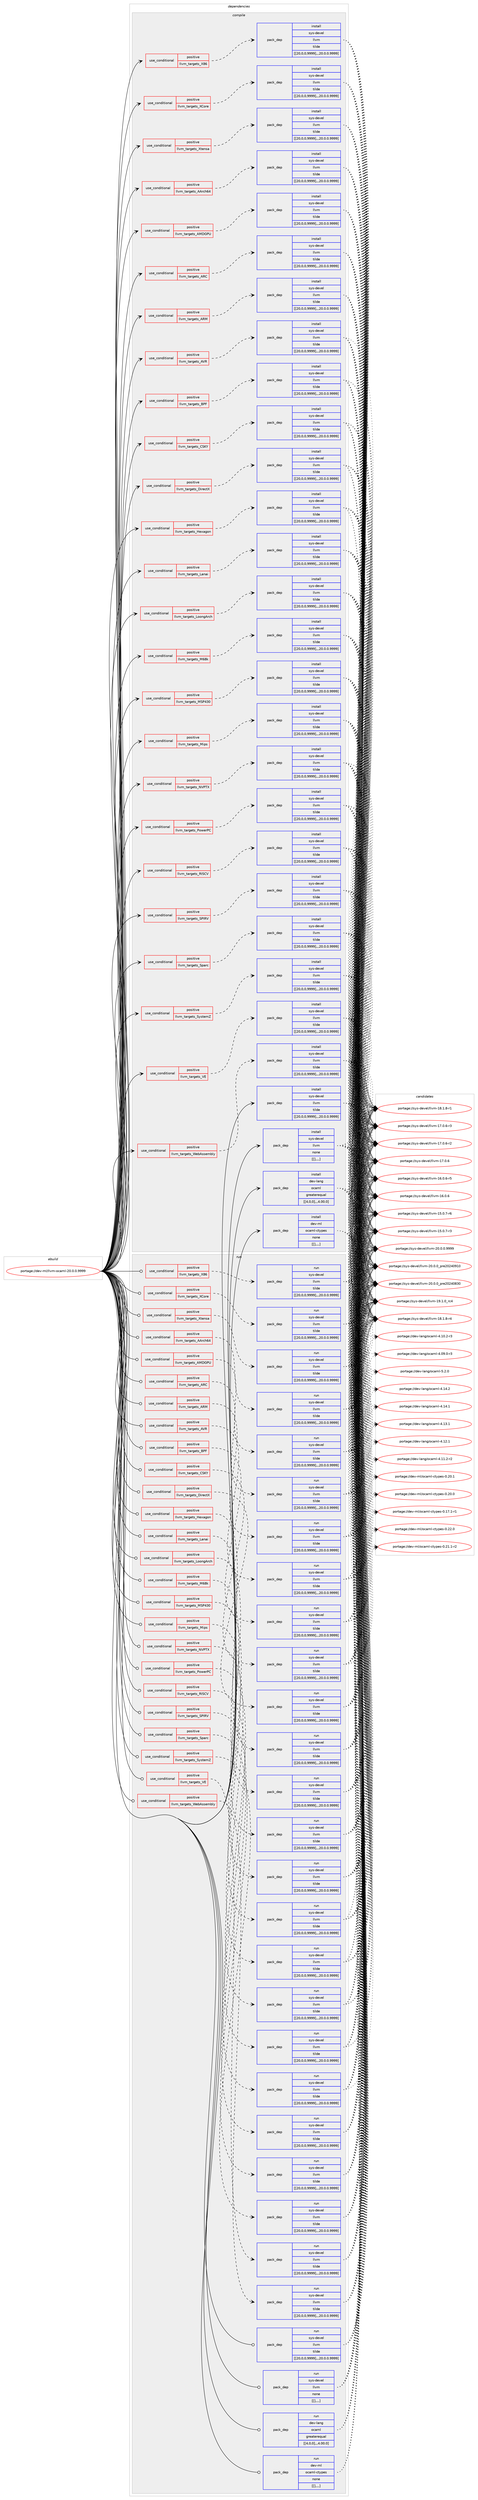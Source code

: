 digraph prolog {

# *************
# Graph options
# *************

newrank=true;
concentrate=true;
compound=true;
graph [rankdir=LR,fontname=Helvetica,fontsize=10,ranksep=1.5];#, ranksep=2.5, nodesep=0.2];
edge  [arrowhead=vee];
node  [fontname=Helvetica,fontsize=10];

# **********
# The ebuild
# **********

subgraph cluster_leftcol {
color=gray;
label=<<i>ebuild</i>>;
id [label="portage://dev-ml/llvm-ocaml-20.0.0.9999", color=red, width=4, href="../dev-ml/llvm-ocaml-20.0.0.9999.svg"];
}

# ****************
# The dependencies
# ****************

subgraph cluster_midcol {
color=gray;
label=<<i>dependencies</i>>;
subgraph cluster_compile {
fillcolor="#eeeeee";
style=filled;
label=<<i>compile</i>>;
subgraph cond29821 {
dependency120617 [label=<<TABLE BORDER="0" CELLBORDER="1" CELLSPACING="0" CELLPADDING="4"><TR><TD ROWSPAN="3" CELLPADDING="10">use_conditional</TD></TR><TR><TD>positive</TD></TR><TR><TD>llvm_targets_AArch64</TD></TR></TABLE>>, shape=none, color=red];
subgraph pack89628 {
dependency120618 [label=<<TABLE BORDER="0" CELLBORDER="1" CELLSPACING="0" CELLPADDING="4" WIDTH="220"><TR><TD ROWSPAN="6" CELLPADDING="30">pack_dep</TD></TR><TR><TD WIDTH="110">install</TD></TR><TR><TD>sys-devel</TD></TR><TR><TD>llvm</TD></TR><TR><TD>tilde</TD></TR><TR><TD>[[20,0,0,9999],,,20.0.0.9999]</TD></TR></TABLE>>, shape=none, color=blue];
}
dependency120617:e -> dependency120618:w [weight=20,style="dashed",arrowhead="vee"];
}
id:e -> dependency120617:w [weight=20,style="solid",arrowhead="vee"];
subgraph cond29822 {
dependency120619 [label=<<TABLE BORDER="0" CELLBORDER="1" CELLSPACING="0" CELLPADDING="4"><TR><TD ROWSPAN="3" CELLPADDING="10">use_conditional</TD></TR><TR><TD>positive</TD></TR><TR><TD>llvm_targets_AMDGPU</TD></TR></TABLE>>, shape=none, color=red];
subgraph pack89629 {
dependency120620 [label=<<TABLE BORDER="0" CELLBORDER="1" CELLSPACING="0" CELLPADDING="4" WIDTH="220"><TR><TD ROWSPAN="6" CELLPADDING="30">pack_dep</TD></TR><TR><TD WIDTH="110">install</TD></TR><TR><TD>sys-devel</TD></TR><TR><TD>llvm</TD></TR><TR><TD>tilde</TD></TR><TR><TD>[[20,0,0,9999],,,20.0.0.9999]</TD></TR></TABLE>>, shape=none, color=blue];
}
dependency120619:e -> dependency120620:w [weight=20,style="dashed",arrowhead="vee"];
}
id:e -> dependency120619:w [weight=20,style="solid",arrowhead="vee"];
subgraph cond29823 {
dependency120621 [label=<<TABLE BORDER="0" CELLBORDER="1" CELLSPACING="0" CELLPADDING="4"><TR><TD ROWSPAN="3" CELLPADDING="10">use_conditional</TD></TR><TR><TD>positive</TD></TR><TR><TD>llvm_targets_ARC</TD></TR></TABLE>>, shape=none, color=red];
subgraph pack89630 {
dependency120622 [label=<<TABLE BORDER="0" CELLBORDER="1" CELLSPACING="0" CELLPADDING="4" WIDTH="220"><TR><TD ROWSPAN="6" CELLPADDING="30">pack_dep</TD></TR><TR><TD WIDTH="110">install</TD></TR><TR><TD>sys-devel</TD></TR><TR><TD>llvm</TD></TR><TR><TD>tilde</TD></TR><TR><TD>[[20,0,0,9999],,,20.0.0.9999]</TD></TR></TABLE>>, shape=none, color=blue];
}
dependency120621:e -> dependency120622:w [weight=20,style="dashed",arrowhead="vee"];
}
id:e -> dependency120621:w [weight=20,style="solid",arrowhead="vee"];
subgraph cond29824 {
dependency120623 [label=<<TABLE BORDER="0" CELLBORDER="1" CELLSPACING="0" CELLPADDING="4"><TR><TD ROWSPAN="3" CELLPADDING="10">use_conditional</TD></TR><TR><TD>positive</TD></TR><TR><TD>llvm_targets_ARM</TD></TR></TABLE>>, shape=none, color=red];
subgraph pack89631 {
dependency120624 [label=<<TABLE BORDER="0" CELLBORDER="1" CELLSPACING="0" CELLPADDING="4" WIDTH="220"><TR><TD ROWSPAN="6" CELLPADDING="30">pack_dep</TD></TR><TR><TD WIDTH="110">install</TD></TR><TR><TD>sys-devel</TD></TR><TR><TD>llvm</TD></TR><TR><TD>tilde</TD></TR><TR><TD>[[20,0,0,9999],,,20.0.0.9999]</TD></TR></TABLE>>, shape=none, color=blue];
}
dependency120623:e -> dependency120624:w [weight=20,style="dashed",arrowhead="vee"];
}
id:e -> dependency120623:w [weight=20,style="solid",arrowhead="vee"];
subgraph cond29825 {
dependency120625 [label=<<TABLE BORDER="0" CELLBORDER="1" CELLSPACING="0" CELLPADDING="4"><TR><TD ROWSPAN="3" CELLPADDING="10">use_conditional</TD></TR><TR><TD>positive</TD></TR><TR><TD>llvm_targets_AVR</TD></TR></TABLE>>, shape=none, color=red];
subgraph pack89632 {
dependency120626 [label=<<TABLE BORDER="0" CELLBORDER="1" CELLSPACING="0" CELLPADDING="4" WIDTH="220"><TR><TD ROWSPAN="6" CELLPADDING="30">pack_dep</TD></TR><TR><TD WIDTH="110">install</TD></TR><TR><TD>sys-devel</TD></TR><TR><TD>llvm</TD></TR><TR><TD>tilde</TD></TR><TR><TD>[[20,0,0,9999],,,20.0.0.9999]</TD></TR></TABLE>>, shape=none, color=blue];
}
dependency120625:e -> dependency120626:w [weight=20,style="dashed",arrowhead="vee"];
}
id:e -> dependency120625:w [weight=20,style="solid",arrowhead="vee"];
subgraph cond29826 {
dependency120627 [label=<<TABLE BORDER="0" CELLBORDER="1" CELLSPACING="0" CELLPADDING="4"><TR><TD ROWSPAN="3" CELLPADDING="10">use_conditional</TD></TR><TR><TD>positive</TD></TR><TR><TD>llvm_targets_BPF</TD></TR></TABLE>>, shape=none, color=red];
subgraph pack89633 {
dependency120628 [label=<<TABLE BORDER="0" CELLBORDER="1" CELLSPACING="0" CELLPADDING="4" WIDTH="220"><TR><TD ROWSPAN="6" CELLPADDING="30">pack_dep</TD></TR><TR><TD WIDTH="110">install</TD></TR><TR><TD>sys-devel</TD></TR><TR><TD>llvm</TD></TR><TR><TD>tilde</TD></TR><TR><TD>[[20,0,0,9999],,,20.0.0.9999]</TD></TR></TABLE>>, shape=none, color=blue];
}
dependency120627:e -> dependency120628:w [weight=20,style="dashed",arrowhead="vee"];
}
id:e -> dependency120627:w [weight=20,style="solid",arrowhead="vee"];
subgraph cond29827 {
dependency120629 [label=<<TABLE BORDER="0" CELLBORDER="1" CELLSPACING="0" CELLPADDING="4"><TR><TD ROWSPAN="3" CELLPADDING="10">use_conditional</TD></TR><TR><TD>positive</TD></TR><TR><TD>llvm_targets_CSKY</TD></TR></TABLE>>, shape=none, color=red];
subgraph pack89634 {
dependency120630 [label=<<TABLE BORDER="0" CELLBORDER="1" CELLSPACING="0" CELLPADDING="4" WIDTH="220"><TR><TD ROWSPAN="6" CELLPADDING="30">pack_dep</TD></TR><TR><TD WIDTH="110">install</TD></TR><TR><TD>sys-devel</TD></TR><TR><TD>llvm</TD></TR><TR><TD>tilde</TD></TR><TR><TD>[[20,0,0,9999],,,20.0.0.9999]</TD></TR></TABLE>>, shape=none, color=blue];
}
dependency120629:e -> dependency120630:w [weight=20,style="dashed",arrowhead="vee"];
}
id:e -> dependency120629:w [weight=20,style="solid",arrowhead="vee"];
subgraph cond29828 {
dependency120631 [label=<<TABLE BORDER="0" CELLBORDER="1" CELLSPACING="0" CELLPADDING="4"><TR><TD ROWSPAN="3" CELLPADDING="10">use_conditional</TD></TR><TR><TD>positive</TD></TR><TR><TD>llvm_targets_DirectX</TD></TR></TABLE>>, shape=none, color=red];
subgraph pack89635 {
dependency120632 [label=<<TABLE BORDER="0" CELLBORDER="1" CELLSPACING="0" CELLPADDING="4" WIDTH="220"><TR><TD ROWSPAN="6" CELLPADDING="30">pack_dep</TD></TR><TR><TD WIDTH="110">install</TD></TR><TR><TD>sys-devel</TD></TR><TR><TD>llvm</TD></TR><TR><TD>tilde</TD></TR><TR><TD>[[20,0,0,9999],,,20.0.0.9999]</TD></TR></TABLE>>, shape=none, color=blue];
}
dependency120631:e -> dependency120632:w [weight=20,style="dashed",arrowhead="vee"];
}
id:e -> dependency120631:w [weight=20,style="solid",arrowhead="vee"];
subgraph cond29829 {
dependency120633 [label=<<TABLE BORDER="0" CELLBORDER="1" CELLSPACING="0" CELLPADDING="4"><TR><TD ROWSPAN="3" CELLPADDING="10">use_conditional</TD></TR><TR><TD>positive</TD></TR><TR><TD>llvm_targets_Hexagon</TD></TR></TABLE>>, shape=none, color=red];
subgraph pack89636 {
dependency120634 [label=<<TABLE BORDER="0" CELLBORDER="1" CELLSPACING="0" CELLPADDING="4" WIDTH="220"><TR><TD ROWSPAN="6" CELLPADDING="30">pack_dep</TD></TR><TR><TD WIDTH="110">install</TD></TR><TR><TD>sys-devel</TD></TR><TR><TD>llvm</TD></TR><TR><TD>tilde</TD></TR><TR><TD>[[20,0,0,9999],,,20.0.0.9999]</TD></TR></TABLE>>, shape=none, color=blue];
}
dependency120633:e -> dependency120634:w [weight=20,style="dashed",arrowhead="vee"];
}
id:e -> dependency120633:w [weight=20,style="solid",arrowhead="vee"];
subgraph cond29830 {
dependency120635 [label=<<TABLE BORDER="0" CELLBORDER="1" CELLSPACING="0" CELLPADDING="4"><TR><TD ROWSPAN="3" CELLPADDING="10">use_conditional</TD></TR><TR><TD>positive</TD></TR><TR><TD>llvm_targets_Lanai</TD></TR></TABLE>>, shape=none, color=red];
subgraph pack89637 {
dependency120636 [label=<<TABLE BORDER="0" CELLBORDER="1" CELLSPACING="0" CELLPADDING="4" WIDTH="220"><TR><TD ROWSPAN="6" CELLPADDING="30">pack_dep</TD></TR><TR><TD WIDTH="110">install</TD></TR><TR><TD>sys-devel</TD></TR><TR><TD>llvm</TD></TR><TR><TD>tilde</TD></TR><TR><TD>[[20,0,0,9999],,,20.0.0.9999]</TD></TR></TABLE>>, shape=none, color=blue];
}
dependency120635:e -> dependency120636:w [weight=20,style="dashed",arrowhead="vee"];
}
id:e -> dependency120635:w [weight=20,style="solid",arrowhead="vee"];
subgraph cond29831 {
dependency120637 [label=<<TABLE BORDER="0" CELLBORDER="1" CELLSPACING="0" CELLPADDING="4"><TR><TD ROWSPAN="3" CELLPADDING="10">use_conditional</TD></TR><TR><TD>positive</TD></TR><TR><TD>llvm_targets_LoongArch</TD></TR></TABLE>>, shape=none, color=red];
subgraph pack89638 {
dependency120638 [label=<<TABLE BORDER="0" CELLBORDER="1" CELLSPACING="0" CELLPADDING="4" WIDTH="220"><TR><TD ROWSPAN="6" CELLPADDING="30">pack_dep</TD></TR><TR><TD WIDTH="110">install</TD></TR><TR><TD>sys-devel</TD></TR><TR><TD>llvm</TD></TR><TR><TD>tilde</TD></TR><TR><TD>[[20,0,0,9999],,,20.0.0.9999]</TD></TR></TABLE>>, shape=none, color=blue];
}
dependency120637:e -> dependency120638:w [weight=20,style="dashed",arrowhead="vee"];
}
id:e -> dependency120637:w [weight=20,style="solid",arrowhead="vee"];
subgraph cond29832 {
dependency120639 [label=<<TABLE BORDER="0" CELLBORDER="1" CELLSPACING="0" CELLPADDING="4"><TR><TD ROWSPAN="3" CELLPADDING="10">use_conditional</TD></TR><TR><TD>positive</TD></TR><TR><TD>llvm_targets_M68k</TD></TR></TABLE>>, shape=none, color=red];
subgraph pack89639 {
dependency120640 [label=<<TABLE BORDER="0" CELLBORDER="1" CELLSPACING="0" CELLPADDING="4" WIDTH="220"><TR><TD ROWSPAN="6" CELLPADDING="30">pack_dep</TD></TR><TR><TD WIDTH="110">install</TD></TR><TR><TD>sys-devel</TD></TR><TR><TD>llvm</TD></TR><TR><TD>tilde</TD></TR><TR><TD>[[20,0,0,9999],,,20.0.0.9999]</TD></TR></TABLE>>, shape=none, color=blue];
}
dependency120639:e -> dependency120640:w [weight=20,style="dashed",arrowhead="vee"];
}
id:e -> dependency120639:w [weight=20,style="solid",arrowhead="vee"];
subgraph cond29833 {
dependency120641 [label=<<TABLE BORDER="0" CELLBORDER="1" CELLSPACING="0" CELLPADDING="4"><TR><TD ROWSPAN="3" CELLPADDING="10">use_conditional</TD></TR><TR><TD>positive</TD></TR><TR><TD>llvm_targets_MSP430</TD></TR></TABLE>>, shape=none, color=red];
subgraph pack89640 {
dependency120642 [label=<<TABLE BORDER="0" CELLBORDER="1" CELLSPACING="0" CELLPADDING="4" WIDTH="220"><TR><TD ROWSPAN="6" CELLPADDING="30">pack_dep</TD></TR><TR><TD WIDTH="110">install</TD></TR><TR><TD>sys-devel</TD></TR><TR><TD>llvm</TD></TR><TR><TD>tilde</TD></TR><TR><TD>[[20,0,0,9999],,,20.0.0.9999]</TD></TR></TABLE>>, shape=none, color=blue];
}
dependency120641:e -> dependency120642:w [weight=20,style="dashed",arrowhead="vee"];
}
id:e -> dependency120641:w [weight=20,style="solid",arrowhead="vee"];
subgraph cond29834 {
dependency120643 [label=<<TABLE BORDER="0" CELLBORDER="1" CELLSPACING="0" CELLPADDING="4"><TR><TD ROWSPAN="3" CELLPADDING="10">use_conditional</TD></TR><TR><TD>positive</TD></TR><TR><TD>llvm_targets_Mips</TD></TR></TABLE>>, shape=none, color=red];
subgraph pack89641 {
dependency120644 [label=<<TABLE BORDER="0" CELLBORDER="1" CELLSPACING="0" CELLPADDING="4" WIDTH="220"><TR><TD ROWSPAN="6" CELLPADDING="30">pack_dep</TD></TR><TR><TD WIDTH="110">install</TD></TR><TR><TD>sys-devel</TD></TR><TR><TD>llvm</TD></TR><TR><TD>tilde</TD></TR><TR><TD>[[20,0,0,9999],,,20.0.0.9999]</TD></TR></TABLE>>, shape=none, color=blue];
}
dependency120643:e -> dependency120644:w [weight=20,style="dashed",arrowhead="vee"];
}
id:e -> dependency120643:w [weight=20,style="solid",arrowhead="vee"];
subgraph cond29835 {
dependency120645 [label=<<TABLE BORDER="0" CELLBORDER="1" CELLSPACING="0" CELLPADDING="4"><TR><TD ROWSPAN="3" CELLPADDING="10">use_conditional</TD></TR><TR><TD>positive</TD></TR><TR><TD>llvm_targets_NVPTX</TD></TR></TABLE>>, shape=none, color=red];
subgraph pack89642 {
dependency120646 [label=<<TABLE BORDER="0" CELLBORDER="1" CELLSPACING="0" CELLPADDING="4" WIDTH="220"><TR><TD ROWSPAN="6" CELLPADDING="30">pack_dep</TD></TR><TR><TD WIDTH="110">install</TD></TR><TR><TD>sys-devel</TD></TR><TR><TD>llvm</TD></TR><TR><TD>tilde</TD></TR><TR><TD>[[20,0,0,9999],,,20.0.0.9999]</TD></TR></TABLE>>, shape=none, color=blue];
}
dependency120645:e -> dependency120646:w [weight=20,style="dashed",arrowhead="vee"];
}
id:e -> dependency120645:w [weight=20,style="solid",arrowhead="vee"];
subgraph cond29836 {
dependency120647 [label=<<TABLE BORDER="0" CELLBORDER="1" CELLSPACING="0" CELLPADDING="4"><TR><TD ROWSPAN="3" CELLPADDING="10">use_conditional</TD></TR><TR><TD>positive</TD></TR><TR><TD>llvm_targets_PowerPC</TD></TR></TABLE>>, shape=none, color=red];
subgraph pack89643 {
dependency120648 [label=<<TABLE BORDER="0" CELLBORDER="1" CELLSPACING="0" CELLPADDING="4" WIDTH="220"><TR><TD ROWSPAN="6" CELLPADDING="30">pack_dep</TD></TR><TR><TD WIDTH="110">install</TD></TR><TR><TD>sys-devel</TD></TR><TR><TD>llvm</TD></TR><TR><TD>tilde</TD></TR><TR><TD>[[20,0,0,9999],,,20.0.0.9999]</TD></TR></TABLE>>, shape=none, color=blue];
}
dependency120647:e -> dependency120648:w [weight=20,style="dashed",arrowhead="vee"];
}
id:e -> dependency120647:w [weight=20,style="solid",arrowhead="vee"];
subgraph cond29837 {
dependency120649 [label=<<TABLE BORDER="0" CELLBORDER="1" CELLSPACING="0" CELLPADDING="4"><TR><TD ROWSPAN="3" CELLPADDING="10">use_conditional</TD></TR><TR><TD>positive</TD></TR><TR><TD>llvm_targets_RISCV</TD></TR></TABLE>>, shape=none, color=red];
subgraph pack89644 {
dependency120650 [label=<<TABLE BORDER="0" CELLBORDER="1" CELLSPACING="0" CELLPADDING="4" WIDTH="220"><TR><TD ROWSPAN="6" CELLPADDING="30">pack_dep</TD></TR><TR><TD WIDTH="110">install</TD></TR><TR><TD>sys-devel</TD></TR><TR><TD>llvm</TD></TR><TR><TD>tilde</TD></TR><TR><TD>[[20,0,0,9999],,,20.0.0.9999]</TD></TR></TABLE>>, shape=none, color=blue];
}
dependency120649:e -> dependency120650:w [weight=20,style="dashed",arrowhead="vee"];
}
id:e -> dependency120649:w [weight=20,style="solid",arrowhead="vee"];
subgraph cond29838 {
dependency120651 [label=<<TABLE BORDER="0" CELLBORDER="1" CELLSPACING="0" CELLPADDING="4"><TR><TD ROWSPAN="3" CELLPADDING="10">use_conditional</TD></TR><TR><TD>positive</TD></TR><TR><TD>llvm_targets_SPIRV</TD></TR></TABLE>>, shape=none, color=red];
subgraph pack89645 {
dependency120652 [label=<<TABLE BORDER="0" CELLBORDER="1" CELLSPACING="0" CELLPADDING="4" WIDTH="220"><TR><TD ROWSPAN="6" CELLPADDING="30">pack_dep</TD></TR><TR><TD WIDTH="110">install</TD></TR><TR><TD>sys-devel</TD></TR><TR><TD>llvm</TD></TR><TR><TD>tilde</TD></TR><TR><TD>[[20,0,0,9999],,,20.0.0.9999]</TD></TR></TABLE>>, shape=none, color=blue];
}
dependency120651:e -> dependency120652:w [weight=20,style="dashed",arrowhead="vee"];
}
id:e -> dependency120651:w [weight=20,style="solid",arrowhead="vee"];
subgraph cond29839 {
dependency120653 [label=<<TABLE BORDER="0" CELLBORDER="1" CELLSPACING="0" CELLPADDING="4"><TR><TD ROWSPAN="3" CELLPADDING="10">use_conditional</TD></TR><TR><TD>positive</TD></TR><TR><TD>llvm_targets_Sparc</TD></TR></TABLE>>, shape=none, color=red];
subgraph pack89646 {
dependency120654 [label=<<TABLE BORDER="0" CELLBORDER="1" CELLSPACING="0" CELLPADDING="4" WIDTH="220"><TR><TD ROWSPAN="6" CELLPADDING="30">pack_dep</TD></TR><TR><TD WIDTH="110">install</TD></TR><TR><TD>sys-devel</TD></TR><TR><TD>llvm</TD></TR><TR><TD>tilde</TD></TR><TR><TD>[[20,0,0,9999],,,20.0.0.9999]</TD></TR></TABLE>>, shape=none, color=blue];
}
dependency120653:e -> dependency120654:w [weight=20,style="dashed",arrowhead="vee"];
}
id:e -> dependency120653:w [weight=20,style="solid",arrowhead="vee"];
subgraph cond29840 {
dependency120655 [label=<<TABLE BORDER="0" CELLBORDER="1" CELLSPACING="0" CELLPADDING="4"><TR><TD ROWSPAN="3" CELLPADDING="10">use_conditional</TD></TR><TR><TD>positive</TD></TR><TR><TD>llvm_targets_SystemZ</TD></TR></TABLE>>, shape=none, color=red];
subgraph pack89647 {
dependency120656 [label=<<TABLE BORDER="0" CELLBORDER="1" CELLSPACING="0" CELLPADDING="4" WIDTH="220"><TR><TD ROWSPAN="6" CELLPADDING="30">pack_dep</TD></TR><TR><TD WIDTH="110">install</TD></TR><TR><TD>sys-devel</TD></TR><TR><TD>llvm</TD></TR><TR><TD>tilde</TD></TR><TR><TD>[[20,0,0,9999],,,20.0.0.9999]</TD></TR></TABLE>>, shape=none, color=blue];
}
dependency120655:e -> dependency120656:w [weight=20,style="dashed",arrowhead="vee"];
}
id:e -> dependency120655:w [weight=20,style="solid",arrowhead="vee"];
subgraph cond29841 {
dependency120657 [label=<<TABLE BORDER="0" CELLBORDER="1" CELLSPACING="0" CELLPADDING="4"><TR><TD ROWSPAN="3" CELLPADDING="10">use_conditional</TD></TR><TR><TD>positive</TD></TR><TR><TD>llvm_targets_VE</TD></TR></TABLE>>, shape=none, color=red];
subgraph pack89648 {
dependency120658 [label=<<TABLE BORDER="0" CELLBORDER="1" CELLSPACING="0" CELLPADDING="4" WIDTH="220"><TR><TD ROWSPAN="6" CELLPADDING="30">pack_dep</TD></TR><TR><TD WIDTH="110">install</TD></TR><TR><TD>sys-devel</TD></TR><TR><TD>llvm</TD></TR><TR><TD>tilde</TD></TR><TR><TD>[[20,0,0,9999],,,20.0.0.9999]</TD></TR></TABLE>>, shape=none, color=blue];
}
dependency120657:e -> dependency120658:w [weight=20,style="dashed",arrowhead="vee"];
}
id:e -> dependency120657:w [weight=20,style="solid",arrowhead="vee"];
subgraph cond29842 {
dependency120659 [label=<<TABLE BORDER="0" CELLBORDER="1" CELLSPACING="0" CELLPADDING="4"><TR><TD ROWSPAN="3" CELLPADDING="10">use_conditional</TD></TR><TR><TD>positive</TD></TR><TR><TD>llvm_targets_WebAssembly</TD></TR></TABLE>>, shape=none, color=red];
subgraph pack89649 {
dependency120660 [label=<<TABLE BORDER="0" CELLBORDER="1" CELLSPACING="0" CELLPADDING="4" WIDTH="220"><TR><TD ROWSPAN="6" CELLPADDING="30">pack_dep</TD></TR><TR><TD WIDTH="110">install</TD></TR><TR><TD>sys-devel</TD></TR><TR><TD>llvm</TD></TR><TR><TD>tilde</TD></TR><TR><TD>[[20,0,0,9999],,,20.0.0.9999]</TD></TR></TABLE>>, shape=none, color=blue];
}
dependency120659:e -> dependency120660:w [weight=20,style="dashed",arrowhead="vee"];
}
id:e -> dependency120659:w [weight=20,style="solid",arrowhead="vee"];
subgraph cond29843 {
dependency120661 [label=<<TABLE BORDER="0" CELLBORDER="1" CELLSPACING="0" CELLPADDING="4"><TR><TD ROWSPAN="3" CELLPADDING="10">use_conditional</TD></TR><TR><TD>positive</TD></TR><TR><TD>llvm_targets_X86</TD></TR></TABLE>>, shape=none, color=red];
subgraph pack89650 {
dependency120662 [label=<<TABLE BORDER="0" CELLBORDER="1" CELLSPACING="0" CELLPADDING="4" WIDTH="220"><TR><TD ROWSPAN="6" CELLPADDING="30">pack_dep</TD></TR><TR><TD WIDTH="110">install</TD></TR><TR><TD>sys-devel</TD></TR><TR><TD>llvm</TD></TR><TR><TD>tilde</TD></TR><TR><TD>[[20,0,0,9999],,,20.0.0.9999]</TD></TR></TABLE>>, shape=none, color=blue];
}
dependency120661:e -> dependency120662:w [weight=20,style="dashed",arrowhead="vee"];
}
id:e -> dependency120661:w [weight=20,style="solid",arrowhead="vee"];
subgraph cond29844 {
dependency120663 [label=<<TABLE BORDER="0" CELLBORDER="1" CELLSPACING="0" CELLPADDING="4"><TR><TD ROWSPAN="3" CELLPADDING="10">use_conditional</TD></TR><TR><TD>positive</TD></TR><TR><TD>llvm_targets_XCore</TD></TR></TABLE>>, shape=none, color=red];
subgraph pack89651 {
dependency120664 [label=<<TABLE BORDER="0" CELLBORDER="1" CELLSPACING="0" CELLPADDING="4" WIDTH="220"><TR><TD ROWSPAN="6" CELLPADDING="30">pack_dep</TD></TR><TR><TD WIDTH="110">install</TD></TR><TR><TD>sys-devel</TD></TR><TR><TD>llvm</TD></TR><TR><TD>tilde</TD></TR><TR><TD>[[20,0,0,9999],,,20.0.0.9999]</TD></TR></TABLE>>, shape=none, color=blue];
}
dependency120663:e -> dependency120664:w [weight=20,style="dashed",arrowhead="vee"];
}
id:e -> dependency120663:w [weight=20,style="solid",arrowhead="vee"];
subgraph cond29845 {
dependency120665 [label=<<TABLE BORDER="0" CELLBORDER="1" CELLSPACING="0" CELLPADDING="4"><TR><TD ROWSPAN="3" CELLPADDING="10">use_conditional</TD></TR><TR><TD>positive</TD></TR><TR><TD>llvm_targets_Xtensa</TD></TR></TABLE>>, shape=none, color=red];
subgraph pack89652 {
dependency120666 [label=<<TABLE BORDER="0" CELLBORDER="1" CELLSPACING="0" CELLPADDING="4" WIDTH="220"><TR><TD ROWSPAN="6" CELLPADDING="30">pack_dep</TD></TR><TR><TD WIDTH="110">install</TD></TR><TR><TD>sys-devel</TD></TR><TR><TD>llvm</TD></TR><TR><TD>tilde</TD></TR><TR><TD>[[20,0,0,9999],,,20.0.0.9999]</TD></TR></TABLE>>, shape=none, color=blue];
}
dependency120665:e -> dependency120666:w [weight=20,style="dashed",arrowhead="vee"];
}
id:e -> dependency120665:w [weight=20,style="solid",arrowhead="vee"];
subgraph pack89653 {
dependency120667 [label=<<TABLE BORDER="0" CELLBORDER="1" CELLSPACING="0" CELLPADDING="4" WIDTH="220"><TR><TD ROWSPAN="6" CELLPADDING="30">pack_dep</TD></TR><TR><TD WIDTH="110">install</TD></TR><TR><TD>dev-lang</TD></TR><TR><TD>ocaml</TD></TR><TR><TD>greaterequal</TD></TR><TR><TD>[[4,0,0],,,4.00.0]</TD></TR></TABLE>>, shape=none, color=blue];
}
id:e -> dependency120667:w [weight=20,style="solid",arrowhead="vee"];
subgraph pack89654 {
dependency120668 [label=<<TABLE BORDER="0" CELLBORDER="1" CELLSPACING="0" CELLPADDING="4" WIDTH="220"><TR><TD ROWSPAN="6" CELLPADDING="30">pack_dep</TD></TR><TR><TD WIDTH="110">install</TD></TR><TR><TD>dev-ml</TD></TR><TR><TD>ocaml-ctypes</TD></TR><TR><TD>none</TD></TR><TR><TD>[[],,,,]</TD></TR></TABLE>>, shape=none, color=blue];
}
id:e -> dependency120668:w [weight=20,style="solid",arrowhead="vee"];
subgraph pack89655 {
dependency120669 [label=<<TABLE BORDER="0" CELLBORDER="1" CELLSPACING="0" CELLPADDING="4" WIDTH="220"><TR><TD ROWSPAN="6" CELLPADDING="30">pack_dep</TD></TR><TR><TD WIDTH="110">install</TD></TR><TR><TD>sys-devel</TD></TR><TR><TD>llvm</TD></TR><TR><TD>tilde</TD></TR><TR><TD>[[20,0,0,9999],,,20.0.0.9999]</TD></TR></TABLE>>, shape=none, color=blue];
}
id:e -> dependency120669:w [weight=20,style="solid",arrowhead="vee"];
subgraph pack89656 {
dependency120670 [label=<<TABLE BORDER="0" CELLBORDER="1" CELLSPACING="0" CELLPADDING="4" WIDTH="220"><TR><TD ROWSPAN="6" CELLPADDING="30">pack_dep</TD></TR><TR><TD WIDTH="110">install</TD></TR><TR><TD>sys-devel</TD></TR><TR><TD>llvm</TD></TR><TR><TD>none</TD></TR><TR><TD>[[],,,,]</TD></TR></TABLE>>, shape=none, color=blue];
}
id:e -> dependency120670:w [weight=20,style="solid",arrowhead="vee"];
}
subgraph cluster_compileandrun {
fillcolor="#eeeeee";
style=filled;
label=<<i>compile and run</i>>;
}
subgraph cluster_run {
fillcolor="#eeeeee";
style=filled;
label=<<i>run</i>>;
subgraph cond29846 {
dependency120671 [label=<<TABLE BORDER="0" CELLBORDER="1" CELLSPACING="0" CELLPADDING="4"><TR><TD ROWSPAN="3" CELLPADDING="10">use_conditional</TD></TR><TR><TD>positive</TD></TR><TR><TD>llvm_targets_AArch64</TD></TR></TABLE>>, shape=none, color=red];
subgraph pack89657 {
dependency120672 [label=<<TABLE BORDER="0" CELLBORDER="1" CELLSPACING="0" CELLPADDING="4" WIDTH="220"><TR><TD ROWSPAN="6" CELLPADDING="30">pack_dep</TD></TR><TR><TD WIDTH="110">run</TD></TR><TR><TD>sys-devel</TD></TR><TR><TD>llvm</TD></TR><TR><TD>tilde</TD></TR><TR><TD>[[20,0,0,9999],,,20.0.0.9999]</TD></TR></TABLE>>, shape=none, color=blue];
}
dependency120671:e -> dependency120672:w [weight=20,style="dashed",arrowhead="vee"];
}
id:e -> dependency120671:w [weight=20,style="solid",arrowhead="odot"];
subgraph cond29847 {
dependency120673 [label=<<TABLE BORDER="0" CELLBORDER="1" CELLSPACING="0" CELLPADDING="4"><TR><TD ROWSPAN="3" CELLPADDING="10">use_conditional</TD></TR><TR><TD>positive</TD></TR><TR><TD>llvm_targets_AMDGPU</TD></TR></TABLE>>, shape=none, color=red];
subgraph pack89658 {
dependency120674 [label=<<TABLE BORDER="0" CELLBORDER="1" CELLSPACING="0" CELLPADDING="4" WIDTH="220"><TR><TD ROWSPAN="6" CELLPADDING="30">pack_dep</TD></TR><TR><TD WIDTH="110">run</TD></TR><TR><TD>sys-devel</TD></TR><TR><TD>llvm</TD></TR><TR><TD>tilde</TD></TR><TR><TD>[[20,0,0,9999],,,20.0.0.9999]</TD></TR></TABLE>>, shape=none, color=blue];
}
dependency120673:e -> dependency120674:w [weight=20,style="dashed",arrowhead="vee"];
}
id:e -> dependency120673:w [weight=20,style="solid",arrowhead="odot"];
subgraph cond29848 {
dependency120675 [label=<<TABLE BORDER="0" CELLBORDER="1" CELLSPACING="0" CELLPADDING="4"><TR><TD ROWSPAN="3" CELLPADDING="10">use_conditional</TD></TR><TR><TD>positive</TD></TR><TR><TD>llvm_targets_ARC</TD></TR></TABLE>>, shape=none, color=red];
subgraph pack89659 {
dependency120676 [label=<<TABLE BORDER="0" CELLBORDER="1" CELLSPACING="0" CELLPADDING="4" WIDTH="220"><TR><TD ROWSPAN="6" CELLPADDING="30">pack_dep</TD></TR><TR><TD WIDTH="110">run</TD></TR><TR><TD>sys-devel</TD></TR><TR><TD>llvm</TD></TR><TR><TD>tilde</TD></TR><TR><TD>[[20,0,0,9999],,,20.0.0.9999]</TD></TR></TABLE>>, shape=none, color=blue];
}
dependency120675:e -> dependency120676:w [weight=20,style="dashed",arrowhead="vee"];
}
id:e -> dependency120675:w [weight=20,style="solid",arrowhead="odot"];
subgraph cond29849 {
dependency120677 [label=<<TABLE BORDER="0" CELLBORDER="1" CELLSPACING="0" CELLPADDING="4"><TR><TD ROWSPAN="3" CELLPADDING="10">use_conditional</TD></TR><TR><TD>positive</TD></TR><TR><TD>llvm_targets_ARM</TD></TR></TABLE>>, shape=none, color=red];
subgraph pack89660 {
dependency120678 [label=<<TABLE BORDER="0" CELLBORDER="1" CELLSPACING="0" CELLPADDING="4" WIDTH="220"><TR><TD ROWSPAN="6" CELLPADDING="30">pack_dep</TD></TR><TR><TD WIDTH="110">run</TD></TR><TR><TD>sys-devel</TD></TR><TR><TD>llvm</TD></TR><TR><TD>tilde</TD></TR><TR><TD>[[20,0,0,9999],,,20.0.0.9999]</TD></TR></TABLE>>, shape=none, color=blue];
}
dependency120677:e -> dependency120678:w [weight=20,style="dashed",arrowhead="vee"];
}
id:e -> dependency120677:w [weight=20,style="solid",arrowhead="odot"];
subgraph cond29850 {
dependency120679 [label=<<TABLE BORDER="0" CELLBORDER="1" CELLSPACING="0" CELLPADDING="4"><TR><TD ROWSPAN="3" CELLPADDING="10">use_conditional</TD></TR><TR><TD>positive</TD></TR><TR><TD>llvm_targets_AVR</TD></TR></TABLE>>, shape=none, color=red];
subgraph pack89661 {
dependency120680 [label=<<TABLE BORDER="0" CELLBORDER="1" CELLSPACING="0" CELLPADDING="4" WIDTH="220"><TR><TD ROWSPAN="6" CELLPADDING="30">pack_dep</TD></TR><TR><TD WIDTH="110">run</TD></TR><TR><TD>sys-devel</TD></TR><TR><TD>llvm</TD></TR><TR><TD>tilde</TD></TR><TR><TD>[[20,0,0,9999],,,20.0.0.9999]</TD></TR></TABLE>>, shape=none, color=blue];
}
dependency120679:e -> dependency120680:w [weight=20,style="dashed",arrowhead="vee"];
}
id:e -> dependency120679:w [weight=20,style="solid",arrowhead="odot"];
subgraph cond29851 {
dependency120681 [label=<<TABLE BORDER="0" CELLBORDER="1" CELLSPACING="0" CELLPADDING="4"><TR><TD ROWSPAN="3" CELLPADDING="10">use_conditional</TD></TR><TR><TD>positive</TD></TR><TR><TD>llvm_targets_BPF</TD></TR></TABLE>>, shape=none, color=red];
subgraph pack89662 {
dependency120682 [label=<<TABLE BORDER="0" CELLBORDER="1" CELLSPACING="0" CELLPADDING="4" WIDTH="220"><TR><TD ROWSPAN="6" CELLPADDING="30">pack_dep</TD></TR><TR><TD WIDTH="110">run</TD></TR><TR><TD>sys-devel</TD></TR><TR><TD>llvm</TD></TR><TR><TD>tilde</TD></TR><TR><TD>[[20,0,0,9999],,,20.0.0.9999]</TD></TR></TABLE>>, shape=none, color=blue];
}
dependency120681:e -> dependency120682:w [weight=20,style="dashed",arrowhead="vee"];
}
id:e -> dependency120681:w [weight=20,style="solid",arrowhead="odot"];
subgraph cond29852 {
dependency120683 [label=<<TABLE BORDER="0" CELLBORDER="1" CELLSPACING="0" CELLPADDING="4"><TR><TD ROWSPAN="3" CELLPADDING="10">use_conditional</TD></TR><TR><TD>positive</TD></TR><TR><TD>llvm_targets_CSKY</TD></TR></TABLE>>, shape=none, color=red];
subgraph pack89663 {
dependency120684 [label=<<TABLE BORDER="0" CELLBORDER="1" CELLSPACING="0" CELLPADDING="4" WIDTH="220"><TR><TD ROWSPAN="6" CELLPADDING="30">pack_dep</TD></TR><TR><TD WIDTH="110">run</TD></TR><TR><TD>sys-devel</TD></TR><TR><TD>llvm</TD></TR><TR><TD>tilde</TD></TR><TR><TD>[[20,0,0,9999],,,20.0.0.9999]</TD></TR></TABLE>>, shape=none, color=blue];
}
dependency120683:e -> dependency120684:w [weight=20,style="dashed",arrowhead="vee"];
}
id:e -> dependency120683:w [weight=20,style="solid",arrowhead="odot"];
subgraph cond29853 {
dependency120685 [label=<<TABLE BORDER="0" CELLBORDER="1" CELLSPACING="0" CELLPADDING="4"><TR><TD ROWSPAN="3" CELLPADDING="10">use_conditional</TD></TR><TR><TD>positive</TD></TR><TR><TD>llvm_targets_DirectX</TD></TR></TABLE>>, shape=none, color=red];
subgraph pack89664 {
dependency120686 [label=<<TABLE BORDER="0" CELLBORDER="1" CELLSPACING="0" CELLPADDING="4" WIDTH="220"><TR><TD ROWSPAN="6" CELLPADDING="30">pack_dep</TD></TR><TR><TD WIDTH="110">run</TD></TR><TR><TD>sys-devel</TD></TR><TR><TD>llvm</TD></TR><TR><TD>tilde</TD></TR><TR><TD>[[20,0,0,9999],,,20.0.0.9999]</TD></TR></TABLE>>, shape=none, color=blue];
}
dependency120685:e -> dependency120686:w [weight=20,style="dashed",arrowhead="vee"];
}
id:e -> dependency120685:w [weight=20,style="solid",arrowhead="odot"];
subgraph cond29854 {
dependency120687 [label=<<TABLE BORDER="0" CELLBORDER="1" CELLSPACING="0" CELLPADDING="4"><TR><TD ROWSPAN="3" CELLPADDING="10">use_conditional</TD></TR><TR><TD>positive</TD></TR><TR><TD>llvm_targets_Hexagon</TD></TR></TABLE>>, shape=none, color=red];
subgraph pack89665 {
dependency120688 [label=<<TABLE BORDER="0" CELLBORDER="1" CELLSPACING="0" CELLPADDING="4" WIDTH="220"><TR><TD ROWSPAN="6" CELLPADDING="30">pack_dep</TD></TR><TR><TD WIDTH="110">run</TD></TR><TR><TD>sys-devel</TD></TR><TR><TD>llvm</TD></TR><TR><TD>tilde</TD></TR><TR><TD>[[20,0,0,9999],,,20.0.0.9999]</TD></TR></TABLE>>, shape=none, color=blue];
}
dependency120687:e -> dependency120688:w [weight=20,style="dashed",arrowhead="vee"];
}
id:e -> dependency120687:w [weight=20,style="solid",arrowhead="odot"];
subgraph cond29855 {
dependency120689 [label=<<TABLE BORDER="0" CELLBORDER="1" CELLSPACING="0" CELLPADDING="4"><TR><TD ROWSPAN="3" CELLPADDING="10">use_conditional</TD></TR><TR><TD>positive</TD></TR><TR><TD>llvm_targets_Lanai</TD></TR></TABLE>>, shape=none, color=red];
subgraph pack89666 {
dependency120690 [label=<<TABLE BORDER="0" CELLBORDER="1" CELLSPACING="0" CELLPADDING="4" WIDTH="220"><TR><TD ROWSPAN="6" CELLPADDING="30">pack_dep</TD></TR><TR><TD WIDTH="110">run</TD></TR><TR><TD>sys-devel</TD></TR><TR><TD>llvm</TD></TR><TR><TD>tilde</TD></TR><TR><TD>[[20,0,0,9999],,,20.0.0.9999]</TD></TR></TABLE>>, shape=none, color=blue];
}
dependency120689:e -> dependency120690:w [weight=20,style="dashed",arrowhead="vee"];
}
id:e -> dependency120689:w [weight=20,style="solid",arrowhead="odot"];
subgraph cond29856 {
dependency120691 [label=<<TABLE BORDER="0" CELLBORDER="1" CELLSPACING="0" CELLPADDING="4"><TR><TD ROWSPAN="3" CELLPADDING="10">use_conditional</TD></TR><TR><TD>positive</TD></TR><TR><TD>llvm_targets_LoongArch</TD></TR></TABLE>>, shape=none, color=red];
subgraph pack89667 {
dependency120692 [label=<<TABLE BORDER="0" CELLBORDER="1" CELLSPACING="0" CELLPADDING="4" WIDTH="220"><TR><TD ROWSPAN="6" CELLPADDING="30">pack_dep</TD></TR><TR><TD WIDTH="110">run</TD></TR><TR><TD>sys-devel</TD></TR><TR><TD>llvm</TD></TR><TR><TD>tilde</TD></TR><TR><TD>[[20,0,0,9999],,,20.0.0.9999]</TD></TR></TABLE>>, shape=none, color=blue];
}
dependency120691:e -> dependency120692:w [weight=20,style="dashed",arrowhead="vee"];
}
id:e -> dependency120691:w [weight=20,style="solid",arrowhead="odot"];
subgraph cond29857 {
dependency120693 [label=<<TABLE BORDER="0" CELLBORDER="1" CELLSPACING="0" CELLPADDING="4"><TR><TD ROWSPAN="3" CELLPADDING="10">use_conditional</TD></TR><TR><TD>positive</TD></TR><TR><TD>llvm_targets_M68k</TD></TR></TABLE>>, shape=none, color=red];
subgraph pack89668 {
dependency120694 [label=<<TABLE BORDER="0" CELLBORDER="1" CELLSPACING="0" CELLPADDING="4" WIDTH="220"><TR><TD ROWSPAN="6" CELLPADDING="30">pack_dep</TD></TR><TR><TD WIDTH="110">run</TD></TR><TR><TD>sys-devel</TD></TR><TR><TD>llvm</TD></TR><TR><TD>tilde</TD></TR><TR><TD>[[20,0,0,9999],,,20.0.0.9999]</TD></TR></TABLE>>, shape=none, color=blue];
}
dependency120693:e -> dependency120694:w [weight=20,style="dashed",arrowhead="vee"];
}
id:e -> dependency120693:w [weight=20,style="solid",arrowhead="odot"];
subgraph cond29858 {
dependency120695 [label=<<TABLE BORDER="0" CELLBORDER="1" CELLSPACING="0" CELLPADDING="4"><TR><TD ROWSPAN="3" CELLPADDING="10">use_conditional</TD></TR><TR><TD>positive</TD></TR><TR><TD>llvm_targets_MSP430</TD></TR></TABLE>>, shape=none, color=red];
subgraph pack89669 {
dependency120696 [label=<<TABLE BORDER="0" CELLBORDER="1" CELLSPACING="0" CELLPADDING="4" WIDTH="220"><TR><TD ROWSPAN="6" CELLPADDING="30">pack_dep</TD></TR><TR><TD WIDTH="110">run</TD></TR><TR><TD>sys-devel</TD></TR><TR><TD>llvm</TD></TR><TR><TD>tilde</TD></TR><TR><TD>[[20,0,0,9999],,,20.0.0.9999]</TD></TR></TABLE>>, shape=none, color=blue];
}
dependency120695:e -> dependency120696:w [weight=20,style="dashed",arrowhead="vee"];
}
id:e -> dependency120695:w [weight=20,style="solid",arrowhead="odot"];
subgraph cond29859 {
dependency120697 [label=<<TABLE BORDER="0" CELLBORDER="1" CELLSPACING="0" CELLPADDING="4"><TR><TD ROWSPAN="3" CELLPADDING="10">use_conditional</TD></TR><TR><TD>positive</TD></TR><TR><TD>llvm_targets_Mips</TD></TR></TABLE>>, shape=none, color=red];
subgraph pack89670 {
dependency120698 [label=<<TABLE BORDER="0" CELLBORDER="1" CELLSPACING="0" CELLPADDING="4" WIDTH="220"><TR><TD ROWSPAN="6" CELLPADDING="30">pack_dep</TD></TR><TR><TD WIDTH="110">run</TD></TR><TR><TD>sys-devel</TD></TR><TR><TD>llvm</TD></TR><TR><TD>tilde</TD></TR><TR><TD>[[20,0,0,9999],,,20.0.0.9999]</TD></TR></TABLE>>, shape=none, color=blue];
}
dependency120697:e -> dependency120698:w [weight=20,style="dashed",arrowhead="vee"];
}
id:e -> dependency120697:w [weight=20,style="solid",arrowhead="odot"];
subgraph cond29860 {
dependency120699 [label=<<TABLE BORDER="0" CELLBORDER="1" CELLSPACING="0" CELLPADDING="4"><TR><TD ROWSPAN="3" CELLPADDING="10">use_conditional</TD></TR><TR><TD>positive</TD></TR><TR><TD>llvm_targets_NVPTX</TD></TR></TABLE>>, shape=none, color=red];
subgraph pack89671 {
dependency120700 [label=<<TABLE BORDER="0" CELLBORDER="1" CELLSPACING="0" CELLPADDING="4" WIDTH="220"><TR><TD ROWSPAN="6" CELLPADDING="30">pack_dep</TD></TR><TR><TD WIDTH="110">run</TD></TR><TR><TD>sys-devel</TD></TR><TR><TD>llvm</TD></TR><TR><TD>tilde</TD></TR><TR><TD>[[20,0,0,9999],,,20.0.0.9999]</TD></TR></TABLE>>, shape=none, color=blue];
}
dependency120699:e -> dependency120700:w [weight=20,style="dashed",arrowhead="vee"];
}
id:e -> dependency120699:w [weight=20,style="solid",arrowhead="odot"];
subgraph cond29861 {
dependency120701 [label=<<TABLE BORDER="0" CELLBORDER="1" CELLSPACING="0" CELLPADDING="4"><TR><TD ROWSPAN="3" CELLPADDING="10">use_conditional</TD></TR><TR><TD>positive</TD></TR><TR><TD>llvm_targets_PowerPC</TD></TR></TABLE>>, shape=none, color=red];
subgraph pack89672 {
dependency120702 [label=<<TABLE BORDER="0" CELLBORDER="1" CELLSPACING="0" CELLPADDING="4" WIDTH="220"><TR><TD ROWSPAN="6" CELLPADDING="30">pack_dep</TD></TR><TR><TD WIDTH="110">run</TD></TR><TR><TD>sys-devel</TD></TR><TR><TD>llvm</TD></TR><TR><TD>tilde</TD></TR><TR><TD>[[20,0,0,9999],,,20.0.0.9999]</TD></TR></TABLE>>, shape=none, color=blue];
}
dependency120701:e -> dependency120702:w [weight=20,style="dashed",arrowhead="vee"];
}
id:e -> dependency120701:w [weight=20,style="solid",arrowhead="odot"];
subgraph cond29862 {
dependency120703 [label=<<TABLE BORDER="0" CELLBORDER="1" CELLSPACING="0" CELLPADDING="4"><TR><TD ROWSPAN="3" CELLPADDING="10">use_conditional</TD></TR><TR><TD>positive</TD></TR><TR><TD>llvm_targets_RISCV</TD></TR></TABLE>>, shape=none, color=red];
subgraph pack89673 {
dependency120704 [label=<<TABLE BORDER="0" CELLBORDER="1" CELLSPACING="0" CELLPADDING="4" WIDTH="220"><TR><TD ROWSPAN="6" CELLPADDING="30">pack_dep</TD></TR><TR><TD WIDTH="110">run</TD></TR><TR><TD>sys-devel</TD></TR><TR><TD>llvm</TD></TR><TR><TD>tilde</TD></TR><TR><TD>[[20,0,0,9999],,,20.0.0.9999]</TD></TR></TABLE>>, shape=none, color=blue];
}
dependency120703:e -> dependency120704:w [weight=20,style="dashed",arrowhead="vee"];
}
id:e -> dependency120703:w [weight=20,style="solid",arrowhead="odot"];
subgraph cond29863 {
dependency120705 [label=<<TABLE BORDER="0" CELLBORDER="1" CELLSPACING="0" CELLPADDING="4"><TR><TD ROWSPAN="3" CELLPADDING="10">use_conditional</TD></TR><TR><TD>positive</TD></TR><TR><TD>llvm_targets_SPIRV</TD></TR></TABLE>>, shape=none, color=red];
subgraph pack89674 {
dependency120706 [label=<<TABLE BORDER="0" CELLBORDER="1" CELLSPACING="0" CELLPADDING="4" WIDTH="220"><TR><TD ROWSPAN="6" CELLPADDING="30">pack_dep</TD></TR><TR><TD WIDTH="110">run</TD></TR><TR><TD>sys-devel</TD></TR><TR><TD>llvm</TD></TR><TR><TD>tilde</TD></TR><TR><TD>[[20,0,0,9999],,,20.0.0.9999]</TD></TR></TABLE>>, shape=none, color=blue];
}
dependency120705:e -> dependency120706:w [weight=20,style="dashed",arrowhead="vee"];
}
id:e -> dependency120705:w [weight=20,style="solid",arrowhead="odot"];
subgraph cond29864 {
dependency120707 [label=<<TABLE BORDER="0" CELLBORDER="1" CELLSPACING="0" CELLPADDING="4"><TR><TD ROWSPAN="3" CELLPADDING="10">use_conditional</TD></TR><TR><TD>positive</TD></TR><TR><TD>llvm_targets_Sparc</TD></TR></TABLE>>, shape=none, color=red];
subgraph pack89675 {
dependency120708 [label=<<TABLE BORDER="0" CELLBORDER="1" CELLSPACING="0" CELLPADDING="4" WIDTH="220"><TR><TD ROWSPAN="6" CELLPADDING="30">pack_dep</TD></TR><TR><TD WIDTH="110">run</TD></TR><TR><TD>sys-devel</TD></TR><TR><TD>llvm</TD></TR><TR><TD>tilde</TD></TR><TR><TD>[[20,0,0,9999],,,20.0.0.9999]</TD></TR></TABLE>>, shape=none, color=blue];
}
dependency120707:e -> dependency120708:w [weight=20,style="dashed",arrowhead="vee"];
}
id:e -> dependency120707:w [weight=20,style="solid",arrowhead="odot"];
subgraph cond29865 {
dependency120709 [label=<<TABLE BORDER="0" CELLBORDER="1" CELLSPACING="0" CELLPADDING="4"><TR><TD ROWSPAN="3" CELLPADDING="10">use_conditional</TD></TR><TR><TD>positive</TD></TR><TR><TD>llvm_targets_SystemZ</TD></TR></TABLE>>, shape=none, color=red];
subgraph pack89676 {
dependency120710 [label=<<TABLE BORDER="0" CELLBORDER="1" CELLSPACING="0" CELLPADDING="4" WIDTH="220"><TR><TD ROWSPAN="6" CELLPADDING="30">pack_dep</TD></TR><TR><TD WIDTH="110">run</TD></TR><TR><TD>sys-devel</TD></TR><TR><TD>llvm</TD></TR><TR><TD>tilde</TD></TR><TR><TD>[[20,0,0,9999],,,20.0.0.9999]</TD></TR></TABLE>>, shape=none, color=blue];
}
dependency120709:e -> dependency120710:w [weight=20,style="dashed",arrowhead="vee"];
}
id:e -> dependency120709:w [weight=20,style="solid",arrowhead="odot"];
subgraph cond29866 {
dependency120711 [label=<<TABLE BORDER="0" CELLBORDER="1" CELLSPACING="0" CELLPADDING="4"><TR><TD ROWSPAN="3" CELLPADDING="10">use_conditional</TD></TR><TR><TD>positive</TD></TR><TR><TD>llvm_targets_VE</TD></TR></TABLE>>, shape=none, color=red];
subgraph pack89677 {
dependency120712 [label=<<TABLE BORDER="0" CELLBORDER="1" CELLSPACING="0" CELLPADDING="4" WIDTH="220"><TR><TD ROWSPAN="6" CELLPADDING="30">pack_dep</TD></TR><TR><TD WIDTH="110">run</TD></TR><TR><TD>sys-devel</TD></TR><TR><TD>llvm</TD></TR><TR><TD>tilde</TD></TR><TR><TD>[[20,0,0,9999],,,20.0.0.9999]</TD></TR></TABLE>>, shape=none, color=blue];
}
dependency120711:e -> dependency120712:w [weight=20,style="dashed",arrowhead="vee"];
}
id:e -> dependency120711:w [weight=20,style="solid",arrowhead="odot"];
subgraph cond29867 {
dependency120713 [label=<<TABLE BORDER="0" CELLBORDER="1" CELLSPACING="0" CELLPADDING="4"><TR><TD ROWSPAN="3" CELLPADDING="10">use_conditional</TD></TR><TR><TD>positive</TD></TR><TR><TD>llvm_targets_WebAssembly</TD></TR></TABLE>>, shape=none, color=red];
subgraph pack89678 {
dependency120714 [label=<<TABLE BORDER="0" CELLBORDER="1" CELLSPACING="0" CELLPADDING="4" WIDTH="220"><TR><TD ROWSPAN="6" CELLPADDING="30">pack_dep</TD></TR><TR><TD WIDTH="110">run</TD></TR><TR><TD>sys-devel</TD></TR><TR><TD>llvm</TD></TR><TR><TD>tilde</TD></TR><TR><TD>[[20,0,0,9999],,,20.0.0.9999]</TD></TR></TABLE>>, shape=none, color=blue];
}
dependency120713:e -> dependency120714:w [weight=20,style="dashed",arrowhead="vee"];
}
id:e -> dependency120713:w [weight=20,style="solid",arrowhead="odot"];
subgraph cond29868 {
dependency120715 [label=<<TABLE BORDER="0" CELLBORDER="1" CELLSPACING="0" CELLPADDING="4"><TR><TD ROWSPAN="3" CELLPADDING="10">use_conditional</TD></TR><TR><TD>positive</TD></TR><TR><TD>llvm_targets_X86</TD></TR></TABLE>>, shape=none, color=red];
subgraph pack89679 {
dependency120716 [label=<<TABLE BORDER="0" CELLBORDER="1" CELLSPACING="0" CELLPADDING="4" WIDTH="220"><TR><TD ROWSPAN="6" CELLPADDING="30">pack_dep</TD></TR><TR><TD WIDTH="110">run</TD></TR><TR><TD>sys-devel</TD></TR><TR><TD>llvm</TD></TR><TR><TD>tilde</TD></TR><TR><TD>[[20,0,0,9999],,,20.0.0.9999]</TD></TR></TABLE>>, shape=none, color=blue];
}
dependency120715:e -> dependency120716:w [weight=20,style="dashed",arrowhead="vee"];
}
id:e -> dependency120715:w [weight=20,style="solid",arrowhead="odot"];
subgraph cond29869 {
dependency120717 [label=<<TABLE BORDER="0" CELLBORDER="1" CELLSPACING="0" CELLPADDING="4"><TR><TD ROWSPAN="3" CELLPADDING="10">use_conditional</TD></TR><TR><TD>positive</TD></TR><TR><TD>llvm_targets_XCore</TD></TR></TABLE>>, shape=none, color=red];
subgraph pack89680 {
dependency120718 [label=<<TABLE BORDER="0" CELLBORDER="1" CELLSPACING="0" CELLPADDING="4" WIDTH="220"><TR><TD ROWSPAN="6" CELLPADDING="30">pack_dep</TD></TR><TR><TD WIDTH="110">run</TD></TR><TR><TD>sys-devel</TD></TR><TR><TD>llvm</TD></TR><TR><TD>tilde</TD></TR><TR><TD>[[20,0,0,9999],,,20.0.0.9999]</TD></TR></TABLE>>, shape=none, color=blue];
}
dependency120717:e -> dependency120718:w [weight=20,style="dashed",arrowhead="vee"];
}
id:e -> dependency120717:w [weight=20,style="solid",arrowhead="odot"];
subgraph cond29870 {
dependency120719 [label=<<TABLE BORDER="0" CELLBORDER="1" CELLSPACING="0" CELLPADDING="4"><TR><TD ROWSPAN="3" CELLPADDING="10">use_conditional</TD></TR><TR><TD>positive</TD></TR><TR><TD>llvm_targets_Xtensa</TD></TR></TABLE>>, shape=none, color=red];
subgraph pack89681 {
dependency120720 [label=<<TABLE BORDER="0" CELLBORDER="1" CELLSPACING="0" CELLPADDING="4" WIDTH="220"><TR><TD ROWSPAN="6" CELLPADDING="30">pack_dep</TD></TR><TR><TD WIDTH="110">run</TD></TR><TR><TD>sys-devel</TD></TR><TR><TD>llvm</TD></TR><TR><TD>tilde</TD></TR><TR><TD>[[20,0,0,9999],,,20.0.0.9999]</TD></TR></TABLE>>, shape=none, color=blue];
}
dependency120719:e -> dependency120720:w [weight=20,style="dashed",arrowhead="vee"];
}
id:e -> dependency120719:w [weight=20,style="solid",arrowhead="odot"];
subgraph pack89682 {
dependency120721 [label=<<TABLE BORDER="0" CELLBORDER="1" CELLSPACING="0" CELLPADDING="4" WIDTH="220"><TR><TD ROWSPAN="6" CELLPADDING="30">pack_dep</TD></TR><TR><TD WIDTH="110">run</TD></TR><TR><TD>dev-lang</TD></TR><TR><TD>ocaml</TD></TR><TR><TD>greaterequal</TD></TR><TR><TD>[[4,0,0],,,4.00.0]</TD></TR></TABLE>>, shape=none, color=blue];
}
id:e -> dependency120721:w [weight=20,style="solid",arrowhead="odot"];
subgraph pack89683 {
dependency120722 [label=<<TABLE BORDER="0" CELLBORDER="1" CELLSPACING="0" CELLPADDING="4" WIDTH="220"><TR><TD ROWSPAN="6" CELLPADDING="30">pack_dep</TD></TR><TR><TD WIDTH="110">run</TD></TR><TR><TD>dev-ml</TD></TR><TR><TD>ocaml-ctypes</TD></TR><TR><TD>none</TD></TR><TR><TD>[[],,,,]</TD></TR></TABLE>>, shape=none, color=blue];
}
id:e -> dependency120722:w [weight=20,style="solid",arrowhead="odot"];
subgraph pack89684 {
dependency120723 [label=<<TABLE BORDER="0" CELLBORDER="1" CELLSPACING="0" CELLPADDING="4" WIDTH="220"><TR><TD ROWSPAN="6" CELLPADDING="30">pack_dep</TD></TR><TR><TD WIDTH="110">run</TD></TR><TR><TD>sys-devel</TD></TR><TR><TD>llvm</TD></TR><TR><TD>tilde</TD></TR><TR><TD>[[20,0,0,9999],,,20.0.0.9999]</TD></TR></TABLE>>, shape=none, color=blue];
}
id:e -> dependency120723:w [weight=20,style="solid",arrowhead="odot"];
subgraph pack89685 {
dependency120724 [label=<<TABLE BORDER="0" CELLBORDER="1" CELLSPACING="0" CELLPADDING="4" WIDTH="220"><TR><TD ROWSPAN="6" CELLPADDING="30">pack_dep</TD></TR><TR><TD WIDTH="110">run</TD></TR><TR><TD>sys-devel</TD></TR><TR><TD>llvm</TD></TR><TR><TD>none</TD></TR><TR><TD>[[],,,,]</TD></TR></TABLE>>, shape=none, color=blue];
}
id:e -> dependency120724:w [weight=20,style="solid",arrowhead="odot"];
}
}

# **************
# The candidates
# **************

subgraph cluster_choices {
rank=same;
color=gray;
label=<<i>candidates</i>>;

subgraph choice89628 {
color=black;
nodesep=1;
choice1151211154510010111810110847108108118109455048464846484657575757 [label="portage://sys-devel/llvm-20.0.0.9999", color=red, width=4,href="../sys-devel/llvm-20.0.0.9999.svg"];
choice115121115451001011181011084710810811810945504846484648951121141015048505248574948 [label="portage://sys-devel/llvm-20.0.0_pre20240910", color=red, width=4,href="../sys-devel/llvm-20.0.0_pre20240910.svg"];
choice115121115451001011181011084710810811810945504846484648951121141015048505248565148 [label="portage://sys-devel/llvm-20.0.0_pre20240830", color=red, width=4,href="../sys-devel/llvm-20.0.0_pre20240830.svg"];
choice115121115451001011181011084710810811810945495746494648951149952 [label="portage://sys-devel/llvm-19.1.0_rc4", color=red, width=4,href="../sys-devel/llvm-19.1.0_rc4.svg"];
choice1151211154510010111810110847108108118109454956464946564511452 [label="portage://sys-devel/llvm-18.1.8-r4", color=red, width=4,href="../sys-devel/llvm-18.1.8-r4.svg"];
choice1151211154510010111810110847108108118109454956464946564511449 [label="portage://sys-devel/llvm-18.1.8-r1", color=red, width=4,href="../sys-devel/llvm-18.1.8-r1.svg"];
choice1151211154510010111810110847108108118109454955464846544511451 [label="portage://sys-devel/llvm-17.0.6-r3", color=red, width=4,href="../sys-devel/llvm-17.0.6-r3.svg"];
choice1151211154510010111810110847108108118109454955464846544511450 [label="portage://sys-devel/llvm-17.0.6-r2", color=red, width=4,href="../sys-devel/llvm-17.0.6-r2.svg"];
choice115121115451001011181011084710810811810945495546484654 [label="portage://sys-devel/llvm-17.0.6", color=red, width=4,href="../sys-devel/llvm-17.0.6.svg"];
choice1151211154510010111810110847108108118109454954464846544511453 [label="portage://sys-devel/llvm-16.0.6-r5", color=red, width=4,href="../sys-devel/llvm-16.0.6-r5.svg"];
choice115121115451001011181011084710810811810945495446484654 [label="portage://sys-devel/llvm-16.0.6", color=red, width=4,href="../sys-devel/llvm-16.0.6.svg"];
choice1151211154510010111810110847108108118109454953464846554511454 [label="portage://sys-devel/llvm-15.0.7-r6", color=red, width=4,href="../sys-devel/llvm-15.0.7-r6.svg"];
choice1151211154510010111810110847108108118109454953464846554511451 [label="portage://sys-devel/llvm-15.0.7-r3", color=red, width=4,href="../sys-devel/llvm-15.0.7-r3.svg"];
dependency120618:e -> choice1151211154510010111810110847108108118109455048464846484657575757:w [style=dotted,weight="100"];
dependency120618:e -> choice115121115451001011181011084710810811810945504846484648951121141015048505248574948:w [style=dotted,weight="100"];
dependency120618:e -> choice115121115451001011181011084710810811810945504846484648951121141015048505248565148:w [style=dotted,weight="100"];
dependency120618:e -> choice115121115451001011181011084710810811810945495746494648951149952:w [style=dotted,weight="100"];
dependency120618:e -> choice1151211154510010111810110847108108118109454956464946564511452:w [style=dotted,weight="100"];
dependency120618:e -> choice1151211154510010111810110847108108118109454956464946564511449:w [style=dotted,weight="100"];
dependency120618:e -> choice1151211154510010111810110847108108118109454955464846544511451:w [style=dotted,weight="100"];
dependency120618:e -> choice1151211154510010111810110847108108118109454955464846544511450:w [style=dotted,weight="100"];
dependency120618:e -> choice115121115451001011181011084710810811810945495546484654:w [style=dotted,weight="100"];
dependency120618:e -> choice1151211154510010111810110847108108118109454954464846544511453:w [style=dotted,weight="100"];
dependency120618:e -> choice115121115451001011181011084710810811810945495446484654:w [style=dotted,weight="100"];
dependency120618:e -> choice1151211154510010111810110847108108118109454953464846554511454:w [style=dotted,weight="100"];
dependency120618:e -> choice1151211154510010111810110847108108118109454953464846554511451:w [style=dotted,weight="100"];
}
subgraph choice89629 {
color=black;
nodesep=1;
choice1151211154510010111810110847108108118109455048464846484657575757 [label="portage://sys-devel/llvm-20.0.0.9999", color=red, width=4,href="../sys-devel/llvm-20.0.0.9999.svg"];
choice115121115451001011181011084710810811810945504846484648951121141015048505248574948 [label="portage://sys-devel/llvm-20.0.0_pre20240910", color=red, width=4,href="../sys-devel/llvm-20.0.0_pre20240910.svg"];
choice115121115451001011181011084710810811810945504846484648951121141015048505248565148 [label="portage://sys-devel/llvm-20.0.0_pre20240830", color=red, width=4,href="../sys-devel/llvm-20.0.0_pre20240830.svg"];
choice115121115451001011181011084710810811810945495746494648951149952 [label="portage://sys-devel/llvm-19.1.0_rc4", color=red, width=4,href="../sys-devel/llvm-19.1.0_rc4.svg"];
choice1151211154510010111810110847108108118109454956464946564511452 [label="portage://sys-devel/llvm-18.1.8-r4", color=red, width=4,href="../sys-devel/llvm-18.1.8-r4.svg"];
choice1151211154510010111810110847108108118109454956464946564511449 [label="portage://sys-devel/llvm-18.1.8-r1", color=red, width=4,href="../sys-devel/llvm-18.1.8-r1.svg"];
choice1151211154510010111810110847108108118109454955464846544511451 [label="portage://sys-devel/llvm-17.0.6-r3", color=red, width=4,href="../sys-devel/llvm-17.0.6-r3.svg"];
choice1151211154510010111810110847108108118109454955464846544511450 [label="portage://sys-devel/llvm-17.0.6-r2", color=red, width=4,href="../sys-devel/llvm-17.0.6-r2.svg"];
choice115121115451001011181011084710810811810945495546484654 [label="portage://sys-devel/llvm-17.0.6", color=red, width=4,href="../sys-devel/llvm-17.0.6.svg"];
choice1151211154510010111810110847108108118109454954464846544511453 [label="portage://sys-devel/llvm-16.0.6-r5", color=red, width=4,href="../sys-devel/llvm-16.0.6-r5.svg"];
choice115121115451001011181011084710810811810945495446484654 [label="portage://sys-devel/llvm-16.0.6", color=red, width=4,href="../sys-devel/llvm-16.0.6.svg"];
choice1151211154510010111810110847108108118109454953464846554511454 [label="portage://sys-devel/llvm-15.0.7-r6", color=red, width=4,href="../sys-devel/llvm-15.0.7-r6.svg"];
choice1151211154510010111810110847108108118109454953464846554511451 [label="portage://sys-devel/llvm-15.0.7-r3", color=red, width=4,href="../sys-devel/llvm-15.0.7-r3.svg"];
dependency120620:e -> choice1151211154510010111810110847108108118109455048464846484657575757:w [style=dotted,weight="100"];
dependency120620:e -> choice115121115451001011181011084710810811810945504846484648951121141015048505248574948:w [style=dotted,weight="100"];
dependency120620:e -> choice115121115451001011181011084710810811810945504846484648951121141015048505248565148:w [style=dotted,weight="100"];
dependency120620:e -> choice115121115451001011181011084710810811810945495746494648951149952:w [style=dotted,weight="100"];
dependency120620:e -> choice1151211154510010111810110847108108118109454956464946564511452:w [style=dotted,weight="100"];
dependency120620:e -> choice1151211154510010111810110847108108118109454956464946564511449:w [style=dotted,weight="100"];
dependency120620:e -> choice1151211154510010111810110847108108118109454955464846544511451:w [style=dotted,weight="100"];
dependency120620:e -> choice1151211154510010111810110847108108118109454955464846544511450:w [style=dotted,weight="100"];
dependency120620:e -> choice115121115451001011181011084710810811810945495546484654:w [style=dotted,weight="100"];
dependency120620:e -> choice1151211154510010111810110847108108118109454954464846544511453:w [style=dotted,weight="100"];
dependency120620:e -> choice115121115451001011181011084710810811810945495446484654:w [style=dotted,weight="100"];
dependency120620:e -> choice1151211154510010111810110847108108118109454953464846554511454:w [style=dotted,weight="100"];
dependency120620:e -> choice1151211154510010111810110847108108118109454953464846554511451:w [style=dotted,weight="100"];
}
subgraph choice89630 {
color=black;
nodesep=1;
choice1151211154510010111810110847108108118109455048464846484657575757 [label="portage://sys-devel/llvm-20.0.0.9999", color=red, width=4,href="../sys-devel/llvm-20.0.0.9999.svg"];
choice115121115451001011181011084710810811810945504846484648951121141015048505248574948 [label="portage://sys-devel/llvm-20.0.0_pre20240910", color=red, width=4,href="../sys-devel/llvm-20.0.0_pre20240910.svg"];
choice115121115451001011181011084710810811810945504846484648951121141015048505248565148 [label="portage://sys-devel/llvm-20.0.0_pre20240830", color=red, width=4,href="../sys-devel/llvm-20.0.0_pre20240830.svg"];
choice115121115451001011181011084710810811810945495746494648951149952 [label="portage://sys-devel/llvm-19.1.0_rc4", color=red, width=4,href="../sys-devel/llvm-19.1.0_rc4.svg"];
choice1151211154510010111810110847108108118109454956464946564511452 [label="portage://sys-devel/llvm-18.1.8-r4", color=red, width=4,href="../sys-devel/llvm-18.1.8-r4.svg"];
choice1151211154510010111810110847108108118109454956464946564511449 [label="portage://sys-devel/llvm-18.1.8-r1", color=red, width=4,href="../sys-devel/llvm-18.1.8-r1.svg"];
choice1151211154510010111810110847108108118109454955464846544511451 [label="portage://sys-devel/llvm-17.0.6-r3", color=red, width=4,href="../sys-devel/llvm-17.0.6-r3.svg"];
choice1151211154510010111810110847108108118109454955464846544511450 [label="portage://sys-devel/llvm-17.0.6-r2", color=red, width=4,href="../sys-devel/llvm-17.0.6-r2.svg"];
choice115121115451001011181011084710810811810945495546484654 [label="portage://sys-devel/llvm-17.0.6", color=red, width=4,href="../sys-devel/llvm-17.0.6.svg"];
choice1151211154510010111810110847108108118109454954464846544511453 [label="portage://sys-devel/llvm-16.0.6-r5", color=red, width=4,href="../sys-devel/llvm-16.0.6-r5.svg"];
choice115121115451001011181011084710810811810945495446484654 [label="portage://sys-devel/llvm-16.0.6", color=red, width=4,href="../sys-devel/llvm-16.0.6.svg"];
choice1151211154510010111810110847108108118109454953464846554511454 [label="portage://sys-devel/llvm-15.0.7-r6", color=red, width=4,href="../sys-devel/llvm-15.0.7-r6.svg"];
choice1151211154510010111810110847108108118109454953464846554511451 [label="portage://sys-devel/llvm-15.0.7-r3", color=red, width=4,href="../sys-devel/llvm-15.0.7-r3.svg"];
dependency120622:e -> choice1151211154510010111810110847108108118109455048464846484657575757:w [style=dotted,weight="100"];
dependency120622:e -> choice115121115451001011181011084710810811810945504846484648951121141015048505248574948:w [style=dotted,weight="100"];
dependency120622:e -> choice115121115451001011181011084710810811810945504846484648951121141015048505248565148:w [style=dotted,weight="100"];
dependency120622:e -> choice115121115451001011181011084710810811810945495746494648951149952:w [style=dotted,weight="100"];
dependency120622:e -> choice1151211154510010111810110847108108118109454956464946564511452:w [style=dotted,weight="100"];
dependency120622:e -> choice1151211154510010111810110847108108118109454956464946564511449:w [style=dotted,weight="100"];
dependency120622:e -> choice1151211154510010111810110847108108118109454955464846544511451:w [style=dotted,weight="100"];
dependency120622:e -> choice1151211154510010111810110847108108118109454955464846544511450:w [style=dotted,weight="100"];
dependency120622:e -> choice115121115451001011181011084710810811810945495546484654:w [style=dotted,weight="100"];
dependency120622:e -> choice1151211154510010111810110847108108118109454954464846544511453:w [style=dotted,weight="100"];
dependency120622:e -> choice115121115451001011181011084710810811810945495446484654:w [style=dotted,weight="100"];
dependency120622:e -> choice1151211154510010111810110847108108118109454953464846554511454:w [style=dotted,weight="100"];
dependency120622:e -> choice1151211154510010111810110847108108118109454953464846554511451:w [style=dotted,weight="100"];
}
subgraph choice89631 {
color=black;
nodesep=1;
choice1151211154510010111810110847108108118109455048464846484657575757 [label="portage://sys-devel/llvm-20.0.0.9999", color=red, width=4,href="../sys-devel/llvm-20.0.0.9999.svg"];
choice115121115451001011181011084710810811810945504846484648951121141015048505248574948 [label="portage://sys-devel/llvm-20.0.0_pre20240910", color=red, width=4,href="../sys-devel/llvm-20.0.0_pre20240910.svg"];
choice115121115451001011181011084710810811810945504846484648951121141015048505248565148 [label="portage://sys-devel/llvm-20.0.0_pre20240830", color=red, width=4,href="../sys-devel/llvm-20.0.0_pre20240830.svg"];
choice115121115451001011181011084710810811810945495746494648951149952 [label="portage://sys-devel/llvm-19.1.0_rc4", color=red, width=4,href="../sys-devel/llvm-19.1.0_rc4.svg"];
choice1151211154510010111810110847108108118109454956464946564511452 [label="portage://sys-devel/llvm-18.1.8-r4", color=red, width=4,href="../sys-devel/llvm-18.1.8-r4.svg"];
choice1151211154510010111810110847108108118109454956464946564511449 [label="portage://sys-devel/llvm-18.1.8-r1", color=red, width=4,href="../sys-devel/llvm-18.1.8-r1.svg"];
choice1151211154510010111810110847108108118109454955464846544511451 [label="portage://sys-devel/llvm-17.0.6-r3", color=red, width=4,href="../sys-devel/llvm-17.0.6-r3.svg"];
choice1151211154510010111810110847108108118109454955464846544511450 [label="portage://sys-devel/llvm-17.0.6-r2", color=red, width=4,href="../sys-devel/llvm-17.0.6-r2.svg"];
choice115121115451001011181011084710810811810945495546484654 [label="portage://sys-devel/llvm-17.0.6", color=red, width=4,href="../sys-devel/llvm-17.0.6.svg"];
choice1151211154510010111810110847108108118109454954464846544511453 [label="portage://sys-devel/llvm-16.0.6-r5", color=red, width=4,href="../sys-devel/llvm-16.0.6-r5.svg"];
choice115121115451001011181011084710810811810945495446484654 [label="portage://sys-devel/llvm-16.0.6", color=red, width=4,href="../sys-devel/llvm-16.0.6.svg"];
choice1151211154510010111810110847108108118109454953464846554511454 [label="portage://sys-devel/llvm-15.0.7-r6", color=red, width=4,href="../sys-devel/llvm-15.0.7-r6.svg"];
choice1151211154510010111810110847108108118109454953464846554511451 [label="portage://sys-devel/llvm-15.0.7-r3", color=red, width=4,href="../sys-devel/llvm-15.0.7-r3.svg"];
dependency120624:e -> choice1151211154510010111810110847108108118109455048464846484657575757:w [style=dotted,weight="100"];
dependency120624:e -> choice115121115451001011181011084710810811810945504846484648951121141015048505248574948:w [style=dotted,weight="100"];
dependency120624:e -> choice115121115451001011181011084710810811810945504846484648951121141015048505248565148:w [style=dotted,weight="100"];
dependency120624:e -> choice115121115451001011181011084710810811810945495746494648951149952:w [style=dotted,weight="100"];
dependency120624:e -> choice1151211154510010111810110847108108118109454956464946564511452:w [style=dotted,weight="100"];
dependency120624:e -> choice1151211154510010111810110847108108118109454956464946564511449:w [style=dotted,weight="100"];
dependency120624:e -> choice1151211154510010111810110847108108118109454955464846544511451:w [style=dotted,weight="100"];
dependency120624:e -> choice1151211154510010111810110847108108118109454955464846544511450:w [style=dotted,weight="100"];
dependency120624:e -> choice115121115451001011181011084710810811810945495546484654:w [style=dotted,weight="100"];
dependency120624:e -> choice1151211154510010111810110847108108118109454954464846544511453:w [style=dotted,weight="100"];
dependency120624:e -> choice115121115451001011181011084710810811810945495446484654:w [style=dotted,weight="100"];
dependency120624:e -> choice1151211154510010111810110847108108118109454953464846554511454:w [style=dotted,weight="100"];
dependency120624:e -> choice1151211154510010111810110847108108118109454953464846554511451:w [style=dotted,weight="100"];
}
subgraph choice89632 {
color=black;
nodesep=1;
choice1151211154510010111810110847108108118109455048464846484657575757 [label="portage://sys-devel/llvm-20.0.0.9999", color=red, width=4,href="../sys-devel/llvm-20.0.0.9999.svg"];
choice115121115451001011181011084710810811810945504846484648951121141015048505248574948 [label="portage://sys-devel/llvm-20.0.0_pre20240910", color=red, width=4,href="../sys-devel/llvm-20.0.0_pre20240910.svg"];
choice115121115451001011181011084710810811810945504846484648951121141015048505248565148 [label="portage://sys-devel/llvm-20.0.0_pre20240830", color=red, width=4,href="../sys-devel/llvm-20.0.0_pre20240830.svg"];
choice115121115451001011181011084710810811810945495746494648951149952 [label="portage://sys-devel/llvm-19.1.0_rc4", color=red, width=4,href="../sys-devel/llvm-19.1.0_rc4.svg"];
choice1151211154510010111810110847108108118109454956464946564511452 [label="portage://sys-devel/llvm-18.1.8-r4", color=red, width=4,href="../sys-devel/llvm-18.1.8-r4.svg"];
choice1151211154510010111810110847108108118109454956464946564511449 [label="portage://sys-devel/llvm-18.1.8-r1", color=red, width=4,href="../sys-devel/llvm-18.1.8-r1.svg"];
choice1151211154510010111810110847108108118109454955464846544511451 [label="portage://sys-devel/llvm-17.0.6-r3", color=red, width=4,href="../sys-devel/llvm-17.0.6-r3.svg"];
choice1151211154510010111810110847108108118109454955464846544511450 [label="portage://sys-devel/llvm-17.0.6-r2", color=red, width=4,href="../sys-devel/llvm-17.0.6-r2.svg"];
choice115121115451001011181011084710810811810945495546484654 [label="portage://sys-devel/llvm-17.0.6", color=red, width=4,href="../sys-devel/llvm-17.0.6.svg"];
choice1151211154510010111810110847108108118109454954464846544511453 [label="portage://sys-devel/llvm-16.0.6-r5", color=red, width=4,href="../sys-devel/llvm-16.0.6-r5.svg"];
choice115121115451001011181011084710810811810945495446484654 [label="portage://sys-devel/llvm-16.0.6", color=red, width=4,href="../sys-devel/llvm-16.0.6.svg"];
choice1151211154510010111810110847108108118109454953464846554511454 [label="portage://sys-devel/llvm-15.0.7-r6", color=red, width=4,href="../sys-devel/llvm-15.0.7-r6.svg"];
choice1151211154510010111810110847108108118109454953464846554511451 [label="portage://sys-devel/llvm-15.0.7-r3", color=red, width=4,href="../sys-devel/llvm-15.0.7-r3.svg"];
dependency120626:e -> choice1151211154510010111810110847108108118109455048464846484657575757:w [style=dotted,weight="100"];
dependency120626:e -> choice115121115451001011181011084710810811810945504846484648951121141015048505248574948:w [style=dotted,weight="100"];
dependency120626:e -> choice115121115451001011181011084710810811810945504846484648951121141015048505248565148:w [style=dotted,weight="100"];
dependency120626:e -> choice115121115451001011181011084710810811810945495746494648951149952:w [style=dotted,weight="100"];
dependency120626:e -> choice1151211154510010111810110847108108118109454956464946564511452:w [style=dotted,weight="100"];
dependency120626:e -> choice1151211154510010111810110847108108118109454956464946564511449:w [style=dotted,weight="100"];
dependency120626:e -> choice1151211154510010111810110847108108118109454955464846544511451:w [style=dotted,weight="100"];
dependency120626:e -> choice1151211154510010111810110847108108118109454955464846544511450:w [style=dotted,weight="100"];
dependency120626:e -> choice115121115451001011181011084710810811810945495546484654:w [style=dotted,weight="100"];
dependency120626:e -> choice1151211154510010111810110847108108118109454954464846544511453:w [style=dotted,weight="100"];
dependency120626:e -> choice115121115451001011181011084710810811810945495446484654:w [style=dotted,weight="100"];
dependency120626:e -> choice1151211154510010111810110847108108118109454953464846554511454:w [style=dotted,weight="100"];
dependency120626:e -> choice1151211154510010111810110847108108118109454953464846554511451:w [style=dotted,weight="100"];
}
subgraph choice89633 {
color=black;
nodesep=1;
choice1151211154510010111810110847108108118109455048464846484657575757 [label="portage://sys-devel/llvm-20.0.0.9999", color=red, width=4,href="../sys-devel/llvm-20.0.0.9999.svg"];
choice115121115451001011181011084710810811810945504846484648951121141015048505248574948 [label="portage://sys-devel/llvm-20.0.0_pre20240910", color=red, width=4,href="../sys-devel/llvm-20.0.0_pre20240910.svg"];
choice115121115451001011181011084710810811810945504846484648951121141015048505248565148 [label="portage://sys-devel/llvm-20.0.0_pre20240830", color=red, width=4,href="../sys-devel/llvm-20.0.0_pre20240830.svg"];
choice115121115451001011181011084710810811810945495746494648951149952 [label="portage://sys-devel/llvm-19.1.0_rc4", color=red, width=4,href="../sys-devel/llvm-19.1.0_rc4.svg"];
choice1151211154510010111810110847108108118109454956464946564511452 [label="portage://sys-devel/llvm-18.1.8-r4", color=red, width=4,href="../sys-devel/llvm-18.1.8-r4.svg"];
choice1151211154510010111810110847108108118109454956464946564511449 [label="portage://sys-devel/llvm-18.1.8-r1", color=red, width=4,href="../sys-devel/llvm-18.1.8-r1.svg"];
choice1151211154510010111810110847108108118109454955464846544511451 [label="portage://sys-devel/llvm-17.0.6-r3", color=red, width=4,href="../sys-devel/llvm-17.0.6-r3.svg"];
choice1151211154510010111810110847108108118109454955464846544511450 [label="portage://sys-devel/llvm-17.0.6-r2", color=red, width=4,href="../sys-devel/llvm-17.0.6-r2.svg"];
choice115121115451001011181011084710810811810945495546484654 [label="portage://sys-devel/llvm-17.0.6", color=red, width=4,href="../sys-devel/llvm-17.0.6.svg"];
choice1151211154510010111810110847108108118109454954464846544511453 [label="portage://sys-devel/llvm-16.0.6-r5", color=red, width=4,href="../sys-devel/llvm-16.0.6-r5.svg"];
choice115121115451001011181011084710810811810945495446484654 [label="portage://sys-devel/llvm-16.0.6", color=red, width=4,href="../sys-devel/llvm-16.0.6.svg"];
choice1151211154510010111810110847108108118109454953464846554511454 [label="portage://sys-devel/llvm-15.0.7-r6", color=red, width=4,href="../sys-devel/llvm-15.0.7-r6.svg"];
choice1151211154510010111810110847108108118109454953464846554511451 [label="portage://sys-devel/llvm-15.0.7-r3", color=red, width=4,href="../sys-devel/llvm-15.0.7-r3.svg"];
dependency120628:e -> choice1151211154510010111810110847108108118109455048464846484657575757:w [style=dotted,weight="100"];
dependency120628:e -> choice115121115451001011181011084710810811810945504846484648951121141015048505248574948:w [style=dotted,weight="100"];
dependency120628:e -> choice115121115451001011181011084710810811810945504846484648951121141015048505248565148:w [style=dotted,weight="100"];
dependency120628:e -> choice115121115451001011181011084710810811810945495746494648951149952:w [style=dotted,weight="100"];
dependency120628:e -> choice1151211154510010111810110847108108118109454956464946564511452:w [style=dotted,weight="100"];
dependency120628:e -> choice1151211154510010111810110847108108118109454956464946564511449:w [style=dotted,weight="100"];
dependency120628:e -> choice1151211154510010111810110847108108118109454955464846544511451:w [style=dotted,weight="100"];
dependency120628:e -> choice1151211154510010111810110847108108118109454955464846544511450:w [style=dotted,weight="100"];
dependency120628:e -> choice115121115451001011181011084710810811810945495546484654:w [style=dotted,weight="100"];
dependency120628:e -> choice1151211154510010111810110847108108118109454954464846544511453:w [style=dotted,weight="100"];
dependency120628:e -> choice115121115451001011181011084710810811810945495446484654:w [style=dotted,weight="100"];
dependency120628:e -> choice1151211154510010111810110847108108118109454953464846554511454:w [style=dotted,weight="100"];
dependency120628:e -> choice1151211154510010111810110847108108118109454953464846554511451:w [style=dotted,weight="100"];
}
subgraph choice89634 {
color=black;
nodesep=1;
choice1151211154510010111810110847108108118109455048464846484657575757 [label="portage://sys-devel/llvm-20.0.0.9999", color=red, width=4,href="../sys-devel/llvm-20.0.0.9999.svg"];
choice115121115451001011181011084710810811810945504846484648951121141015048505248574948 [label="portage://sys-devel/llvm-20.0.0_pre20240910", color=red, width=4,href="../sys-devel/llvm-20.0.0_pre20240910.svg"];
choice115121115451001011181011084710810811810945504846484648951121141015048505248565148 [label="portage://sys-devel/llvm-20.0.0_pre20240830", color=red, width=4,href="../sys-devel/llvm-20.0.0_pre20240830.svg"];
choice115121115451001011181011084710810811810945495746494648951149952 [label="portage://sys-devel/llvm-19.1.0_rc4", color=red, width=4,href="../sys-devel/llvm-19.1.0_rc4.svg"];
choice1151211154510010111810110847108108118109454956464946564511452 [label="portage://sys-devel/llvm-18.1.8-r4", color=red, width=4,href="../sys-devel/llvm-18.1.8-r4.svg"];
choice1151211154510010111810110847108108118109454956464946564511449 [label="portage://sys-devel/llvm-18.1.8-r1", color=red, width=4,href="../sys-devel/llvm-18.1.8-r1.svg"];
choice1151211154510010111810110847108108118109454955464846544511451 [label="portage://sys-devel/llvm-17.0.6-r3", color=red, width=4,href="../sys-devel/llvm-17.0.6-r3.svg"];
choice1151211154510010111810110847108108118109454955464846544511450 [label="portage://sys-devel/llvm-17.0.6-r2", color=red, width=4,href="../sys-devel/llvm-17.0.6-r2.svg"];
choice115121115451001011181011084710810811810945495546484654 [label="portage://sys-devel/llvm-17.0.6", color=red, width=4,href="../sys-devel/llvm-17.0.6.svg"];
choice1151211154510010111810110847108108118109454954464846544511453 [label="portage://sys-devel/llvm-16.0.6-r5", color=red, width=4,href="../sys-devel/llvm-16.0.6-r5.svg"];
choice115121115451001011181011084710810811810945495446484654 [label="portage://sys-devel/llvm-16.0.6", color=red, width=4,href="../sys-devel/llvm-16.0.6.svg"];
choice1151211154510010111810110847108108118109454953464846554511454 [label="portage://sys-devel/llvm-15.0.7-r6", color=red, width=4,href="../sys-devel/llvm-15.0.7-r6.svg"];
choice1151211154510010111810110847108108118109454953464846554511451 [label="portage://sys-devel/llvm-15.0.7-r3", color=red, width=4,href="../sys-devel/llvm-15.0.7-r3.svg"];
dependency120630:e -> choice1151211154510010111810110847108108118109455048464846484657575757:w [style=dotted,weight="100"];
dependency120630:e -> choice115121115451001011181011084710810811810945504846484648951121141015048505248574948:w [style=dotted,weight="100"];
dependency120630:e -> choice115121115451001011181011084710810811810945504846484648951121141015048505248565148:w [style=dotted,weight="100"];
dependency120630:e -> choice115121115451001011181011084710810811810945495746494648951149952:w [style=dotted,weight="100"];
dependency120630:e -> choice1151211154510010111810110847108108118109454956464946564511452:w [style=dotted,weight="100"];
dependency120630:e -> choice1151211154510010111810110847108108118109454956464946564511449:w [style=dotted,weight="100"];
dependency120630:e -> choice1151211154510010111810110847108108118109454955464846544511451:w [style=dotted,weight="100"];
dependency120630:e -> choice1151211154510010111810110847108108118109454955464846544511450:w [style=dotted,weight="100"];
dependency120630:e -> choice115121115451001011181011084710810811810945495546484654:w [style=dotted,weight="100"];
dependency120630:e -> choice1151211154510010111810110847108108118109454954464846544511453:w [style=dotted,weight="100"];
dependency120630:e -> choice115121115451001011181011084710810811810945495446484654:w [style=dotted,weight="100"];
dependency120630:e -> choice1151211154510010111810110847108108118109454953464846554511454:w [style=dotted,weight="100"];
dependency120630:e -> choice1151211154510010111810110847108108118109454953464846554511451:w [style=dotted,weight="100"];
}
subgraph choice89635 {
color=black;
nodesep=1;
choice1151211154510010111810110847108108118109455048464846484657575757 [label="portage://sys-devel/llvm-20.0.0.9999", color=red, width=4,href="../sys-devel/llvm-20.0.0.9999.svg"];
choice115121115451001011181011084710810811810945504846484648951121141015048505248574948 [label="portage://sys-devel/llvm-20.0.0_pre20240910", color=red, width=4,href="../sys-devel/llvm-20.0.0_pre20240910.svg"];
choice115121115451001011181011084710810811810945504846484648951121141015048505248565148 [label="portage://sys-devel/llvm-20.0.0_pre20240830", color=red, width=4,href="../sys-devel/llvm-20.0.0_pre20240830.svg"];
choice115121115451001011181011084710810811810945495746494648951149952 [label="portage://sys-devel/llvm-19.1.0_rc4", color=red, width=4,href="../sys-devel/llvm-19.1.0_rc4.svg"];
choice1151211154510010111810110847108108118109454956464946564511452 [label="portage://sys-devel/llvm-18.1.8-r4", color=red, width=4,href="../sys-devel/llvm-18.1.8-r4.svg"];
choice1151211154510010111810110847108108118109454956464946564511449 [label="portage://sys-devel/llvm-18.1.8-r1", color=red, width=4,href="../sys-devel/llvm-18.1.8-r1.svg"];
choice1151211154510010111810110847108108118109454955464846544511451 [label="portage://sys-devel/llvm-17.0.6-r3", color=red, width=4,href="../sys-devel/llvm-17.0.6-r3.svg"];
choice1151211154510010111810110847108108118109454955464846544511450 [label="portage://sys-devel/llvm-17.0.6-r2", color=red, width=4,href="../sys-devel/llvm-17.0.6-r2.svg"];
choice115121115451001011181011084710810811810945495546484654 [label="portage://sys-devel/llvm-17.0.6", color=red, width=4,href="../sys-devel/llvm-17.0.6.svg"];
choice1151211154510010111810110847108108118109454954464846544511453 [label="portage://sys-devel/llvm-16.0.6-r5", color=red, width=4,href="../sys-devel/llvm-16.0.6-r5.svg"];
choice115121115451001011181011084710810811810945495446484654 [label="portage://sys-devel/llvm-16.0.6", color=red, width=4,href="../sys-devel/llvm-16.0.6.svg"];
choice1151211154510010111810110847108108118109454953464846554511454 [label="portage://sys-devel/llvm-15.0.7-r6", color=red, width=4,href="../sys-devel/llvm-15.0.7-r6.svg"];
choice1151211154510010111810110847108108118109454953464846554511451 [label="portage://sys-devel/llvm-15.0.7-r3", color=red, width=4,href="../sys-devel/llvm-15.0.7-r3.svg"];
dependency120632:e -> choice1151211154510010111810110847108108118109455048464846484657575757:w [style=dotted,weight="100"];
dependency120632:e -> choice115121115451001011181011084710810811810945504846484648951121141015048505248574948:w [style=dotted,weight="100"];
dependency120632:e -> choice115121115451001011181011084710810811810945504846484648951121141015048505248565148:w [style=dotted,weight="100"];
dependency120632:e -> choice115121115451001011181011084710810811810945495746494648951149952:w [style=dotted,weight="100"];
dependency120632:e -> choice1151211154510010111810110847108108118109454956464946564511452:w [style=dotted,weight="100"];
dependency120632:e -> choice1151211154510010111810110847108108118109454956464946564511449:w [style=dotted,weight="100"];
dependency120632:e -> choice1151211154510010111810110847108108118109454955464846544511451:w [style=dotted,weight="100"];
dependency120632:e -> choice1151211154510010111810110847108108118109454955464846544511450:w [style=dotted,weight="100"];
dependency120632:e -> choice115121115451001011181011084710810811810945495546484654:w [style=dotted,weight="100"];
dependency120632:e -> choice1151211154510010111810110847108108118109454954464846544511453:w [style=dotted,weight="100"];
dependency120632:e -> choice115121115451001011181011084710810811810945495446484654:w [style=dotted,weight="100"];
dependency120632:e -> choice1151211154510010111810110847108108118109454953464846554511454:w [style=dotted,weight="100"];
dependency120632:e -> choice1151211154510010111810110847108108118109454953464846554511451:w [style=dotted,weight="100"];
}
subgraph choice89636 {
color=black;
nodesep=1;
choice1151211154510010111810110847108108118109455048464846484657575757 [label="portage://sys-devel/llvm-20.0.0.9999", color=red, width=4,href="../sys-devel/llvm-20.0.0.9999.svg"];
choice115121115451001011181011084710810811810945504846484648951121141015048505248574948 [label="portage://sys-devel/llvm-20.0.0_pre20240910", color=red, width=4,href="../sys-devel/llvm-20.0.0_pre20240910.svg"];
choice115121115451001011181011084710810811810945504846484648951121141015048505248565148 [label="portage://sys-devel/llvm-20.0.0_pre20240830", color=red, width=4,href="../sys-devel/llvm-20.0.0_pre20240830.svg"];
choice115121115451001011181011084710810811810945495746494648951149952 [label="portage://sys-devel/llvm-19.1.0_rc4", color=red, width=4,href="../sys-devel/llvm-19.1.0_rc4.svg"];
choice1151211154510010111810110847108108118109454956464946564511452 [label="portage://sys-devel/llvm-18.1.8-r4", color=red, width=4,href="../sys-devel/llvm-18.1.8-r4.svg"];
choice1151211154510010111810110847108108118109454956464946564511449 [label="portage://sys-devel/llvm-18.1.8-r1", color=red, width=4,href="../sys-devel/llvm-18.1.8-r1.svg"];
choice1151211154510010111810110847108108118109454955464846544511451 [label="portage://sys-devel/llvm-17.0.6-r3", color=red, width=4,href="../sys-devel/llvm-17.0.6-r3.svg"];
choice1151211154510010111810110847108108118109454955464846544511450 [label="portage://sys-devel/llvm-17.0.6-r2", color=red, width=4,href="../sys-devel/llvm-17.0.6-r2.svg"];
choice115121115451001011181011084710810811810945495546484654 [label="portage://sys-devel/llvm-17.0.6", color=red, width=4,href="../sys-devel/llvm-17.0.6.svg"];
choice1151211154510010111810110847108108118109454954464846544511453 [label="portage://sys-devel/llvm-16.0.6-r5", color=red, width=4,href="../sys-devel/llvm-16.0.6-r5.svg"];
choice115121115451001011181011084710810811810945495446484654 [label="portage://sys-devel/llvm-16.0.6", color=red, width=4,href="../sys-devel/llvm-16.0.6.svg"];
choice1151211154510010111810110847108108118109454953464846554511454 [label="portage://sys-devel/llvm-15.0.7-r6", color=red, width=4,href="../sys-devel/llvm-15.0.7-r6.svg"];
choice1151211154510010111810110847108108118109454953464846554511451 [label="portage://sys-devel/llvm-15.0.7-r3", color=red, width=4,href="../sys-devel/llvm-15.0.7-r3.svg"];
dependency120634:e -> choice1151211154510010111810110847108108118109455048464846484657575757:w [style=dotted,weight="100"];
dependency120634:e -> choice115121115451001011181011084710810811810945504846484648951121141015048505248574948:w [style=dotted,weight="100"];
dependency120634:e -> choice115121115451001011181011084710810811810945504846484648951121141015048505248565148:w [style=dotted,weight="100"];
dependency120634:e -> choice115121115451001011181011084710810811810945495746494648951149952:w [style=dotted,weight="100"];
dependency120634:e -> choice1151211154510010111810110847108108118109454956464946564511452:w [style=dotted,weight="100"];
dependency120634:e -> choice1151211154510010111810110847108108118109454956464946564511449:w [style=dotted,weight="100"];
dependency120634:e -> choice1151211154510010111810110847108108118109454955464846544511451:w [style=dotted,weight="100"];
dependency120634:e -> choice1151211154510010111810110847108108118109454955464846544511450:w [style=dotted,weight="100"];
dependency120634:e -> choice115121115451001011181011084710810811810945495546484654:w [style=dotted,weight="100"];
dependency120634:e -> choice1151211154510010111810110847108108118109454954464846544511453:w [style=dotted,weight="100"];
dependency120634:e -> choice115121115451001011181011084710810811810945495446484654:w [style=dotted,weight="100"];
dependency120634:e -> choice1151211154510010111810110847108108118109454953464846554511454:w [style=dotted,weight="100"];
dependency120634:e -> choice1151211154510010111810110847108108118109454953464846554511451:w [style=dotted,weight="100"];
}
subgraph choice89637 {
color=black;
nodesep=1;
choice1151211154510010111810110847108108118109455048464846484657575757 [label="portage://sys-devel/llvm-20.0.0.9999", color=red, width=4,href="../sys-devel/llvm-20.0.0.9999.svg"];
choice115121115451001011181011084710810811810945504846484648951121141015048505248574948 [label="portage://sys-devel/llvm-20.0.0_pre20240910", color=red, width=4,href="../sys-devel/llvm-20.0.0_pre20240910.svg"];
choice115121115451001011181011084710810811810945504846484648951121141015048505248565148 [label="portage://sys-devel/llvm-20.0.0_pre20240830", color=red, width=4,href="../sys-devel/llvm-20.0.0_pre20240830.svg"];
choice115121115451001011181011084710810811810945495746494648951149952 [label="portage://sys-devel/llvm-19.1.0_rc4", color=red, width=4,href="../sys-devel/llvm-19.1.0_rc4.svg"];
choice1151211154510010111810110847108108118109454956464946564511452 [label="portage://sys-devel/llvm-18.1.8-r4", color=red, width=4,href="../sys-devel/llvm-18.1.8-r4.svg"];
choice1151211154510010111810110847108108118109454956464946564511449 [label="portage://sys-devel/llvm-18.1.8-r1", color=red, width=4,href="../sys-devel/llvm-18.1.8-r1.svg"];
choice1151211154510010111810110847108108118109454955464846544511451 [label="portage://sys-devel/llvm-17.0.6-r3", color=red, width=4,href="../sys-devel/llvm-17.0.6-r3.svg"];
choice1151211154510010111810110847108108118109454955464846544511450 [label="portage://sys-devel/llvm-17.0.6-r2", color=red, width=4,href="../sys-devel/llvm-17.0.6-r2.svg"];
choice115121115451001011181011084710810811810945495546484654 [label="portage://sys-devel/llvm-17.0.6", color=red, width=4,href="../sys-devel/llvm-17.0.6.svg"];
choice1151211154510010111810110847108108118109454954464846544511453 [label="portage://sys-devel/llvm-16.0.6-r5", color=red, width=4,href="../sys-devel/llvm-16.0.6-r5.svg"];
choice115121115451001011181011084710810811810945495446484654 [label="portage://sys-devel/llvm-16.0.6", color=red, width=4,href="../sys-devel/llvm-16.0.6.svg"];
choice1151211154510010111810110847108108118109454953464846554511454 [label="portage://sys-devel/llvm-15.0.7-r6", color=red, width=4,href="../sys-devel/llvm-15.0.7-r6.svg"];
choice1151211154510010111810110847108108118109454953464846554511451 [label="portage://sys-devel/llvm-15.0.7-r3", color=red, width=4,href="../sys-devel/llvm-15.0.7-r3.svg"];
dependency120636:e -> choice1151211154510010111810110847108108118109455048464846484657575757:w [style=dotted,weight="100"];
dependency120636:e -> choice115121115451001011181011084710810811810945504846484648951121141015048505248574948:w [style=dotted,weight="100"];
dependency120636:e -> choice115121115451001011181011084710810811810945504846484648951121141015048505248565148:w [style=dotted,weight="100"];
dependency120636:e -> choice115121115451001011181011084710810811810945495746494648951149952:w [style=dotted,weight="100"];
dependency120636:e -> choice1151211154510010111810110847108108118109454956464946564511452:w [style=dotted,weight="100"];
dependency120636:e -> choice1151211154510010111810110847108108118109454956464946564511449:w [style=dotted,weight="100"];
dependency120636:e -> choice1151211154510010111810110847108108118109454955464846544511451:w [style=dotted,weight="100"];
dependency120636:e -> choice1151211154510010111810110847108108118109454955464846544511450:w [style=dotted,weight="100"];
dependency120636:e -> choice115121115451001011181011084710810811810945495546484654:w [style=dotted,weight="100"];
dependency120636:e -> choice1151211154510010111810110847108108118109454954464846544511453:w [style=dotted,weight="100"];
dependency120636:e -> choice115121115451001011181011084710810811810945495446484654:w [style=dotted,weight="100"];
dependency120636:e -> choice1151211154510010111810110847108108118109454953464846554511454:w [style=dotted,weight="100"];
dependency120636:e -> choice1151211154510010111810110847108108118109454953464846554511451:w [style=dotted,weight="100"];
}
subgraph choice89638 {
color=black;
nodesep=1;
choice1151211154510010111810110847108108118109455048464846484657575757 [label="portage://sys-devel/llvm-20.0.0.9999", color=red, width=4,href="../sys-devel/llvm-20.0.0.9999.svg"];
choice115121115451001011181011084710810811810945504846484648951121141015048505248574948 [label="portage://sys-devel/llvm-20.0.0_pre20240910", color=red, width=4,href="../sys-devel/llvm-20.0.0_pre20240910.svg"];
choice115121115451001011181011084710810811810945504846484648951121141015048505248565148 [label="portage://sys-devel/llvm-20.0.0_pre20240830", color=red, width=4,href="../sys-devel/llvm-20.0.0_pre20240830.svg"];
choice115121115451001011181011084710810811810945495746494648951149952 [label="portage://sys-devel/llvm-19.1.0_rc4", color=red, width=4,href="../sys-devel/llvm-19.1.0_rc4.svg"];
choice1151211154510010111810110847108108118109454956464946564511452 [label="portage://sys-devel/llvm-18.1.8-r4", color=red, width=4,href="../sys-devel/llvm-18.1.8-r4.svg"];
choice1151211154510010111810110847108108118109454956464946564511449 [label="portage://sys-devel/llvm-18.1.8-r1", color=red, width=4,href="../sys-devel/llvm-18.1.8-r1.svg"];
choice1151211154510010111810110847108108118109454955464846544511451 [label="portage://sys-devel/llvm-17.0.6-r3", color=red, width=4,href="../sys-devel/llvm-17.0.6-r3.svg"];
choice1151211154510010111810110847108108118109454955464846544511450 [label="portage://sys-devel/llvm-17.0.6-r2", color=red, width=4,href="../sys-devel/llvm-17.0.6-r2.svg"];
choice115121115451001011181011084710810811810945495546484654 [label="portage://sys-devel/llvm-17.0.6", color=red, width=4,href="../sys-devel/llvm-17.0.6.svg"];
choice1151211154510010111810110847108108118109454954464846544511453 [label="portage://sys-devel/llvm-16.0.6-r5", color=red, width=4,href="../sys-devel/llvm-16.0.6-r5.svg"];
choice115121115451001011181011084710810811810945495446484654 [label="portage://sys-devel/llvm-16.0.6", color=red, width=4,href="../sys-devel/llvm-16.0.6.svg"];
choice1151211154510010111810110847108108118109454953464846554511454 [label="portage://sys-devel/llvm-15.0.7-r6", color=red, width=4,href="../sys-devel/llvm-15.0.7-r6.svg"];
choice1151211154510010111810110847108108118109454953464846554511451 [label="portage://sys-devel/llvm-15.0.7-r3", color=red, width=4,href="../sys-devel/llvm-15.0.7-r3.svg"];
dependency120638:e -> choice1151211154510010111810110847108108118109455048464846484657575757:w [style=dotted,weight="100"];
dependency120638:e -> choice115121115451001011181011084710810811810945504846484648951121141015048505248574948:w [style=dotted,weight="100"];
dependency120638:e -> choice115121115451001011181011084710810811810945504846484648951121141015048505248565148:w [style=dotted,weight="100"];
dependency120638:e -> choice115121115451001011181011084710810811810945495746494648951149952:w [style=dotted,weight="100"];
dependency120638:e -> choice1151211154510010111810110847108108118109454956464946564511452:w [style=dotted,weight="100"];
dependency120638:e -> choice1151211154510010111810110847108108118109454956464946564511449:w [style=dotted,weight="100"];
dependency120638:e -> choice1151211154510010111810110847108108118109454955464846544511451:w [style=dotted,weight="100"];
dependency120638:e -> choice1151211154510010111810110847108108118109454955464846544511450:w [style=dotted,weight="100"];
dependency120638:e -> choice115121115451001011181011084710810811810945495546484654:w [style=dotted,weight="100"];
dependency120638:e -> choice1151211154510010111810110847108108118109454954464846544511453:w [style=dotted,weight="100"];
dependency120638:e -> choice115121115451001011181011084710810811810945495446484654:w [style=dotted,weight="100"];
dependency120638:e -> choice1151211154510010111810110847108108118109454953464846554511454:w [style=dotted,weight="100"];
dependency120638:e -> choice1151211154510010111810110847108108118109454953464846554511451:w [style=dotted,weight="100"];
}
subgraph choice89639 {
color=black;
nodesep=1;
choice1151211154510010111810110847108108118109455048464846484657575757 [label="portage://sys-devel/llvm-20.0.0.9999", color=red, width=4,href="../sys-devel/llvm-20.0.0.9999.svg"];
choice115121115451001011181011084710810811810945504846484648951121141015048505248574948 [label="portage://sys-devel/llvm-20.0.0_pre20240910", color=red, width=4,href="../sys-devel/llvm-20.0.0_pre20240910.svg"];
choice115121115451001011181011084710810811810945504846484648951121141015048505248565148 [label="portage://sys-devel/llvm-20.0.0_pre20240830", color=red, width=4,href="../sys-devel/llvm-20.0.0_pre20240830.svg"];
choice115121115451001011181011084710810811810945495746494648951149952 [label="portage://sys-devel/llvm-19.1.0_rc4", color=red, width=4,href="../sys-devel/llvm-19.1.0_rc4.svg"];
choice1151211154510010111810110847108108118109454956464946564511452 [label="portage://sys-devel/llvm-18.1.8-r4", color=red, width=4,href="../sys-devel/llvm-18.1.8-r4.svg"];
choice1151211154510010111810110847108108118109454956464946564511449 [label="portage://sys-devel/llvm-18.1.8-r1", color=red, width=4,href="../sys-devel/llvm-18.1.8-r1.svg"];
choice1151211154510010111810110847108108118109454955464846544511451 [label="portage://sys-devel/llvm-17.0.6-r3", color=red, width=4,href="../sys-devel/llvm-17.0.6-r3.svg"];
choice1151211154510010111810110847108108118109454955464846544511450 [label="portage://sys-devel/llvm-17.0.6-r2", color=red, width=4,href="../sys-devel/llvm-17.0.6-r2.svg"];
choice115121115451001011181011084710810811810945495546484654 [label="portage://sys-devel/llvm-17.0.6", color=red, width=4,href="../sys-devel/llvm-17.0.6.svg"];
choice1151211154510010111810110847108108118109454954464846544511453 [label="portage://sys-devel/llvm-16.0.6-r5", color=red, width=4,href="../sys-devel/llvm-16.0.6-r5.svg"];
choice115121115451001011181011084710810811810945495446484654 [label="portage://sys-devel/llvm-16.0.6", color=red, width=4,href="../sys-devel/llvm-16.0.6.svg"];
choice1151211154510010111810110847108108118109454953464846554511454 [label="portage://sys-devel/llvm-15.0.7-r6", color=red, width=4,href="../sys-devel/llvm-15.0.7-r6.svg"];
choice1151211154510010111810110847108108118109454953464846554511451 [label="portage://sys-devel/llvm-15.0.7-r3", color=red, width=4,href="../sys-devel/llvm-15.0.7-r3.svg"];
dependency120640:e -> choice1151211154510010111810110847108108118109455048464846484657575757:w [style=dotted,weight="100"];
dependency120640:e -> choice115121115451001011181011084710810811810945504846484648951121141015048505248574948:w [style=dotted,weight="100"];
dependency120640:e -> choice115121115451001011181011084710810811810945504846484648951121141015048505248565148:w [style=dotted,weight="100"];
dependency120640:e -> choice115121115451001011181011084710810811810945495746494648951149952:w [style=dotted,weight="100"];
dependency120640:e -> choice1151211154510010111810110847108108118109454956464946564511452:w [style=dotted,weight="100"];
dependency120640:e -> choice1151211154510010111810110847108108118109454956464946564511449:w [style=dotted,weight="100"];
dependency120640:e -> choice1151211154510010111810110847108108118109454955464846544511451:w [style=dotted,weight="100"];
dependency120640:e -> choice1151211154510010111810110847108108118109454955464846544511450:w [style=dotted,weight="100"];
dependency120640:e -> choice115121115451001011181011084710810811810945495546484654:w [style=dotted,weight="100"];
dependency120640:e -> choice1151211154510010111810110847108108118109454954464846544511453:w [style=dotted,weight="100"];
dependency120640:e -> choice115121115451001011181011084710810811810945495446484654:w [style=dotted,weight="100"];
dependency120640:e -> choice1151211154510010111810110847108108118109454953464846554511454:w [style=dotted,weight="100"];
dependency120640:e -> choice1151211154510010111810110847108108118109454953464846554511451:w [style=dotted,weight="100"];
}
subgraph choice89640 {
color=black;
nodesep=1;
choice1151211154510010111810110847108108118109455048464846484657575757 [label="portage://sys-devel/llvm-20.0.0.9999", color=red, width=4,href="../sys-devel/llvm-20.0.0.9999.svg"];
choice115121115451001011181011084710810811810945504846484648951121141015048505248574948 [label="portage://sys-devel/llvm-20.0.0_pre20240910", color=red, width=4,href="../sys-devel/llvm-20.0.0_pre20240910.svg"];
choice115121115451001011181011084710810811810945504846484648951121141015048505248565148 [label="portage://sys-devel/llvm-20.0.0_pre20240830", color=red, width=4,href="../sys-devel/llvm-20.0.0_pre20240830.svg"];
choice115121115451001011181011084710810811810945495746494648951149952 [label="portage://sys-devel/llvm-19.1.0_rc4", color=red, width=4,href="../sys-devel/llvm-19.1.0_rc4.svg"];
choice1151211154510010111810110847108108118109454956464946564511452 [label="portage://sys-devel/llvm-18.1.8-r4", color=red, width=4,href="../sys-devel/llvm-18.1.8-r4.svg"];
choice1151211154510010111810110847108108118109454956464946564511449 [label="portage://sys-devel/llvm-18.1.8-r1", color=red, width=4,href="../sys-devel/llvm-18.1.8-r1.svg"];
choice1151211154510010111810110847108108118109454955464846544511451 [label="portage://sys-devel/llvm-17.0.6-r3", color=red, width=4,href="../sys-devel/llvm-17.0.6-r3.svg"];
choice1151211154510010111810110847108108118109454955464846544511450 [label="portage://sys-devel/llvm-17.0.6-r2", color=red, width=4,href="../sys-devel/llvm-17.0.6-r2.svg"];
choice115121115451001011181011084710810811810945495546484654 [label="portage://sys-devel/llvm-17.0.6", color=red, width=4,href="../sys-devel/llvm-17.0.6.svg"];
choice1151211154510010111810110847108108118109454954464846544511453 [label="portage://sys-devel/llvm-16.0.6-r5", color=red, width=4,href="../sys-devel/llvm-16.0.6-r5.svg"];
choice115121115451001011181011084710810811810945495446484654 [label="portage://sys-devel/llvm-16.0.6", color=red, width=4,href="../sys-devel/llvm-16.0.6.svg"];
choice1151211154510010111810110847108108118109454953464846554511454 [label="portage://sys-devel/llvm-15.0.7-r6", color=red, width=4,href="../sys-devel/llvm-15.0.7-r6.svg"];
choice1151211154510010111810110847108108118109454953464846554511451 [label="portage://sys-devel/llvm-15.0.7-r3", color=red, width=4,href="../sys-devel/llvm-15.0.7-r3.svg"];
dependency120642:e -> choice1151211154510010111810110847108108118109455048464846484657575757:w [style=dotted,weight="100"];
dependency120642:e -> choice115121115451001011181011084710810811810945504846484648951121141015048505248574948:w [style=dotted,weight="100"];
dependency120642:e -> choice115121115451001011181011084710810811810945504846484648951121141015048505248565148:w [style=dotted,weight="100"];
dependency120642:e -> choice115121115451001011181011084710810811810945495746494648951149952:w [style=dotted,weight="100"];
dependency120642:e -> choice1151211154510010111810110847108108118109454956464946564511452:w [style=dotted,weight="100"];
dependency120642:e -> choice1151211154510010111810110847108108118109454956464946564511449:w [style=dotted,weight="100"];
dependency120642:e -> choice1151211154510010111810110847108108118109454955464846544511451:w [style=dotted,weight="100"];
dependency120642:e -> choice1151211154510010111810110847108108118109454955464846544511450:w [style=dotted,weight="100"];
dependency120642:e -> choice115121115451001011181011084710810811810945495546484654:w [style=dotted,weight="100"];
dependency120642:e -> choice1151211154510010111810110847108108118109454954464846544511453:w [style=dotted,weight="100"];
dependency120642:e -> choice115121115451001011181011084710810811810945495446484654:w [style=dotted,weight="100"];
dependency120642:e -> choice1151211154510010111810110847108108118109454953464846554511454:w [style=dotted,weight="100"];
dependency120642:e -> choice1151211154510010111810110847108108118109454953464846554511451:w [style=dotted,weight="100"];
}
subgraph choice89641 {
color=black;
nodesep=1;
choice1151211154510010111810110847108108118109455048464846484657575757 [label="portage://sys-devel/llvm-20.0.0.9999", color=red, width=4,href="../sys-devel/llvm-20.0.0.9999.svg"];
choice115121115451001011181011084710810811810945504846484648951121141015048505248574948 [label="portage://sys-devel/llvm-20.0.0_pre20240910", color=red, width=4,href="../sys-devel/llvm-20.0.0_pre20240910.svg"];
choice115121115451001011181011084710810811810945504846484648951121141015048505248565148 [label="portage://sys-devel/llvm-20.0.0_pre20240830", color=red, width=4,href="../sys-devel/llvm-20.0.0_pre20240830.svg"];
choice115121115451001011181011084710810811810945495746494648951149952 [label="portage://sys-devel/llvm-19.1.0_rc4", color=red, width=4,href="../sys-devel/llvm-19.1.0_rc4.svg"];
choice1151211154510010111810110847108108118109454956464946564511452 [label="portage://sys-devel/llvm-18.1.8-r4", color=red, width=4,href="../sys-devel/llvm-18.1.8-r4.svg"];
choice1151211154510010111810110847108108118109454956464946564511449 [label="portage://sys-devel/llvm-18.1.8-r1", color=red, width=4,href="../sys-devel/llvm-18.1.8-r1.svg"];
choice1151211154510010111810110847108108118109454955464846544511451 [label="portage://sys-devel/llvm-17.0.6-r3", color=red, width=4,href="../sys-devel/llvm-17.0.6-r3.svg"];
choice1151211154510010111810110847108108118109454955464846544511450 [label="portage://sys-devel/llvm-17.0.6-r2", color=red, width=4,href="../sys-devel/llvm-17.0.6-r2.svg"];
choice115121115451001011181011084710810811810945495546484654 [label="portage://sys-devel/llvm-17.0.6", color=red, width=4,href="../sys-devel/llvm-17.0.6.svg"];
choice1151211154510010111810110847108108118109454954464846544511453 [label="portage://sys-devel/llvm-16.0.6-r5", color=red, width=4,href="../sys-devel/llvm-16.0.6-r5.svg"];
choice115121115451001011181011084710810811810945495446484654 [label="portage://sys-devel/llvm-16.0.6", color=red, width=4,href="../sys-devel/llvm-16.0.6.svg"];
choice1151211154510010111810110847108108118109454953464846554511454 [label="portage://sys-devel/llvm-15.0.7-r6", color=red, width=4,href="../sys-devel/llvm-15.0.7-r6.svg"];
choice1151211154510010111810110847108108118109454953464846554511451 [label="portage://sys-devel/llvm-15.0.7-r3", color=red, width=4,href="../sys-devel/llvm-15.0.7-r3.svg"];
dependency120644:e -> choice1151211154510010111810110847108108118109455048464846484657575757:w [style=dotted,weight="100"];
dependency120644:e -> choice115121115451001011181011084710810811810945504846484648951121141015048505248574948:w [style=dotted,weight="100"];
dependency120644:e -> choice115121115451001011181011084710810811810945504846484648951121141015048505248565148:w [style=dotted,weight="100"];
dependency120644:e -> choice115121115451001011181011084710810811810945495746494648951149952:w [style=dotted,weight="100"];
dependency120644:e -> choice1151211154510010111810110847108108118109454956464946564511452:w [style=dotted,weight="100"];
dependency120644:e -> choice1151211154510010111810110847108108118109454956464946564511449:w [style=dotted,weight="100"];
dependency120644:e -> choice1151211154510010111810110847108108118109454955464846544511451:w [style=dotted,weight="100"];
dependency120644:e -> choice1151211154510010111810110847108108118109454955464846544511450:w [style=dotted,weight="100"];
dependency120644:e -> choice115121115451001011181011084710810811810945495546484654:w [style=dotted,weight="100"];
dependency120644:e -> choice1151211154510010111810110847108108118109454954464846544511453:w [style=dotted,weight="100"];
dependency120644:e -> choice115121115451001011181011084710810811810945495446484654:w [style=dotted,weight="100"];
dependency120644:e -> choice1151211154510010111810110847108108118109454953464846554511454:w [style=dotted,weight="100"];
dependency120644:e -> choice1151211154510010111810110847108108118109454953464846554511451:w [style=dotted,weight="100"];
}
subgraph choice89642 {
color=black;
nodesep=1;
choice1151211154510010111810110847108108118109455048464846484657575757 [label="portage://sys-devel/llvm-20.0.0.9999", color=red, width=4,href="../sys-devel/llvm-20.0.0.9999.svg"];
choice115121115451001011181011084710810811810945504846484648951121141015048505248574948 [label="portage://sys-devel/llvm-20.0.0_pre20240910", color=red, width=4,href="../sys-devel/llvm-20.0.0_pre20240910.svg"];
choice115121115451001011181011084710810811810945504846484648951121141015048505248565148 [label="portage://sys-devel/llvm-20.0.0_pre20240830", color=red, width=4,href="../sys-devel/llvm-20.0.0_pre20240830.svg"];
choice115121115451001011181011084710810811810945495746494648951149952 [label="portage://sys-devel/llvm-19.1.0_rc4", color=red, width=4,href="../sys-devel/llvm-19.1.0_rc4.svg"];
choice1151211154510010111810110847108108118109454956464946564511452 [label="portage://sys-devel/llvm-18.1.8-r4", color=red, width=4,href="../sys-devel/llvm-18.1.8-r4.svg"];
choice1151211154510010111810110847108108118109454956464946564511449 [label="portage://sys-devel/llvm-18.1.8-r1", color=red, width=4,href="../sys-devel/llvm-18.1.8-r1.svg"];
choice1151211154510010111810110847108108118109454955464846544511451 [label="portage://sys-devel/llvm-17.0.6-r3", color=red, width=4,href="../sys-devel/llvm-17.0.6-r3.svg"];
choice1151211154510010111810110847108108118109454955464846544511450 [label="portage://sys-devel/llvm-17.0.6-r2", color=red, width=4,href="../sys-devel/llvm-17.0.6-r2.svg"];
choice115121115451001011181011084710810811810945495546484654 [label="portage://sys-devel/llvm-17.0.6", color=red, width=4,href="../sys-devel/llvm-17.0.6.svg"];
choice1151211154510010111810110847108108118109454954464846544511453 [label="portage://sys-devel/llvm-16.0.6-r5", color=red, width=4,href="../sys-devel/llvm-16.0.6-r5.svg"];
choice115121115451001011181011084710810811810945495446484654 [label="portage://sys-devel/llvm-16.0.6", color=red, width=4,href="../sys-devel/llvm-16.0.6.svg"];
choice1151211154510010111810110847108108118109454953464846554511454 [label="portage://sys-devel/llvm-15.0.7-r6", color=red, width=4,href="../sys-devel/llvm-15.0.7-r6.svg"];
choice1151211154510010111810110847108108118109454953464846554511451 [label="portage://sys-devel/llvm-15.0.7-r3", color=red, width=4,href="../sys-devel/llvm-15.0.7-r3.svg"];
dependency120646:e -> choice1151211154510010111810110847108108118109455048464846484657575757:w [style=dotted,weight="100"];
dependency120646:e -> choice115121115451001011181011084710810811810945504846484648951121141015048505248574948:w [style=dotted,weight="100"];
dependency120646:e -> choice115121115451001011181011084710810811810945504846484648951121141015048505248565148:w [style=dotted,weight="100"];
dependency120646:e -> choice115121115451001011181011084710810811810945495746494648951149952:w [style=dotted,weight="100"];
dependency120646:e -> choice1151211154510010111810110847108108118109454956464946564511452:w [style=dotted,weight="100"];
dependency120646:e -> choice1151211154510010111810110847108108118109454956464946564511449:w [style=dotted,weight="100"];
dependency120646:e -> choice1151211154510010111810110847108108118109454955464846544511451:w [style=dotted,weight="100"];
dependency120646:e -> choice1151211154510010111810110847108108118109454955464846544511450:w [style=dotted,weight="100"];
dependency120646:e -> choice115121115451001011181011084710810811810945495546484654:w [style=dotted,weight="100"];
dependency120646:e -> choice1151211154510010111810110847108108118109454954464846544511453:w [style=dotted,weight="100"];
dependency120646:e -> choice115121115451001011181011084710810811810945495446484654:w [style=dotted,weight="100"];
dependency120646:e -> choice1151211154510010111810110847108108118109454953464846554511454:w [style=dotted,weight="100"];
dependency120646:e -> choice1151211154510010111810110847108108118109454953464846554511451:w [style=dotted,weight="100"];
}
subgraph choice89643 {
color=black;
nodesep=1;
choice1151211154510010111810110847108108118109455048464846484657575757 [label="portage://sys-devel/llvm-20.0.0.9999", color=red, width=4,href="../sys-devel/llvm-20.0.0.9999.svg"];
choice115121115451001011181011084710810811810945504846484648951121141015048505248574948 [label="portage://sys-devel/llvm-20.0.0_pre20240910", color=red, width=4,href="../sys-devel/llvm-20.0.0_pre20240910.svg"];
choice115121115451001011181011084710810811810945504846484648951121141015048505248565148 [label="portage://sys-devel/llvm-20.0.0_pre20240830", color=red, width=4,href="../sys-devel/llvm-20.0.0_pre20240830.svg"];
choice115121115451001011181011084710810811810945495746494648951149952 [label="portage://sys-devel/llvm-19.1.0_rc4", color=red, width=4,href="../sys-devel/llvm-19.1.0_rc4.svg"];
choice1151211154510010111810110847108108118109454956464946564511452 [label="portage://sys-devel/llvm-18.1.8-r4", color=red, width=4,href="../sys-devel/llvm-18.1.8-r4.svg"];
choice1151211154510010111810110847108108118109454956464946564511449 [label="portage://sys-devel/llvm-18.1.8-r1", color=red, width=4,href="../sys-devel/llvm-18.1.8-r1.svg"];
choice1151211154510010111810110847108108118109454955464846544511451 [label="portage://sys-devel/llvm-17.0.6-r3", color=red, width=4,href="../sys-devel/llvm-17.0.6-r3.svg"];
choice1151211154510010111810110847108108118109454955464846544511450 [label="portage://sys-devel/llvm-17.0.6-r2", color=red, width=4,href="../sys-devel/llvm-17.0.6-r2.svg"];
choice115121115451001011181011084710810811810945495546484654 [label="portage://sys-devel/llvm-17.0.6", color=red, width=4,href="../sys-devel/llvm-17.0.6.svg"];
choice1151211154510010111810110847108108118109454954464846544511453 [label="portage://sys-devel/llvm-16.0.6-r5", color=red, width=4,href="../sys-devel/llvm-16.0.6-r5.svg"];
choice115121115451001011181011084710810811810945495446484654 [label="portage://sys-devel/llvm-16.0.6", color=red, width=4,href="../sys-devel/llvm-16.0.6.svg"];
choice1151211154510010111810110847108108118109454953464846554511454 [label="portage://sys-devel/llvm-15.0.7-r6", color=red, width=4,href="../sys-devel/llvm-15.0.7-r6.svg"];
choice1151211154510010111810110847108108118109454953464846554511451 [label="portage://sys-devel/llvm-15.0.7-r3", color=red, width=4,href="../sys-devel/llvm-15.0.7-r3.svg"];
dependency120648:e -> choice1151211154510010111810110847108108118109455048464846484657575757:w [style=dotted,weight="100"];
dependency120648:e -> choice115121115451001011181011084710810811810945504846484648951121141015048505248574948:w [style=dotted,weight="100"];
dependency120648:e -> choice115121115451001011181011084710810811810945504846484648951121141015048505248565148:w [style=dotted,weight="100"];
dependency120648:e -> choice115121115451001011181011084710810811810945495746494648951149952:w [style=dotted,weight="100"];
dependency120648:e -> choice1151211154510010111810110847108108118109454956464946564511452:w [style=dotted,weight="100"];
dependency120648:e -> choice1151211154510010111810110847108108118109454956464946564511449:w [style=dotted,weight="100"];
dependency120648:e -> choice1151211154510010111810110847108108118109454955464846544511451:w [style=dotted,weight="100"];
dependency120648:e -> choice1151211154510010111810110847108108118109454955464846544511450:w [style=dotted,weight="100"];
dependency120648:e -> choice115121115451001011181011084710810811810945495546484654:w [style=dotted,weight="100"];
dependency120648:e -> choice1151211154510010111810110847108108118109454954464846544511453:w [style=dotted,weight="100"];
dependency120648:e -> choice115121115451001011181011084710810811810945495446484654:w [style=dotted,weight="100"];
dependency120648:e -> choice1151211154510010111810110847108108118109454953464846554511454:w [style=dotted,weight="100"];
dependency120648:e -> choice1151211154510010111810110847108108118109454953464846554511451:w [style=dotted,weight="100"];
}
subgraph choice89644 {
color=black;
nodesep=1;
choice1151211154510010111810110847108108118109455048464846484657575757 [label="portage://sys-devel/llvm-20.0.0.9999", color=red, width=4,href="../sys-devel/llvm-20.0.0.9999.svg"];
choice115121115451001011181011084710810811810945504846484648951121141015048505248574948 [label="portage://sys-devel/llvm-20.0.0_pre20240910", color=red, width=4,href="../sys-devel/llvm-20.0.0_pre20240910.svg"];
choice115121115451001011181011084710810811810945504846484648951121141015048505248565148 [label="portage://sys-devel/llvm-20.0.0_pre20240830", color=red, width=4,href="../sys-devel/llvm-20.0.0_pre20240830.svg"];
choice115121115451001011181011084710810811810945495746494648951149952 [label="portage://sys-devel/llvm-19.1.0_rc4", color=red, width=4,href="../sys-devel/llvm-19.1.0_rc4.svg"];
choice1151211154510010111810110847108108118109454956464946564511452 [label="portage://sys-devel/llvm-18.1.8-r4", color=red, width=4,href="../sys-devel/llvm-18.1.8-r4.svg"];
choice1151211154510010111810110847108108118109454956464946564511449 [label="portage://sys-devel/llvm-18.1.8-r1", color=red, width=4,href="../sys-devel/llvm-18.1.8-r1.svg"];
choice1151211154510010111810110847108108118109454955464846544511451 [label="portage://sys-devel/llvm-17.0.6-r3", color=red, width=4,href="../sys-devel/llvm-17.0.6-r3.svg"];
choice1151211154510010111810110847108108118109454955464846544511450 [label="portage://sys-devel/llvm-17.0.6-r2", color=red, width=4,href="../sys-devel/llvm-17.0.6-r2.svg"];
choice115121115451001011181011084710810811810945495546484654 [label="portage://sys-devel/llvm-17.0.6", color=red, width=4,href="../sys-devel/llvm-17.0.6.svg"];
choice1151211154510010111810110847108108118109454954464846544511453 [label="portage://sys-devel/llvm-16.0.6-r5", color=red, width=4,href="../sys-devel/llvm-16.0.6-r5.svg"];
choice115121115451001011181011084710810811810945495446484654 [label="portage://sys-devel/llvm-16.0.6", color=red, width=4,href="../sys-devel/llvm-16.0.6.svg"];
choice1151211154510010111810110847108108118109454953464846554511454 [label="portage://sys-devel/llvm-15.0.7-r6", color=red, width=4,href="../sys-devel/llvm-15.0.7-r6.svg"];
choice1151211154510010111810110847108108118109454953464846554511451 [label="portage://sys-devel/llvm-15.0.7-r3", color=red, width=4,href="../sys-devel/llvm-15.0.7-r3.svg"];
dependency120650:e -> choice1151211154510010111810110847108108118109455048464846484657575757:w [style=dotted,weight="100"];
dependency120650:e -> choice115121115451001011181011084710810811810945504846484648951121141015048505248574948:w [style=dotted,weight="100"];
dependency120650:e -> choice115121115451001011181011084710810811810945504846484648951121141015048505248565148:w [style=dotted,weight="100"];
dependency120650:e -> choice115121115451001011181011084710810811810945495746494648951149952:w [style=dotted,weight="100"];
dependency120650:e -> choice1151211154510010111810110847108108118109454956464946564511452:w [style=dotted,weight="100"];
dependency120650:e -> choice1151211154510010111810110847108108118109454956464946564511449:w [style=dotted,weight="100"];
dependency120650:e -> choice1151211154510010111810110847108108118109454955464846544511451:w [style=dotted,weight="100"];
dependency120650:e -> choice1151211154510010111810110847108108118109454955464846544511450:w [style=dotted,weight="100"];
dependency120650:e -> choice115121115451001011181011084710810811810945495546484654:w [style=dotted,weight="100"];
dependency120650:e -> choice1151211154510010111810110847108108118109454954464846544511453:w [style=dotted,weight="100"];
dependency120650:e -> choice115121115451001011181011084710810811810945495446484654:w [style=dotted,weight="100"];
dependency120650:e -> choice1151211154510010111810110847108108118109454953464846554511454:w [style=dotted,weight="100"];
dependency120650:e -> choice1151211154510010111810110847108108118109454953464846554511451:w [style=dotted,weight="100"];
}
subgraph choice89645 {
color=black;
nodesep=1;
choice1151211154510010111810110847108108118109455048464846484657575757 [label="portage://sys-devel/llvm-20.0.0.9999", color=red, width=4,href="../sys-devel/llvm-20.0.0.9999.svg"];
choice115121115451001011181011084710810811810945504846484648951121141015048505248574948 [label="portage://sys-devel/llvm-20.0.0_pre20240910", color=red, width=4,href="../sys-devel/llvm-20.0.0_pre20240910.svg"];
choice115121115451001011181011084710810811810945504846484648951121141015048505248565148 [label="portage://sys-devel/llvm-20.0.0_pre20240830", color=red, width=4,href="../sys-devel/llvm-20.0.0_pre20240830.svg"];
choice115121115451001011181011084710810811810945495746494648951149952 [label="portage://sys-devel/llvm-19.1.0_rc4", color=red, width=4,href="../sys-devel/llvm-19.1.0_rc4.svg"];
choice1151211154510010111810110847108108118109454956464946564511452 [label="portage://sys-devel/llvm-18.1.8-r4", color=red, width=4,href="../sys-devel/llvm-18.1.8-r4.svg"];
choice1151211154510010111810110847108108118109454956464946564511449 [label="portage://sys-devel/llvm-18.1.8-r1", color=red, width=4,href="../sys-devel/llvm-18.1.8-r1.svg"];
choice1151211154510010111810110847108108118109454955464846544511451 [label="portage://sys-devel/llvm-17.0.6-r3", color=red, width=4,href="../sys-devel/llvm-17.0.6-r3.svg"];
choice1151211154510010111810110847108108118109454955464846544511450 [label="portage://sys-devel/llvm-17.0.6-r2", color=red, width=4,href="../sys-devel/llvm-17.0.6-r2.svg"];
choice115121115451001011181011084710810811810945495546484654 [label="portage://sys-devel/llvm-17.0.6", color=red, width=4,href="../sys-devel/llvm-17.0.6.svg"];
choice1151211154510010111810110847108108118109454954464846544511453 [label="portage://sys-devel/llvm-16.0.6-r5", color=red, width=4,href="../sys-devel/llvm-16.0.6-r5.svg"];
choice115121115451001011181011084710810811810945495446484654 [label="portage://sys-devel/llvm-16.0.6", color=red, width=4,href="../sys-devel/llvm-16.0.6.svg"];
choice1151211154510010111810110847108108118109454953464846554511454 [label="portage://sys-devel/llvm-15.0.7-r6", color=red, width=4,href="../sys-devel/llvm-15.0.7-r6.svg"];
choice1151211154510010111810110847108108118109454953464846554511451 [label="portage://sys-devel/llvm-15.0.7-r3", color=red, width=4,href="../sys-devel/llvm-15.0.7-r3.svg"];
dependency120652:e -> choice1151211154510010111810110847108108118109455048464846484657575757:w [style=dotted,weight="100"];
dependency120652:e -> choice115121115451001011181011084710810811810945504846484648951121141015048505248574948:w [style=dotted,weight="100"];
dependency120652:e -> choice115121115451001011181011084710810811810945504846484648951121141015048505248565148:w [style=dotted,weight="100"];
dependency120652:e -> choice115121115451001011181011084710810811810945495746494648951149952:w [style=dotted,weight="100"];
dependency120652:e -> choice1151211154510010111810110847108108118109454956464946564511452:w [style=dotted,weight="100"];
dependency120652:e -> choice1151211154510010111810110847108108118109454956464946564511449:w [style=dotted,weight="100"];
dependency120652:e -> choice1151211154510010111810110847108108118109454955464846544511451:w [style=dotted,weight="100"];
dependency120652:e -> choice1151211154510010111810110847108108118109454955464846544511450:w [style=dotted,weight="100"];
dependency120652:e -> choice115121115451001011181011084710810811810945495546484654:w [style=dotted,weight="100"];
dependency120652:e -> choice1151211154510010111810110847108108118109454954464846544511453:w [style=dotted,weight="100"];
dependency120652:e -> choice115121115451001011181011084710810811810945495446484654:w [style=dotted,weight="100"];
dependency120652:e -> choice1151211154510010111810110847108108118109454953464846554511454:w [style=dotted,weight="100"];
dependency120652:e -> choice1151211154510010111810110847108108118109454953464846554511451:w [style=dotted,weight="100"];
}
subgraph choice89646 {
color=black;
nodesep=1;
choice1151211154510010111810110847108108118109455048464846484657575757 [label="portage://sys-devel/llvm-20.0.0.9999", color=red, width=4,href="../sys-devel/llvm-20.0.0.9999.svg"];
choice115121115451001011181011084710810811810945504846484648951121141015048505248574948 [label="portage://sys-devel/llvm-20.0.0_pre20240910", color=red, width=4,href="../sys-devel/llvm-20.0.0_pre20240910.svg"];
choice115121115451001011181011084710810811810945504846484648951121141015048505248565148 [label="portage://sys-devel/llvm-20.0.0_pre20240830", color=red, width=4,href="../sys-devel/llvm-20.0.0_pre20240830.svg"];
choice115121115451001011181011084710810811810945495746494648951149952 [label="portage://sys-devel/llvm-19.1.0_rc4", color=red, width=4,href="../sys-devel/llvm-19.1.0_rc4.svg"];
choice1151211154510010111810110847108108118109454956464946564511452 [label="portage://sys-devel/llvm-18.1.8-r4", color=red, width=4,href="../sys-devel/llvm-18.1.8-r4.svg"];
choice1151211154510010111810110847108108118109454956464946564511449 [label="portage://sys-devel/llvm-18.1.8-r1", color=red, width=4,href="../sys-devel/llvm-18.1.8-r1.svg"];
choice1151211154510010111810110847108108118109454955464846544511451 [label="portage://sys-devel/llvm-17.0.6-r3", color=red, width=4,href="../sys-devel/llvm-17.0.6-r3.svg"];
choice1151211154510010111810110847108108118109454955464846544511450 [label="portage://sys-devel/llvm-17.0.6-r2", color=red, width=4,href="../sys-devel/llvm-17.0.6-r2.svg"];
choice115121115451001011181011084710810811810945495546484654 [label="portage://sys-devel/llvm-17.0.6", color=red, width=4,href="../sys-devel/llvm-17.0.6.svg"];
choice1151211154510010111810110847108108118109454954464846544511453 [label="portage://sys-devel/llvm-16.0.6-r5", color=red, width=4,href="../sys-devel/llvm-16.0.6-r5.svg"];
choice115121115451001011181011084710810811810945495446484654 [label="portage://sys-devel/llvm-16.0.6", color=red, width=4,href="../sys-devel/llvm-16.0.6.svg"];
choice1151211154510010111810110847108108118109454953464846554511454 [label="portage://sys-devel/llvm-15.0.7-r6", color=red, width=4,href="../sys-devel/llvm-15.0.7-r6.svg"];
choice1151211154510010111810110847108108118109454953464846554511451 [label="portage://sys-devel/llvm-15.0.7-r3", color=red, width=4,href="../sys-devel/llvm-15.0.7-r3.svg"];
dependency120654:e -> choice1151211154510010111810110847108108118109455048464846484657575757:w [style=dotted,weight="100"];
dependency120654:e -> choice115121115451001011181011084710810811810945504846484648951121141015048505248574948:w [style=dotted,weight="100"];
dependency120654:e -> choice115121115451001011181011084710810811810945504846484648951121141015048505248565148:w [style=dotted,weight="100"];
dependency120654:e -> choice115121115451001011181011084710810811810945495746494648951149952:w [style=dotted,weight="100"];
dependency120654:e -> choice1151211154510010111810110847108108118109454956464946564511452:w [style=dotted,weight="100"];
dependency120654:e -> choice1151211154510010111810110847108108118109454956464946564511449:w [style=dotted,weight="100"];
dependency120654:e -> choice1151211154510010111810110847108108118109454955464846544511451:w [style=dotted,weight="100"];
dependency120654:e -> choice1151211154510010111810110847108108118109454955464846544511450:w [style=dotted,weight="100"];
dependency120654:e -> choice115121115451001011181011084710810811810945495546484654:w [style=dotted,weight="100"];
dependency120654:e -> choice1151211154510010111810110847108108118109454954464846544511453:w [style=dotted,weight="100"];
dependency120654:e -> choice115121115451001011181011084710810811810945495446484654:w [style=dotted,weight="100"];
dependency120654:e -> choice1151211154510010111810110847108108118109454953464846554511454:w [style=dotted,weight="100"];
dependency120654:e -> choice1151211154510010111810110847108108118109454953464846554511451:w [style=dotted,weight="100"];
}
subgraph choice89647 {
color=black;
nodesep=1;
choice1151211154510010111810110847108108118109455048464846484657575757 [label="portage://sys-devel/llvm-20.0.0.9999", color=red, width=4,href="../sys-devel/llvm-20.0.0.9999.svg"];
choice115121115451001011181011084710810811810945504846484648951121141015048505248574948 [label="portage://sys-devel/llvm-20.0.0_pre20240910", color=red, width=4,href="../sys-devel/llvm-20.0.0_pre20240910.svg"];
choice115121115451001011181011084710810811810945504846484648951121141015048505248565148 [label="portage://sys-devel/llvm-20.0.0_pre20240830", color=red, width=4,href="../sys-devel/llvm-20.0.0_pre20240830.svg"];
choice115121115451001011181011084710810811810945495746494648951149952 [label="portage://sys-devel/llvm-19.1.0_rc4", color=red, width=4,href="../sys-devel/llvm-19.1.0_rc4.svg"];
choice1151211154510010111810110847108108118109454956464946564511452 [label="portage://sys-devel/llvm-18.1.8-r4", color=red, width=4,href="../sys-devel/llvm-18.1.8-r4.svg"];
choice1151211154510010111810110847108108118109454956464946564511449 [label="portage://sys-devel/llvm-18.1.8-r1", color=red, width=4,href="../sys-devel/llvm-18.1.8-r1.svg"];
choice1151211154510010111810110847108108118109454955464846544511451 [label="portage://sys-devel/llvm-17.0.6-r3", color=red, width=4,href="../sys-devel/llvm-17.0.6-r3.svg"];
choice1151211154510010111810110847108108118109454955464846544511450 [label="portage://sys-devel/llvm-17.0.6-r2", color=red, width=4,href="../sys-devel/llvm-17.0.6-r2.svg"];
choice115121115451001011181011084710810811810945495546484654 [label="portage://sys-devel/llvm-17.0.6", color=red, width=4,href="../sys-devel/llvm-17.0.6.svg"];
choice1151211154510010111810110847108108118109454954464846544511453 [label="portage://sys-devel/llvm-16.0.6-r5", color=red, width=4,href="../sys-devel/llvm-16.0.6-r5.svg"];
choice115121115451001011181011084710810811810945495446484654 [label="portage://sys-devel/llvm-16.0.6", color=red, width=4,href="../sys-devel/llvm-16.0.6.svg"];
choice1151211154510010111810110847108108118109454953464846554511454 [label="portage://sys-devel/llvm-15.0.7-r6", color=red, width=4,href="../sys-devel/llvm-15.0.7-r6.svg"];
choice1151211154510010111810110847108108118109454953464846554511451 [label="portage://sys-devel/llvm-15.0.7-r3", color=red, width=4,href="../sys-devel/llvm-15.0.7-r3.svg"];
dependency120656:e -> choice1151211154510010111810110847108108118109455048464846484657575757:w [style=dotted,weight="100"];
dependency120656:e -> choice115121115451001011181011084710810811810945504846484648951121141015048505248574948:w [style=dotted,weight="100"];
dependency120656:e -> choice115121115451001011181011084710810811810945504846484648951121141015048505248565148:w [style=dotted,weight="100"];
dependency120656:e -> choice115121115451001011181011084710810811810945495746494648951149952:w [style=dotted,weight="100"];
dependency120656:e -> choice1151211154510010111810110847108108118109454956464946564511452:w [style=dotted,weight="100"];
dependency120656:e -> choice1151211154510010111810110847108108118109454956464946564511449:w [style=dotted,weight="100"];
dependency120656:e -> choice1151211154510010111810110847108108118109454955464846544511451:w [style=dotted,weight="100"];
dependency120656:e -> choice1151211154510010111810110847108108118109454955464846544511450:w [style=dotted,weight="100"];
dependency120656:e -> choice115121115451001011181011084710810811810945495546484654:w [style=dotted,weight="100"];
dependency120656:e -> choice1151211154510010111810110847108108118109454954464846544511453:w [style=dotted,weight="100"];
dependency120656:e -> choice115121115451001011181011084710810811810945495446484654:w [style=dotted,weight="100"];
dependency120656:e -> choice1151211154510010111810110847108108118109454953464846554511454:w [style=dotted,weight="100"];
dependency120656:e -> choice1151211154510010111810110847108108118109454953464846554511451:w [style=dotted,weight="100"];
}
subgraph choice89648 {
color=black;
nodesep=1;
choice1151211154510010111810110847108108118109455048464846484657575757 [label="portage://sys-devel/llvm-20.0.0.9999", color=red, width=4,href="../sys-devel/llvm-20.0.0.9999.svg"];
choice115121115451001011181011084710810811810945504846484648951121141015048505248574948 [label="portage://sys-devel/llvm-20.0.0_pre20240910", color=red, width=4,href="../sys-devel/llvm-20.0.0_pre20240910.svg"];
choice115121115451001011181011084710810811810945504846484648951121141015048505248565148 [label="portage://sys-devel/llvm-20.0.0_pre20240830", color=red, width=4,href="../sys-devel/llvm-20.0.0_pre20240830.svg"];
choice115121115451001011181011084710810811810945495746494648951149952 [label="portage://sys-devel/llvm-19.1.0_rc4", color=red, width=4,href="../sys-devel/llvm-19.1.0_rc4.svg"];
choice1151211154510010111810110847108108118109454956464946564511452 [label="portage://sys-devel/llvm-18.1.8-r4", color=red, width=4,href="../sys-devel/llvm-18.1.8-r4.svg"];
choice1151211154510010111810110847108108118109454956464946564511449 [label="portage://sys-devel/llvm-18.1.8-r1", color=red, width=4,href="../sys-devel/llvm-18.1.8-r1.svg"];
choice1151211154510010111810110847108108118109454955464846544511451 [label="portage://sys-devel/llvm-17.0.6-r3", color=red, width=4,href="../sys-devel/llvm-17.0.6-r3.svg"];
choice1151211154510010111810110847108108118109454955464846544511450 [label="portage://sys-devel/llvm-17.0.6-r2", color=red, width=4,href="../sys-devel/llvm-17.0.6-r2.svg"];
choice115121115451001011181011084710810811810945495546484654 [label="portage://sys-devel/llvm-17.0.6", color=red, width=4,href="../sys-devel/llvm-17.0.6.svg"];
choice1151211154510010111810110847108108118109454954464846544511453 [label="portage://sys-devel/llvm-16.0.6-r5", color=red, width=4,href="../sys-devel/llvm-16.0.6-r5.svg"];
choice115121115451001011181011084710810811810945495446484654 [label="portage://sys-devel/llvm-16.0.6", color=red, width=4,href="../sys-devel/llvm-16.0.6.svg"];
choice1151211154510010111810110847108108118109454953464846554511454 [label="portage://sys-devel/llvm-15.0.7-r6", color=red, width=4,href="../sys-devel/llvm-15.0.7-r6.svg"];
choice1151211154510010111810110847108108118109454953464846554511451 [label="portage://sys-devel/llvm-15.0.7-r3", color=red, width=4,href="../sys-devel/llvm-15.0.7-r3.svg"];
dependency120658:e -> choice1151211154510010111810110847108108118109455048464846484657575757:w [style=dotted,weight="100"];
dependency120658:e -> choice115121115451001011181011084710810811810945504846484648951121141015048505248574948:w [style=dotted,weight="100"];
dependency120658:e -> choice115121115451001011181011084710810811810945504846484648951121141015048505248565148:w [style=dotted,weight="100"];
dependency120658:e -> choice115121115451001011181011084710810811810945495746494648951149952:w [style=dotted,weight="100"];
dependency120658:e -> choice1151211154510010111810110847108108118109454956464946564511452:w [style=dotted,weight="100"];
dependency120658:e -> choice1151211154510010111810110847108108118109454956464946564511449:w [style=dotted,weight="100"];
dependency120658:e -> choice1151211154510010111810110847108108118109454955464846544511451:w [style=dotted,weight="100"];
dependency120658:e -> choice1151211154510010111810110847108108118109454955464846544511450:w [style=dotted,weight="100"];
dependency120658:e -> choice115121115451001011181011084710810811810945495546484654:w [style=dotted,weight="100"];
dependency120658:e -> choice1151211154510010111810110847108108118109454954464846544511453:w [style=dotted,weight="100"];
dependency120658:e -> choice115121115451001011181011084710810811810945495446484654:w [style=dotted,weight="100"];
dependency120658:e -> choice1151211154510010111810110847108108118109454953464846554511454:w [style=dotted,weight="100"];
dependency120658:e -> choice1151211154510010111810110847108108118109454953464846554511451:w [style=dotted,weight="100"];
}
subgraph choice89649 {
color=black;
nodesep=1;
choice1151211154510010111810110847108108118109455048464846484657575757 [label="portage://sys-devel/llvm-20.0.0.9999", color=red, width=4,href="../sys-devel/llvm-20.0.0.9999.svg"];
choice115121115451001011181011084710810811810945504846484648951121141015048505248574948 [label="portage://sys-devel/llvm-20.0.0_pre20240910", color=red, width=4,href="../sys-devel/llvm-20.0.0_pre20240910.svg"];
choice115121115451001011181011084710810811810945504846484648951121141015048505248565148 [label="portage://sys-devel/llvm-20.0.0_pre20240830", color=red, width=4,href="../sys-devel/llvm-20.0.0_pre20240830.svg"];
choice115121115451001011181011084710810811810945495746494648951149952 [label="portage://sys-devel/llvm-19.1.0_rc4", color=red, width=4,href="../sys-devel/llvm-19.1.0_rc4.svg"];
choice1151211154510010111810110847108108118109454956464946564511452 [label="portage://sys-devel/llvm-18.1.8-r4", color=red, width=4,href="../sys-devel/llvm-18.1.8-r4.svg"];
choice1151211154510010111810110847108108118109454956464946564511449 [label="portage://sys-devel/llvm-18.1.8-r1", color=red, width=4,href="../sys-devel/llvm-18.1.8-r1.svg"];
choice1151211154510010111810110847108108118109454955464846544511451 [label="portage://sys-devel/llvm-17.0.6-r3", color=red, width=4,href="../sys-devel/llvm-17.0.6-r3.svg"];
choice1151211154510010111810110847108108118109454955464846544511450 [label="portage://sys-devel/llvm-17.0.6-r2", color=red, width=4,href="../sys-devel/llvm-17.0.6-r2.svg"];
choice115121115451001011181011084710810811810945495546484654 [label="portage://sys-devel/llvm-17.0.6", color=red, width=4,href="../sys-devel/llvm-17.0.6.svg"];
choice1151211154510010111810110847108108118109454954464846544511453 [label="portage://sys-devel/llvm-16.0.6-r5", color=red, width=4,href="../sys-devel/llvm-16.0.6-r5.svg"];
choice115121115451001011181011084710810811810945495446484654 [label="portage://sys-devel/llvm-16.0.6", color=red, width=4,href="../sys-devel/llvm-16.0.6.svg"];
choice1151211154510010111810110847108108118109454953464846554511454 [label="portage://sys-devel/llvm-15.0.7-r6", color=red, width=4,href="../sys-devel/llvm-15.0.7-r6.svg"];
choice1151211154510010111810110847108108118109454953464846554511451 [label="portage://sys-devel/llvm-15.0.7-r3", color=red, width=4,href="../sys-devel/llvm-15.0.7-r3.svg"];
dependency120660:e -> choice1151211154510010111810110847108108118109455048464846484657575757:w [style=dotted,weight="100"];
dependency120660:e -> choice115121115451001011181011084710810811810945504846484648951121141015048505248574948:w [style=dotted,weight="100"];
dependency120660:e -> choice115121115451001011181011084710810811810945504846484648951121141015048505248565148:w [style=dotted,weight="100"];
dependency120660:e -> choice115121115451001011181011084710810811810945495746494648951149952:w [style=dotted,weight="100"];
dependency120660:e -> choice1151211154510010111810110847108108118109454956464946564511452:w [style=dotted,weight="100"];
dependency120660:e -> choice1151211154510010111810110847108108118109454956464946564511449:w [style=dotted,weight="100"];
dependency120660:e -> choice1151211154510010111810110847108108118109454955464846544511451:w [style=dotted,weight="100"];
dependency120660:e -> choice1151211154510010111810110847108108118109454955464846544511450:w [style=dotted,weight="100"];
dependency120660:e -> choice115121115451001011181011084710810811810945495546484654:w [style=dotted,weight="100"];
dependency120660:e -> choice1151211154510010111810110847108108118109454954464846544511453:w [style=dotted,weight="100"];
dependency120660:e -> choice115121115451001011181011084710810811810945495446484654:w [style=dotted,weight="100"];
dependency120660:e -> choice1151211154510010111810110847108108118109454953464846554511454:w [style=dotted,weight="100"];
dependency120660:e -> choice1151211154510010111810110847108108118109454953464846554511451:w [style=dotted,weight="100"];
}
subgraph choice89650 {
color=black;
nodesep=1;
choice1151211154510010111810110847108108118109455048464846484657575757 [label="portage://sys-devel/llvm-20.0.0.9999", color=red, width=4,href="../sys-devel/llvm-20.0.0.9999.svg"];
choice115121115451001011181011084710810811810945504846484648951121141015048505248574948 [label="portage://sys-devel/llvm-20.0.0_pre20240910", color=red, width=4,href="../sys-devel/llvm-20.0.0_pre20240910.svg"];
choice115121115451001011181011084710810811810945504846484648951121141015048505248565148 [label="portage://sys-devel/llvm-20.0.0_pre20240830", color=red, width=4,href="../sys-devel/llvm-20.0.0_pre20240830.svg"];
choice115121115451001011181011084710810811810945495746494648951149952 [label="portage://sys-devel/llvm-19.1.0_rc4", color=red, width=4,href="../sys-devel/llvm-19.1.0_rc4.svg"];
choice1151211154510010111810110847108108118109454956464946564511452 [label="portage://sys-devel/llvm-18.1.8-r4", color=red, width=4,href="../sys-devel/llvm-18.1.8-r4.svg"];
choice1151211154510010111810110847108108118109454956464946564511449 [label="portage://sys-devel/llvm-18.1.8-r1", color=red, width=4,href="../sys-devel/llvm-18.1.8-r1.svg"];
choice1151211154510010111810110847108108118109454955464846544511451 [label="portage://sys-devel/llvm-17.0.6-r3", color=red, width=4,href="../sys-devel/llvm-17.0.6-r3.svg"];
choice1151211154510010111810110847108108118109454955464846544511450 [label="portage://sys-devel/llvm-17.0.6-r2", color=red, width=4,href="../sys-devel/llvm-17.0.6-r2.svg"];
choice115121115451001011181011084710810811810945495546484654 [label="portage://sys-devel/llvm-17.0.6", color=red, width=4,href="../sys-devel/llvm-17.0.6.svg"];
choice1151211154510010111810110847108108118109454954464846544511453 [label="portage://sys-devel/llvm-16.0.6-r5", color=red, width=4,href="../sys-devel/llvm-16.0.6-r5.svg"];
choice115121115451001011181011084710810811810945495446484654 [label="portage://sys-devel/llvm-16.0.6", color=red, width=4,href="../sys-devel/llvm-16.0.6.svg"];
choice1151211154510010111810110847108108118109454953464846554511454 [label="portage://sys-devel/llvm-15.0.7-r6", color=red, width=4,href="../sys-devel/llvm-15.0.7-r6.svg"];
choice1151211154510010111810110847108108118109454953464846554511451 [label="portage://sys-devel/llvm-15.0.7-r3", color=red, width=4,href="../sys-devel/llvm-15.0.7-r3.svg"];
dependency120662:e -> choice1151211154510010111810110847108108118109455048464846484657575757:w [style=dotted,weight="100"];
dependency120662:e -> choice115121115451001011181011084710810811810945504846484648951121141015048505248574948:w [style=dotted,weight="100"];
dependency120662:e -> choice115121115451001011181011084710810811810945504846484648951121141015048505248565148:w [style=dotted,weight="100"];
dependency120662:e -> choice115121115451001011181011084710810811810945495746494648951149952:w [style=dotted,weight="100"];
dependency120662:e -> choice1151211154510010111810110847108108118109454956464946564511452:w [style=dotted,weight="100"];
dependency120662:e -> choice1151211154510010111810110847108108118109454956464946564511449:w [style=dotted,weight="100"];
dependency120662:e -> choice1151211154510010111810110847108108118109454955464846544511451:w [style=dotted,weight="100"];
dependency120662:e -> choice1151211154510010111810110847108108118109454955464846544511450:w [style=dotted,weight="100"];
dependency120662:e -> choice115121115451001011181011084710810811810945495546484654:w [style=dotted,weight="100"];
dependency120662:e -> choice1151211154510010111810110847108108118109454954464846544511453:w [style=dotted,weight="100"];
dependency120662:e -> choice115121115451001011181011084710810811810945495446484654:w [style=dotted,weight="100"];
dependency120662:e -> choice1151211154510010111810110847108108118109454953464846554511454:w [style=dotted,weight="100"];
dependency120662:e -> choice1151211154510010111810110847108108118109454953464846554511451:w [style=dotted,weight="100"];
}
subgraph choice89651 {
color=black;
nodesep=1;
choice1151211154510010111810110847108108118109455048464846484657575757 [label="portage://sys-devel/llvm-20.0.0.9999", color=red, width=4,href="../sys-devel/llvm-20.0.0.9999.svg"];
choice115121115451001011181011084710810811810945504846484648951121141015048505248574948 [label="portage://sys-devel/llvm-20.0.0_pre20240910", color=red, width=4,href="../sys-devel/llvm-20.0.0_pre20240910.svg"];
choice115121115451001011181011084710810811810945504846484648951121141015048505248565148 [label="portage://sys-devel/llvm-20.0.0_pre20240830", color=red, width=4,href="../sys-devel/llvm-20.0.0_pre20240830.svg"];
choice115121115451001011181011084710810811810945495746494648951149952 [label="portage://sys-devel/llvm-19.1.0_rc4", color=red, width=4,href="../sys-devel/llvm-19.1.0_rc4.svg"];
choice1151211154510010111810110847108108118109454956464946564511452 [label="portage://sys-devel/llvm-18.1.8-r4", color=red, width=4,href="../sys-devel/llvm-18.1.8-r4.svg"];
choice1151211154510010111810110847108108118109454956464946564511449 [label="portage://sys-devel/llvm-18.1.8-r1", color=red, width=4,href="../sys-devel/llvm-18.1.8-r1.svg"];
choice1151211154510010111810110847108108118109454955464846544511451 [label="portage://sys-devel/llvm-17.0.6-r3", color=red, width=4,href="../sys-devel/llvm-17.0.6-r3.svg"];
choice1151211154510010111810110847108108118109454955464846544511450 [label="portage://sys-devel/llvm-17.0.6-r2", color=red, width=4,href="../sys-devel/llvm-17.0.6-r2.svg"];
choice115121115451001011181011084710810811810945495546484654 [label="portage://sys-devel/llvm-17.0.6", color=red, width=4,href="../sys-devel/llvm-17.0.6.svg"];
choice1151211154510010111810110847108108118109454954464846544511453 [label="portage://sys-devel/llvm-16.0.6-r5", color=red, width=4,href="../sys-devel/llvm-16.0.6-r5.svg"];
choice115121115451001011181011084710810811810945495446484654 [label="portage://sys-devel/llvm-16.0.6", color=red, width=4,href="../sys-devel/llvm-16.0.6.svg"];
choice1151211154510010111810110847108108118109454953464846554511454 [label="portage://sys-devel/llvm-15.0.7-r6", color=red, width=4,href="../sys-devel/llvm-15.0.7-r6.svg"];
choice1151211154510010111810110847108108118109454953464846554511451 [label="portage://sys-devel/llvm-15.0.7-r3", color=red, width=4,href="../sys-devel/llvm-15.0.7-r3.svg"];
dependency120664:e -> choice1151211154510010111810110847108108118109455048464846484657575757:w [style=dotted,weight="100"];
dependency120664:e -> choice115121115451001011181011084710810811810945504846484648951121141015048505248574948:w [style=dotted,weight="100"];
dependency120664:e -> choice115121115451001011181011084710810811810945504846484648951121141015048505248565148:w [style=dotted,weight="100"];
dependency120664:e -> choice115121115451001011181011084710810811810945495746494648951149952:w [style=dotted,weight="100"];
dependency120664:e -> choice1151211154510010111810110847108108118109454956464946564511452:w [style=dotted,weight="100"];
dependency120664:e -> choice1151211154510010111810110847108108118109454956464946564511449:w [style=dotted,weight="100"];
dependency120664:e -> choice1151211154510010111810110847108108118109454955464846544511451:w [style=dotted,weight="100"];
dependency120664:e -> choice1151211154510010111810110847108108118109454955464846544511450:w [style=dotted,weight="100"];
dependency120664:e -> choice115121115451001011181011084710810811810945495546484654:w [style=dotted,weight="100"];
dependency120664:e -> choice1151211154510010111810110847108108118109454954464846544511453:w [style=dotted,weight="100"];
dependency120664:e -> choice115121115451001011181011084710810811810945495446484654:w [style=dotted,weight="100"];
dependency120664:e -> choice1151211154510010111810110847108108118109454953464846554511454:w [style=dotted,weight="100"];
dependency120664:e -> choice1151211154510010111810110847108108118109454953464846554511451:w [style=dotted,weight="100"];
}
subgraph choice89652 {
color=black;
nodesep=1;
choice1151211154510010111810110847108108118109455048464846484657575757 [label="portage://sys-devel/llvm-20.0.0.9999", color=red, width=4,href="../sys-devel/llvm-20.0.0.9999.svg"];
choice115121115451001011181011084710810811810945504846484648951121141015048505248574948 [label="portage://sys-devel/llvm-20.0.0_pre20240910", color=red, width=4,href="../sys-devel/llvm-20.0.0_pre20240910.svg"];
choice115121115451001011181011084710810811810945504846484648951121141015048505248565148 [label="portage://sys-devel/llvm-20.0.0_pre20240830", color=red, width=4,href="../sys-devel/llvm-20.0.0_pre20240830.svg"];
choice115121115451001011181011084710810811810945495746494648951149952 [label="portage://sys-devel/llvm-19.1.0_rc4", color=red, width=4,href="../sys-devel/llvm-19.1.0_rc4.svg"];
choice1151211154510010111810110847108108118109454956464946564511452 [label="portage://sys-devel/llvm-18.1.8-r4", color=red, width=4,href="../sys-devel/llvm-18.1.8-r4.svg"];
choice1151211154510010111810110847108108118109454956464946564511449 [label="portage://sys-devel/llvm-18.1.8-r1", color=red, width=4,href="../sys-devel/llvm-18.1.8-r1.svg"];
choice1151211154510010111810110847108108118109454955464846544511451 [label="portage://sys-devel/llvm-17.0.6-r3", color=red, width=4,href="../sys-devel/llvm-17.0.6-r3.svg"];
choice1151211154510010111810110847108108118109454955464846544511450 [label="portage://sys-devel/llvm-17.0.6-r2", color=red, width=4,href="../sys-devel/llvm-17.0.6-r2.svg"];
choice115121115451001011181011084710810811810945495546484654 [label="portage://sys-devel/llvm-17.0.6", color=red, width=4,href="../sys-devel/llvm-17.0.6.svg"];
choice1151211154510010111810110847108108118109454954464846544511453 [label="portage://sys-devel/llvm-16.0.6-r5", color=red, width=4,href="../sys-devel/llvm-16.0.6-r5.svg"];
choice115121115451001011181011084710810811810945495446484654 [label="portage://sys-devel/llvm-16.0.6", color=red, width=4,href="../sys-devel/llvm-16.0.6.svg"];
choice1151211154510010111810110847108108118109454953464846554511454 [label="portage://sys-devel/llvm-15.0.7-r6", color=red, width=4,href="../sys-devel/llvm-15.0.7-r6.svg"];
choice1151211154510010111810110847108108118109454953464846554511451 [label="portage://sys-devel/llvm-15.0.7-r3", color=red, width=4,href="../sys-devel/llvm-15.0.7-r3.svg"];
dependency120666:e -> choice1151211154510010111810110847108108118109455048464846484657575757:w [style=dotted,weight="100"];
dependency120666:e -> choice115121115451001011181011084710810811810945504846484648951121141015048505248574948:w [style=dotted,weight="100"];
dependency120666:e -> choice115121115451001011181011084710810811810945504846484648951121141015048505248565148:w [style=dotted,weight="100"];
dependency120666:e -> choice115121115451001011181011084710810811810945495746494648951149952:w [style=dotted,weight="100"];
dependency120666:e -> choice1151211154510010111810110847108108118109454956464946564511452:w [style=dotted,weight="100"];
dependency120666:e -> choice1151211154510010111810110847108108118109454956464946564511449:w [style=dotted,weight="100"];
dependency120666:e -> choice1151211154510010111810110847108108118109454955464846544511451:w [style=dotted,weight="100"];
dependency120666:e -> choice1151211154510010111810110847108108118109454955464846544511450:w [style=dotted,weight="100"];
dependency120666:e -> choice115121115451001011181011084710810811810945495546484654:w [style=dotted,weight="100"];
dependency120666:e -> choice1151211154510010111810110847108108118109454954464846544511453:w [style=dotted,weight="100"];
dependency120666:e -> choice115121115451001011181011084710810811810945495446484654:w [style=dotted,weight="100"];
dependency120666:e -> choice1151211154510010111810110847108108118109454953464846554511454:w [style=dotted,weight="100"];
dependency120666:e -> choice1151211154510010111810110847108108118109454953464846554511451:w [style=dotted,weight="100"];
}
subgraph choice89653 {
color=black;
nodesep=1;
choice1001011184510897110103471119997109108455346504648 [label="portage://dev-lang/ocaml-5.2.0", color=red, width=4,href="../dev-lang/ocaml-5.2.0.svg"];
choice100101118451089711010347111999710910845524649524650 [label="portage://dev-lang/ocaml-4.14.2", color=red, width=4,href="../dev-lang/ocaml-4.14.2.svg"];
choice100101118451089711010347111999710910845524649524649 [label="portage://dev-lang/ocaml-4.14.1", color=red, width=4,href="../dev-lang/ocaml-4.14.1.svg"];
choice100101118451089711010347111999710910845524649514649 [label="portage://dev-lang/ocaml-4.13.1", color=red, width=4,href="../dev-lang/ocaml-4.13.1.svg"];
choice100101118451089711010347111999710910845524649504649 [label="portage://dev-lang/ocaml-4.12.1", color=red, width=4,href="../dev-lang/ocaml-4.12.1.svg"];
choice1001011184510897110103471119997109108455246494946504511450 [label="portage://dev-lang/ocaml-4.11.2-r2", color=red, width=4,href="../dev-lang/ocaml-4.11.2-r2.svg"];
choice1001011184510897110103471119997109108455246494846504511451 [label="portage://dev-lang/ocaml-4.10.2-r3", color=red, width=4,href="../dev-lang/ocaml-4.10.2-r3.svg"];
choice1001011184510897110103471119997109108455246485746484511451 [label="portage://dev-lang/ocaml-4.09.0-r3", color=red, width=4,href="../dev-lang/ocaml-4.09.0-r3.svg"];
dependency120667:e -> choice1001011184510897110103471119997109108455346504648:w [style=dotted,weight="100"];
dependency120667:e -> choice100101118451089711010347111999710910845524649524650:w [style=dotted,weight="100"];
dependency120667:e -> choice100101118451089711010347111999710910845524649524649:w [style=dotted,weight="100"];
dependency120667:e -> choice100101118451089711010347111999710910845524649514649:w [style=dotted,weight="100"];
dependency120667:e -> choice100101118451089711010347111999710910845524649504649:w [style=dotted,weight="100"];
dependency120667:e -> choice1001011184510897110103471119997109108455246494946504511450:w [style=dotted,weight="100"];
dependency120667:e -> choice1001011184510897110103471119997109108455246494846504511451:w [style=dotted,weight="100"];
dependency120667:e -> choice1001011184510897110103471119997109108455246485746484511451:w [style=dotted,weight="100"];
}
subgraph choice89654 {
color=black;
nodesep=1;
choice10010111845109108471119997109108459911612111210111545484650504648 [label="portage://dev-ml/ocaml-ctypes-0.22.0", color=red, width=4,href="../dev-ml/ocaml-ctypes-0.22.0.svg"];
choice100101118451091084711199971091084599116121112101115454846504946494511450 [label="portage://dev-ml/ocaml-ctypes-0.21.1-r2", color=red, width=4,href="../dev-ml/ocaml-ctypes-0.21.1-r2.svg"];
choice10010111845109108471119997109108459911612111210111545484650484649 [label="portage://dev-ml/ocaml-ctypes-0.20.1", color=red, width=4,href="../dev-ml/ocaml-ctypes-0.20.1.svg"];
choice10010111845109108471119997109108459911612111210111545484650484648 [label="portage://dev-ml/ocaml-ctypes-0.20.0", color=red, width=4,href="../dev-ml/ocaml-ctypes-0.20.0.svg"];
choice100101118451091084711199971091084599116121112101115454846495546494511449 [label="portage://dev-ml/ocaml-ctypes-0.17.1-r1", color=red, width=4,href="../dev-ml/ocaml-ctypes-0.17.1-r1.svg"];
dependency120668:e -> choice10010111845109108471119997109108459911612111210111545484650504648:w [style=dotted,weight="100"];
dependency120668:e -> choice100101118451091084711199971091084599116121112101115454846504946494511450:w [style=dotted,weight="100"];
dependency120668:e -> choice10010111845109108471119997109108459911612111210111545484650484649:w [style=dotted,weight="100"];
dependency120668:e -> choice10010111845109108471119997109108459911612111210111545484650484648:w [style=dotted,weight="100"];
dependency120668:e -> choice100101118451091084711199971091084599116121112101115454846495546494511449:w [style=dotted,weight="100"];
}
subgraph choice89655 {
color=black;
nodesep=1;
choice1151211154510010111810110847108108118109455048464846484657575757 [label="portage://sys-devel/llvm-20.0.0.9999", color=red, width=4,href="../sys-devel/llvm-20.0.0.9999.svg"];
choice115121115451001011181011084710810811810945504846484648951121141015048505248574948 [label="portage://sys-devel/llvm-20.0.0_pre20240910", color=red, width=4,href="../sys-devel/llvm-20.0.0_pre20240910.svg"];
choice115121115451001011181011084710810811810945504846484648951121141015048505248565148 [label="portage://sys-devel/llvm-20.0.0_pre20240830", color=red, width=4,href="../sys-devel/llvm-20.0.0_pre20240830.svg"];
choice115121115451001011181011084710810811810945495746494648951149952 [label="portage://sys-devel/llvm-19.1.0_rc4", color=red, width=4,href="../sys-devel/llvm-19.1.0_rc4.svg"];
choice1151211154510010111810110847108108118109454956464946564511452 [label="portage://sys-devel/llvm-18.1.8-r4", color=red, width=4,href="../sys-devel/llvm-18.1.8-r4.svg"];
choice1151211154510010111810110847108108118109454956464946564511449 [label="portage://sys-devel/llvm-18.1.8-r1", color=red, width=4,href="../sys-devel/llvm-18.1.8-r1.svg"];
choice1151211154510010111810110847108108118109454955464846544511451 [label="portage://sys-devel/llvm-17.0.6-r3", color=red, width=4,href="../sys-devel/llvm-17.0.6-r3.svg"];
choice1151211154510010111810110847108108118109454955464846544511450 [label="portage://sys-devel/llvm-17.0.6-r2", color=red, width=4,href="../sys-devel/llvm-17.0.6-r2.svg"];
choice115121115451001011181011084710810811810945495546484654 [label="portage://sys-devel/llvm-17.0.6", color=red, width=4,href="../sys-devel/llvm-17.0.6.svg"];
choice1151211154510010111810110847108108118109454954464846544511453 [label="portage://sys-devel/llvm-16.0.6-r5", color=red, width=4,href="../sys-devel/llvm-16.0.6-r5.svg"];
choice115121115451001011181011084710810811810945495446484654 [label="portage://sys-devel/llvm-16.0.6", color=red, width=4,href="../sys-devel/llvm-16.0.6.svg"];
choice1151211154510010111810110847108108118109454953464846554511454 [label="portage://sys-devel/llvm-15.0.7-r6", color=red, width=4,href="../sys-devel/llvm-15.0.7-r6.svg"];
choice1151211154510010111810110847108108118109454953464846554511451 [label="portage://sys-devel/llvm-15.0.7-r3", color=red, width=4,href="../sys-devel/llvm-15.0.7-r3.svg"];
dependency120669:e -> choice1151211154510010111810110847108108118109455048464846484657575757:w [style=dotted,weight="100"];
dependency120669:e -> choice115121115451001011181011084710810811810945504846484648951121141015048505248574948:w [style=dotted,weight="100"];
dependency120669:e -> choice115121115451001011181011084710810811810945504846484648951121141015048505248565148:w [style=dotted,weight="100"];
dependency120669:e -> choice115121115451001011181011084710810811810945495746494648951149952:w [style=dotted,weight="100"];
dependency120669:e -> choice1151211154510010111810110847108108118109454956464946564511452:w [style=dotted,weight="100"];
dependency120669:e -> choice1151211154510010111810110847108108118109454956464946564511449:w [style=dotted,weight="100"];
dependency120669:e -> choice1151211154510010111810110847108108118109454955464846544511451:w [style=dotted,weight="100"];
dependency120669:e -> choice1151211154510010111810110847108108118109454955464846544511450:w [style=dotted,weight="100"];
dependency120669:e -> choice115121115451001011181011084710810811810945495546484654:w [style=dotted,weight="100"];
dependency120669:e -> choice1151211154510010111810110847108108118109454954464846544511453:w [style=dotted,weight="100"];
dependency120669:e -> choice115121115451001011181011084710810811810945495446484654:w [style=dotted,weight="100"];
dependency120669:e -> choice1151211154510010111810110847108108118109454953464846554511454:w [style=dotted,weight="100"];
dependency120669:e -> choice1151211154510010111810110847108108118109454953464846554511451:w [style=dotted,weight="100"];
}
subgraph choice89656 {
color=black;
nodesep=1;
choice1151211154510010111810110847108108118109455048464846484657575757 [label="portage://sys-devel/llvm-20.0.0.9999", color=red, width=4,href="../sys-devel/llvm-20.0.0.9999.svg"];
choice115121115451001011181011084710810811810945504846484648951121141015048505248574948 [label="portage://sys-devel/llvm-20.0.0_pre20240910", color=red, width=4,href="../sys-devel/llvm-20.0.0_pre20240910.svg"];
choice115121115451001011181011084710810811810945504846484648951121141015048505248565148 [label="portage://sys-devel/llvm-20.0.0_pre20240830", color=red, width=4,href="../sys-devel/llvm-20.0.0_pre20240830.svg"];
choice115121115451001011181011084710810811810945495746494648951149952 [label="portage://sys-devel/llvm-19.1.0_rc4", color=red, width=4,href="../sys-devel/llvm-19.1.0_rc4.svg"];
choice1151211154510010111810110847108108118109454956464946564511452 [label="portage://sys-devel/llvm-18.1.8-r4", color=red, width=4,href="../sys-devel/llvm-18.1.8-r4.svg"];
choice1151211154510010111810110847108108118109454956464946564511449 [label="portage://sys-devel/llvm-18.1.8-r1", color=red, width=4,href="../sys-devel/llvm-18.1.8-r1.svg"];
choice1151211154510010111810110847108108118109454955464846544511451 [label="portage://sys-devel/llvm-17.0.6-r3", color=red, width=4,href="../sys-devel/llvm-17.0.6-r3.svg"];
choice1151211154510010111810110847108108118109454955464846544511450 [label="portage://sys-devel/llvm-17.0.6-r2", color=red, width=4,href="../sys-devel/llvm-17.0.6-r2.svg"];
choice115121115451001011181011084710810811810945495546484654 [label="portage://sys-devel/llvm-17.0.6", color=red, width=4,href="../sys-devel/llvm-17.0.6.svg"];
choice1151211154510010111810110847108108118109454954464846544511453 [label="portage://sys-devel/llvm-16.0.6-r5", color=red, width=4,href="../sys-devel/llvm-16.0.6-r5.svg"];
choice115121115451001011181011084710810811810945495446484654 [label="portage://sys-devel/llvm-16.0.6", color=red, width=4,href="../sys-devel/llvm-16.0.6.svg"];
choice1151211154510010111810110847108108118109454953464846554511454 [label="portage://sys-devel/llvm-15.0.7-r6", color=red, width=4,href="../sys-devel/llvm-15.0.7-r6.svg"];
choice1151211154510010111810110847108108118109454953464846554511451 [label="portage://sys-devel/llvm-15.0.7-r3", color=red, width=4,href="../sys-devel/llvm-15.0.7-r3.svg"];
dependency120670:e -> choice1151211154510010111810110847108108118109455048464846484657575757:w [style=dotted,weight="100"];
dependency120670:e -> choice115121115451001011181011084710810811810945504846484648951121141015048505248574948:w [style=dotted,weight="100"];
dependency120670:e -> choice115121115451001011181011084710810811810945504846484648951121141015048505248565148:w [style=dotted,weight="100"];
dependency120670:e -> choice115121115451001011181011084710810811810945495746494648951149952:w [style=dotted,weight="100"];
dependency120670:e -> choice1151211154510010111810110847108108118109454956464946564511452:w [style=dotted,weight="100"];
dependency120670:e -> choice1151211154510010111810110847108108118109454956464946564511449:w [style=dotted,weight="100"];
dependency120670:e -> choice1151211154510010111810110847108108118109454955464846544511451:w [style=dotted,weight="100"];
dependency120670:e -> choice1151211154510010111810110847108108118109454955464846544511450:w [style=dotted,weight="100"];
dependency120670:e -> choice115121115451001011181011084710810811810945495546484654:w [style=dotted,weight="100"];
dependency120670:e -> choice1151211154510010111810110847108108118109454954464846544511453:w [style=dotted,weight="100"];
dependency120670:e -> choice115121115451001011181011084710810811810945495446484654:w [style=dotted,weight="100"];
dependency120670:e -> choice1151211154510010111810110847108108118109454953464846554511454:w [style=dotted,weight="100"];
dependency120670:e -> choice1151211154510010111810110847108108118109454953464846554511451:w [style=dotted,weight="100"];
}
subgraph choice89657 {
color=black;
nodesep=1;
choice1151211154510010111810110847108108118109455048464846484657575757 [label="portage://sys-devel/llvm-20.0.0.9999", color=red, width=4,href="../sys-devel/llvm-20.0.0.9999.svg"];
choice115121115451001011181011084710810811810945504846484648951121141015048505248574948 [label="portage://sys-devel/llvm-20.0.0_pre20240910", color=red, width=4,href="../sys-devel/llvm-20.0.0_pre20240910.svg"];
choice115121115451001011181011084710810811810945504846484648951121141015048505248565148 [label="portage://sys-devel/llvm-20.0.0_pre20240830", color=red, width=4,href="../sys-devel/llvm-20.0.0_pre20240830.svg"];
choice115121115451001011181011084710810811810945495746494648951149952 [label="portage://sys-devel/llvm-19.1.0_rc4", color=red, width=4,href="../sys-devel/llvm-19.1.0_rc4.svg"];
choice1151211154510010111810110847108108118109454956464946564511452 [label="portage://sys-devel/llvm-18.1.8-r4", color=red, width=4,href="../sys-devel/llvm-18.1.8-r4.svg"];
choice1151211154510010111810110847108108118109454956464946564511449 [label="portage://sys-devel/llvm-18.1.8-r1", color=red, width=4,href="../sys-devel/llvm-18.1.8-r1.svg"];
choice1151211154510010111810110847108108118109454955464846544511451 [label="portage://sys-devel/llvm-17.0.6-r3", color=red, width=4,href="../sys-devel/llvm-17.0.6-r3.svg"];
choice1151211154510010111810110847108108118109454955464846544511450 [label="portage://sys-devel/llvm-17.0.6-r2", color=red, width=4,href="../sys-devel/llvm-17.0.6-r2.svg"];
choice115121115451001011181011084710810811810945495546484654 [label="portage://sys-devel/llvm-17.0.6", color=red, width=4,href="../sys-devel/llvm-17.0.6.svg"];
choice1151211154510010111810110847108108118109454954464846544511453 [label="portage://sys-devel/llvm-16.0.6-r5", color=red, width=4,href="../sys-devel/llvm-16.0.6-r5.svg"];
choice115121115451001011181011084710810811810945495446484654 [label="portage://sys-devel/llvm-16.0.6", color=red, width=4,href="../sys-devel/llvm-16.0.6.svg"];
choice1151211154510010111810110847108108118109454953464846554511454 [label="portage://sys-devel/llvm-15.0.7-r6", color=red, width=4,href="../sys-devel/llvm-15.0.7-r6.svg"];
choice1151211154510010111810110847108108118109454953464846554511451 [label="portage://sys-devel/llvm-15.0.7-r3", color=red, width=4,href="../sys-devel/llvm-15.0.7-r3.svg"];
dependency120672:e -> choice1151211154510010111810110847108108118109455048464846484657575757:w [style=dotted,weight="100"];
dependency120672:e -> choice115121115451001011181011084710810811810945504846484648951121141015048505248574948:w [style=dotted,weight="100"];
dependency120672:e -> choice115121115451001011181011084710810811810945504846484648951121141015048505248565148:w [style=dotted,weight="100"];
dependency120672:e -> choice115121115451001011181011084710810811810945495746494648951149952:w [style=dotted,weight="100"];
dependency120672:e -> choice1151211154510010111810110847108108118109454956464946564511452:w [style=dotted,weight="100"];
dependency120672:e -> choice1151211154510010111810110847108108118109454956464946564511449:w [style=dotted,weight="100"];
dependency120672:e -> choice1151211154510010111810110847108108118109454955464846544511451:w [style=dotted,weight="100"];
dependency120672:e -> choice1151211154510010111810110847108108118109454955464846544511450:w [style=dotted,weight="100"];
dependency120672:e -> choice115121115451001011181011084710810811810945495546484654:w [style=dotted,weight="100"];
dependency120672:e -> choice1151211154510010111810110847108108118109454954464846544511453:w [style=dotted,weight="100"];
dependency120672:e -> choice115121115451001011181011084710810811810945495446484654:w [style=dotted,weight="100"];
dependency120672:e -> choice1151211154510010111810110847108108118109454953464846554511454:w [style=dotted,weight="100"];
dependency120672:e -> choice1151211154510010111810110847108108118109454953464846554511451:w [style=dotted,weight="100"];
}
subgraph choice89658 {
color=black;
nodesep=1;
choice1151211154510010111810110847108108118109455048464846484657575757 [label="portage://sys-devel/llvm-20.0.0.9999", color=red, width=4,href="../sys-devel/llvm-20.0.0.9999.svg"];
choice115121115451001011181011084710810811810945504846484648951121141015048505248574948 [label="portage://sys-devel/llvm-20.0.0_pre20240910", color=red, width=4,href="../sys-devel/llvm-20.0.0_pre20240910.svg"];
choice115121115451001011181011084710810811810945504846484648951121141015048505248565148 [label="portage://sys-devel/llvm-20.0.0_pre20240830", color=red, width=4,href="../sys-devel/llvm-20.0.0_pre20240830.svg"];
choice115121115451001011181011084710810811810945495746494648951149952 [label="portage://sys-devel/llvm-19.1.0_rc4", color=red, width=4,href="../sys-devel/llvm-19.1.0_rc4.svg"];
choice1151211154510010111810110847108108118109454956464946564511452 [label="portage://sys-devel/llvm-18.1.8-r4", color=red, width=4,href="../sys-devel/llvm-18.1.8-r4.svg"];
choice1151211154510010111810110847108108118109454956464946564511449 [label="portage://sys-devel/llvm-18.1.8-r1", color=red, width=4,href="../sys-devel/llvm-18.1.8-r1.svg"];
choice1151211154510010111810110847108108118109454955464846544511451 [label="portage://sys-devel/llvm-17.0.6-r3", color=red, width=4,href="../sys-devel/llvm-17.0.6-r3.svg"];
choice1151211154510010111810110847108108118109454955464846544511450 [label="portage://sys-devel/llvm-17.0.6-r2", color=red, width=4,href="../sys-devel/llvm-17.0.6-r2.svg"];
choice115121115451001011181011084710810811810945495546484654 [label="portage://sys-devel/llvm-17.0.6", color=red, width=4,href="../sys-devel/llvm-17.0.6.svg"];
choice1151211154510010111810110847108108118109454954464846544511453 [label="portage://sys-devel/llvm-16.0.6-r5", color=red, width=4,href="../sys-devel/llvm-16.0.6-r5.svg"];
choice115121115451001011181011084710810811810945495446484654 [label="portage://sys-devel/llvm-16.0.6", color=red, width=4,href="../sys-devel/llvm-16.0.6.svg"];
choice1151211154510010111810110847108108118109454953464846554511454 [label="portage://sys-devel/llvm-15.0.7-r6", color=red, width=4,href="../sys-devel/llvm-15.0.7-r6.svg"];
choice1151211154510010111810110847108108118109454953464846554511451 [label="portage://sys-devel/llvm-15.0.7-r3", color=red, width=4,href="../sys-devel/llvm-15.0.7-r3.svg"];
dependency120674:e -> choice1151211154510010111810110847108108118109455048464846484657575757:w [style=dotted,weight="100"];
dependency120674:e -> choice115121115451001011181011084710810811810945504846484648951121141015048505248574948:w [style=dotted,weight="100"];
dependency120674:e -> choice115121115451001011181011084710810811810945504846484648951121141015048505248565148:w [style=dotted,weight="100"];
dependency120674:e -> choice115121115451001011181011084710810811810945495746494648951149952:w [style=dotted,weight="100"];
dependency120674:e -> choice1151211154510010111810110847108108118109454956464946564511452:w [style=dotted,weight="100"];
dependency120674:e -> choice1151211154510010111810110847108108118109454956464946564511449:w [style=dotted,weight="100"];
dependency120674:e -> choice1151211154510010111810110847108108118109454955464846544511451:w [style=dotted,weight="100"];
dependency120674:e -> choice1151211154510010111810110847108108118109454955464846544511450:w [style=dotted,weight="100"];
dependency120674:e -> choice115121115451001011181011084710810811810945495546484654:w [style=dotted,weight="100"];
dependency120674:e -> choice1151211154510010111810110847108108118109454954464846544511453:w [style=dotted,weight="100"];
dependency120674:e -> choice115121115451001011181011084710810811810945495446484654:w [style=dotted,weight="100"];
dependency120674:e -> choice1151211154510010111810110847108108118109454953464846554511454:w [style=dotted,weight="100"];
dependency120674:e -> choice1151211154510010111810110847108108118109454953464846554511451:w [style=dotted,weight="100"];
}
subgraph choice89659 {
color=black;
nodesep=1;
choice1151211154510010111810110847108108118109455048464846484657575757 [label="portage://sys-devel/llvm-20.0.0.9999", color=red, width=4,href="../sys-devel/llvm-20.0.0.9999.svg"];
choice115121115451001011181011084710810811810945504846484648951121141015048505248574948 [label="portage://sys-devel/llvm-20.0.0_pre20240910", color=red, width=4,href="../sys-devel/llvm-20.0.0_pre20240910.svg"];
choice115121115451001011181011084710810811810945504846484648951121141015048505248565148 [label="portage://sys-devel/llvm-20.0.0_pre20240830", color=red, width=4,href="../sys-devel/llvm-20.0.0_pre20240830.svg"];
choice115121115451001011181011084710810811810945495746494648951149952 [label="portage://sys-devel/llvm-19.1.0_rc4", color=red, width=4,href="../sys-devel/llvm-19.1.0_rc4.svg"];
choice1151211154510010111810110847108108118109454956464946564511452 [label="portage://sys-devel/llvm-18.1.8-r4", color=red, width=4,href="../sys-devel/llvm-18.1.8-r4.svg"];
choice1151211154510010111810110847108108118109454956464946564511449 [label="portage://sys-devel/llvm-18.1.8-r1", color=red, width=4,href="../sys-devel/llvm-18.1.8-r1.svg"];
choice1151211154510010111810110847108108118109454955464846544511451 [label="portage://sys-devel/llvm-17.0.6-r3", color=red, width=4,href="../sys-devel/llvm-17.0.6-r3.svg"];
choice1151211154510010111810110847108108118109454955464846544511450 [label="portage://sys-devel/llvm-17.0.6-r2", color=red, width=4,href="../sys-devel/llvm-17.0.6-r2.svg"];
choice115121115451001011181011084710810811810945495546484654 [label="portage://sys-devel/llvm-17.0.6", color=red, width=4,href="../sys-devel/llvm-17.0.6.svg"];
choice1151211154510010111810110847108108118109454954464846544511453 [label="portage://sys-devel/llvm-16.0.6-r5", color=red, width=4,href="../sys-devel/llvm-16.0.6-r5.svg"];
choice115121115451001011181011084710810811810945495446484654 [label="portage://sys-devel/llvm-16.0.6", color=red, width=4,href="../sys-devel/llvm-16.0.6.svg"];
choice1151211154510010111810110847108108118109454953464846554511454 [label="portage://sys-devel/llvm-15.0.7-r6", color=red, width=4,href="../sys-devel/llvm-15.0.7-r6.svg"];
choice1151211154510010111810110847108108118109454953464846554511451 [label="portage://sys-devel/llvm-15.0.7-r3", color=red, width=4,href="../sys-devel/llvm-15.0.7-r3.svg"];
dependency120676:e -> choice1151211154510010111810110847108108118109455048464846484657575757:w [style=dotted,weight="100"];
dependency120676:e -> choice115121115451001011181011084710810811810945504846484648951121141015048505248574948:w [style=dotted,weight="100"];
dependency120676:e -> choice115121115451001011181011084710810811810945504846484648951121141015048505248565148:w [style=dotted,weight="100"];
dependency120676:e -> choice115121115451001011181011084710810811810945495746494648951149952:w [style=dotted,weight="100"];
dependency120676:e -> choice1151211154510010111810110847108108118109454956464946564511452:w [style=dotted,weight="100"];
dependency120676:e -> choice1151211154510010111810110847108108118109454956464946564511449:w [style=dotted,weight="100"];
dependency120676:e -> choice1151211154510010111810110847108108118109454955464846544511451:w [style=dotted,weight="100"];
dependency120676:e -> choice1151211154510010111810110847108108118109454955464846544511450:w [style=dotted,weight="100"];
dependency120676:e -> choice115121115451001011181011084710810811810945495546484654:w [style=dotted,weight="100"];
dependency120676:e -> choice1151211154510010111810110847108108118109454954464846544511453:w [style=dotted,weight="100"];
dependency120676:e -> choice115121115451001011181011084710810811810945495446484654:w [style=dotted,weight="100"];
dependency120676:e -> choice1151211154510010111810110847108108118109454953464846554511454:w [style=dotted,weight="100"];
dependency120676:e -> choice1151211154510010111810110847108108118109454953464846554511451:w [style=dotted,weight="100"];
}
subgraph choice89660 {
color=black;
nodesep=1;
choice1151211154510010111810110847108108118109455048464846484657575757 [label="portage://sys-devel/llvm-20.0.0.9999", color=red, width=4,href="../sys-devel/llvm-20.0.0.9999.svg"];
choice115121115451001011181011084710810811810945504846484648951121141015048505248574948 [label="portage://sys-devel/llvm-20.0.0_pre20240910", color=red, width=4,href="../sys-devel/llvm-20.0.0_pre20240910.svg"];
choice115121115451001011181011084710810811810945504846484648951121141015048505248565148 [label="portage://sys-devel/llvm-20.0.0_pre20240830", color=red, width=4,href="../sys-devel/llvm-20.0.0_pre20240830.svg"];
choice115121115451001011181011084710810811810945495746494648951149952 [label="portage://sys-devel/llvm-19.1.0_rc4", color=red, width=4,href="../sys-devel/llvm-19.1.0_rc4.svg"];
choice1151211154510010111810110847108108118109454956464946564511452 [label="portage://sys-devel/llvm-18.1.8-r4", color=red, width=4,href="../sys-devel/llvm-18.1.8-r4.svg"];
choice1151211154510010111810110847108108118109454956464946564511449 [label="portage://sys-devel/llvm-18.1.8-r1", color=red, width=4,href="../sys-devel/llvm-18.1.8-r1.svg"];
choice1151211154510010111810110847108108118109454955464846544511451 [label="portage://sys-devel/llvm-17.0.6-r3", color=red, width=4,href="../sys-devel/llvm-17.0.6-r3.svg"];
choice1151211154510010111810110847108108118109454955464846544511450 [label="portage://sys-devel/llvm-17.0.6-r2", color=red, width=4,href="../sys-devel/llvm-17.0.6-r2.svg"];
choice115121115451001011181011084710810811810945495546484654 [label="portage://sys-devel/llvm-17.0.6", color=red, width=4,href="../sys-devel/llvm-17.0.6.svg"];
choice1151211154510010111810110847108108118109454954464846544511453 [label="portage://sys-devel/llvm-16.0.6-r5", color=red, width=4,href="../sys-devel/llvm-16.0.6-r5.svg"];
choice115121115451001011181011084710810811810945495446484654 [label="portage://sys-devel/llvm-16.0.6", color=red, width=4,href="../sys-devel/llvm-16.0.6.svg"];
choice1151211154510010111810110847108108118109454953464846554511454 [label="portage://sys-devel/llvm-15.0.7-r6", color=red, width=4,href="../sys-devel/llvm-15.0.7-r6.svg"];
choice1151211154510010111810110847108108118109454953464846554511451 [label="portage://sys-devel/llvm-15.0.7-r3", color=red, width=4,href="../sys-devel/llvm-15.0.7-r3.svg"];
dependency120678:e -> choice1151211154510010111810110847108108118109455048464846484657575757:w [style=dotted,weight="100"];
dependency120678:e -> choice115121115451001011181011084710810811810945504846484648951121141015048505248574948:w [style=dotted,weight="100"];
dependency120678:e -> choice115121115451001011181011084710810811810945504846484648951121141015048505248565148:w [style=dotted,weight="100"];
dependency120678:e -> choice115121115451001011181011084710810811810945495746494648951149952:w [style=dotted,weight="100"];
dependency120678:e -> choice1151211154510010111810110847108108118109454956464946564511452:w [style=dotted,weight="100"];
dependency120678:e -> choice1151211154510010111810110847108108118109454956464946564511449:w [style=dotted,weight="100"];
dependency120678:e -> choice1151211154510010111810110847108108118109454955464846544511451:w [style=dotted,weight="100"];
dependency120678:e -> choice1151211154510010111810110847108108118109454955464846544511450:w [style=dotted,weight="100"];
dependency120678:e -> choice115121115451001011181011084710810811810945495546484654:w [style=dotted,weight="100"];
dependency120678:e -> choice1151211154510010111810110847108108118109454954464846544511453:w [style=dotted,weight="100"];
dependency120678:e -> choice115121115451001011181011084710810811810945495446484654:w [style=dotted,weight="100"];
dependency120678:e -> choice1151211154510010111810110847108108118109454953464846554511454:w [style=dotted,weight="100"];
dependency120678:e -> choice1151211154510010111810110847108108118109454953464846554511451:w [style=dotted,weight="100"];
}
subgraph choice89661 {
color=black;
nodesep=1;
choice1151211154510010111810110847108108118109455048464846484657575757 [label="portage://sys-devel/llvm-20.0.0.9999", color=red, width=4,href="../sys-devel/llvm-20.0.0.9999.svg"];
choice115121115451001011181011084710810811810945504846484648951121141015048505248574948 [label="portage://sys-devel/llvm-20.0.0_pre20240910", color=red, width=4,href="../sys-devel/llvm-20.0.0_pre20240910.svg"];
choice115121115451001011181011084710810811810945504846484648951121141015048505248565148 [label="portage://sys-devel/llvm-20.0.0_pre20240830", color=red, width=4,href="../sys-devel/llvm-20.0.0_pre20240830.svg"];
choice115121115451001011181011084710810811810945495746494648951149952 [label="portage://sys-devel/llvm-19.1.0_rc4", color=red, width=4,href="../sys-devel/llvm-19.1.0_rc4.svg"];
choice1151211154510010111810110847108108118109454956464946564511452 [label="portage://sys-devel/llvm-18.1.8-r4", color=red, width=4,href="../sys-devel/llvm-18.1.8-r4.svg"];
choice1151211154510010111810110847108108118109454956464946564511449 [label="portage://sys-devel/llvm-18.1.8-r1", color=red, width=4,href="../sys-devel/llvm-18.1.8-r1.svg"];
choice1151211154510010111810110847108108118109454955464846544511451 [label="portage://sys-devel/llvm-17.0.6-r3", color=red, width=4,href="../sys-devel/llvm-17.0.6-r3.svg"];
choice1151211154510010111810110847108108118109454955464846544511450 [label="portage://sys-devel/llvm-17.0.6-r2", color=red, width=4,href="../sys-devel/llvm-17.0.6-r2.svg"];
choice115121115451001011181011084710810811810945495546484654 [label="portage://sys-devel/llvm-17.0.6", color=red, width=4,href="../sys-devel/llvm-17.0.6.svg"];
choice1151211154510010111810110847108108118109454954464846544511453 [label="portage://sys-devel/llvm-16.0.6-r5", color=red, width=4,href="../sys-devel/llvm-16.0.6-r5.svg"];
choice115121115451001011181011084710810811810945495446484654 [label="portage://sys-devel/llvm-16.0.6", color=red, width=4,href="../sys-devel/llvm-16.0.6.svg"];
choice1151211154510010111810110847108108118109454953464846554511454 [label="portage://sys-devel/llvm-15.0.7-r6", color=red, width=4,href="../sys-devel/llvm-15.0.7-r6.svg"];
choice1151211154510010111810110847108108118109454953464846554511451 [label="portage://sys-devel/llvm-15.0.7-r3", color=red, width=4,href="../sys-devel/llvm-15.0.7-r3.svg"];
dependency120680:e -> choice1151211154510010111810110847108108118109455048464846484657575757:w [style=dotted,weight="100"];
dependency120680:e -> choice115121115451001011181011084710810811810945504846484648951121141015048505248574948:w [style=dotted,weight="100"];
dependency120680:e -> choice115121115451001011181011084710810811810945504846484648951121141015048505248565148:w [style=dotted,weight="100"];
dependency120680:e -> choice115121115451001011181011084710810811810945495746494648951149952:w [style=dotted,weight="100"];
dependency120680:e -> choice1151211154510010111810110847108108118109454956464946564511452:w [style=dotted,weight="100"];
dependency120680:e -> choice1151211154510010111810110847108108118109454956464946564511449:w [style=dotted,weight="100"];
dependency120680:e -> choice1151211154510010111810110847108108118109454955464846544511451:w [style=dotted,weight="100"];
dependency120680:e -> choice1151211154510010111810110847108108118109454955464846544511450:w [style=dotted,weight="100"];
dependency120680:e -> choice115121115451001011181011084710810811810945495546484654:w [style=dotted,weight="100"];
dependency120680:e -> choice1151211154510010111810110847108108118109454954464846544511453:w [style=dotted,weight="100"];
dependency120680:e -> choice115121115451001011181011084710810811810945495446484654:w [style=dotted,weight="100"];
dependency120680:e -> choice1151211154510010111810110847108108118109454953464846554511454:w [style=dotted,weight="100"];
dependency120680:e -> choice1151211154510010111810110847108108118109454953464846554511451:w [style=dotted,weight="100"];
}
subgraph choice89662 {
color=black;
nodesep=1;
choice1151211154510010111810110847108108118109455048464846484657575757 [label="portage://sys-devel/llvm-20.0.0.9999", color=red, width=4,href="../sys-devel/llvm-20.0.0.9999.svg"];
choice115121115451001011181011084710810811810945504846484648951121141015048505248574948 [label="portage://sys-devel/llvm-20.0.0_pre20240910", color=red, width=4,href="../sys-devel/llvm-20.0.0_pre20240910.svg"];
choice115121115451001011181011084710810811810945504846484648951121141015048505248565148 [label="portage://sys-devel/llvm-20.0.0_pre20240830", color=red, width=4,href="../sys-devel/llvm-20.0.0_pre20240830.svg"];
choice115121115451001011181011084710810811810945495746494648951149952 [label="portage://sys-devel/llvm-19.1.0_rc4", color=red, width=4,href="../sys-devel/llvm-19.1.0_rc4.svg"];
choice1151211154510010111810110847108108118109454956464946564511452 [label="portage://sys-devel/llvm-18.1.8-r4", color=red, width=4,href="../sys-devel/llvm-18.1.8-r4.svg"];
choice1151211154510010111810110847108108118109454956464946564511449 [label="portage://sys-devel/llvm-18.1.8-r1", color=red, width=4,href="../sys-devel/llvm-18.1.8-r1.svg"];
choice1151211154510010111810110847108108118109454955464846544511451 [label="portage://sys-devel/llvm-17.0.6-r3", color=red, width=4,href="../sys-devel/llvm-17.0.6-r3.svg"];
choice1151211154510010111810110847108108118109454955464846544511450 [label="portage://sys-devel/llvm-17.0.6-r2", color=red, width=4,href="../sys-devel/llvm-17.0.6-r2.svg"];
choice115121115451001011181011084710810811810945495546484654 [label="portage://sys-devel/llvm-17.0.6", color=red, width=4,href="../sys-devel/llvm-17.0.6.svg"];
choice1151211154510010111810110847108108118109454954464846544511453 [label="portage://sys-devel/llvm-16.0.6-r5", color=red, width=4,href="../sys-devel/llvm-16.0.6-r5.svg"];
choice115121115451001011181011084710810811810945495446484654 [label="portage://sys-devel/llvm-16.0.6", color=red, width=4,href="../sys-devel/llvm-16.0.6.svg"];
choice1151211154510010111810110847108108118109454953464846554511454 [label="portage://sys-devel/llvm-15.0.7-r6", color=red, width=4,href="../sys-devel/llvm-15.0.7-r6.svg"];
choice1151211154510010111810110847108108118109454953464846554511451 [label="portage://sys-devel/llvm-15.0.7-r3", color=red, width=4,href="../sys-devel/llvm-15.0.7-r3.svg"];
dependency120682:e -> choice1151211154510010111810110847108108118109455048464846484657575757:w [style=dotted,weight="100"];
dependency120682:e -> choice115121115451001011181011084710810811810945504846484648951121141015048505248574948:w [style=dotted,weight="100"];
dependency120682:e -> choice115121115451001011181011084710810811810945504846484648951121141015048505248565148:w [style=dotted,weight="100"];
dependency120682:e -> choice115121115451001011181011084710810811810945495746494648951149952:w [style=dotted,weight="100"];
dependency120682:e -> choice1151211154510010111810110847108108118109454956464946564511452:w [style=dotted,weight="100"];
dependency120682:e -> choice1151211154510010111810110847108108118109454956464946564511449:w [style=dotted,weight="100"];
dependency120682:e -> choice1151211154510010111810110847108108118109454955464846544511451:w [style=dotted,weight="100"];
dependency120682:e -> choice1151211154510010111810110847108108118109454955464846544511450:w [style=dotted,weight="100"];
dependency120682:e -> choice115121115451001011181011084710810811810945495546484654:w [style=dotted,weight="100"];
dependency120682:e -> choice1151211154510010111810110847108108118109454954464846544511453:w [style=dotted,weight="100"];
dependency120682:e -> choice115121115451001011181011084710810811810945495446484654:w [style=dotted,weight="100"];
dependency120682:e -> choice1151211154510010111810110847108108118109454953464846554511454:w [style=dotted,weight="100"];
dependency120682:e -> choice1151211154510010111810110847108108118109454953464846554511451:w [style=dotted,weight="100"];
}
subgraph choice89663 {
color=black;
nodesep=1;
choice1151211154510010111810110847108108118109455048464846484657575757 [label="portage://sys-devel/llvm-20.0.0.9999", color=red, width=4,href="../sys-devel/llvm-20.0.0.9999.svg"];
choice115121115451001011181011084710810811810945504846484648951121141015048505248574948 [label="portage://sys-devel/llvm-20.0.0_pre20240910", color=red, width=4,href="../sys-devel/llvm-20.0.0_pre20240910.svg"];
choice115121115451001011181011084710810811810945504846484648951121141015048505248565148 [label="portage://sys-devel/llvm-20.0.0_pre20240830", color=red, width=4,href="../sys-devel/llvm-20.0.0_pre20240830.svg"];
choice115121115451001011181011084710810811810945495746494648951149952 [label="portage://sys-devel/llvm-19.1.0_rc4", color=red, width=4,href="../sys-devel/llvm-19.1.0_rc4.svg"];
choice1151211154510010111810110847108108118109454956464946564511452 [label="portage://sys-devel/llvm-18.1.8-r4", color=red, width=4,href="../sys-devel/llvm-18.1.8-r4.svg"];
choice1151211154510010111810110847108108118109454956464946564511449 [label="portage://sys-devel/llvm-18.1.8-r1", color=red, width=4,href="../sys-devel/llvm-18.1.8-r1.svg"];
choice1151211154510010111810110847108108118109454955464846544511451 [label="portage://sys-devel/llvm-17.0.6-r3", color=red, width=4,href="../sys-devel/llvm-17.0.6-r3.svg"];
choice1151211154510010111810110847108108118109454955464846544511450 [label="portage://sys-devel/llvm-17.0.6-r2", color=red, width=4,href="../sys-devel/llvm-17.0.6-r2.svg"];
choice115121115451001011181011084710810811810945495546484654 [label="portage://sys-devel/llvm-17.0.6", color=red, width=4,href="../sys-devel/llvm-17.0.6.svg"];
choice1151211154510010111810110847108108118109454954464846544511453 [label="portage://sys-devel/llvm-16.0.6-r5", color=red, width=4,href="../sys-devel/llvm-16.0.6-r5.svg"];
choice115121115451001011181011084710810811810945495446484654 [label="portage://sys-devel/llvm-16.0.6", color=red, width=4,href="../sys-devel/llvm-16.0.6.svg"];
choice1151211154510010111810110847108108118109454953464846554511454 [label="portage://sys-devel/llvm-15.0.7-r6", color=red, width=4,href="../sys-devel/llvm-15.0.7-r6.svg"];
choice1151211154510010111810110847108108118109454953464846554511451 [label="portage://sys-devel/llvm-15.0.7-r3", color=red, width=4,href="../sys-devel/llvm-15.0.7-r3.svg"];
dependency120684:e -> choice1151211154510010111810110847108108118109455048464846484657575757:w [style=dotted,weight="100"];
dependency120684:e -> choice115121115451001011181011084710810811810945504846484648951121141015048505248574948:w [style=dotted,weight="100"];
dependency120684:e -> choice115121115451001011181011084710810811810945504846484648951121141015048505248565148:w [style=dotted,weight="100"];
dependency120684:e -> choice115121115451001011181011084710810811810945495746494648951149952:w [style=dotted,weight="100"];
dependency120684:e -> choice1151211154510010111810110847108108118109454956464946564511452:w [style=dotted,weight="100"];
dependency120684:e -> choice1151211154510010111810110847108108118109454956464946564511449:w [style=dotted,weight="100"];
dependency120684:e -> choice1151211154510010111810110847108108118109454955464846544511451:w [style=dotted,weight="100"];
dependency120684:e -> choice1151211154510010111810110847108108118109454955464846544511450:w [style=dotted,weight="100"];
dependency120684:e -> choice115121115451001011181011084710810811810945495546484654:w [style=dotted,weight="100"];
dependency120684:e -> choice1151211154510010111810110847108108118109454954464846544511453:w [style=dotted,weight="100"];
dependency120684:e -> choice115121115451001011181011084710810811810945495446484654:w [style=dotted,weight="100"];
dependency120684:e -> choice1151211154510010111810110847108108118109454953464846554511454:w [style=dotted,weight="100"];
dependency120684:e -> choice1151211154510010111810110847108108118109454953464846554511451:w [style=dotted,weight="100"];
}
subgraph choice89664 {
color=black;
nodesep=1;
choice1151211154510010111810110847108108118109455048464846484657575757 [label="portage://sys-devel/llvm-20.0.0.9999", color=red, width=4,href="../sys-devel/llvm-20.0.0.9999.svg"];
choice115121115451001011181011084710810811810945504846484648951121141015048505248574948 [label="portage://sys-devel/llvm-20.0.0_pre20240910", color=red, width=4,href="../sys-devel/llvm-20.0.0_pre20240910.svg"];
choice115121115451001011181011084710810811810945504846484648951121141015048505248565148 [label="portage://sys-devel/llvm-20.0.0_pre20240830", color=red, width=4,href="../sys-devel/llvm-20.0.0_pre20240830.svg"];
choice115121115451001011181011084710810811810945495746494648951149952 [label="portage://sys-devel/llvm-19.1.0_rc4", color=red, width=4,href="../sys-devel/llvm-19.1.0_rc4.svg"];
choice1151211154510010111810110847108108118109454956464946564511452 [label="portage://sys-devel/llvm-18.1.8-r4", color=red, width=4,href="../sys-devel/llvm-18.1.8-r4.svg"];
choice1151211154510010111810110847108108118109454956464946564511449 [label="portage://sys-devel/llvm-18.1.8-r1", color=red, width=4,href="../sys-devel/llvm-18.1.8-r1.svg"];
choice1151211154510010111810110847108108118109454955464846544511451 [label="portage://sys-devel/llvm-17.0.6-r3", color=red, width=4,href="../sys-devel/llvm-17.0.6-r3.svg"];
choice1151211154510010111810110847108108118109454955464846544511450 [label="portage://sys-devel/llvm-17.0.6-r2", color=red, width=4,href="../sys-devel/llvm-17.0.6-r2.svg"];
choice115121115451001011181011084710810811810945495546484654 [label="portage://sys-devel/llvm-17.0.6", color=red, width=4,href="../sys-devel/llvm-17.0.6.svg"];
choice1151211154510010111810110847108108118109454954464846544511453 [label="portage://sys-devel/llvm-16.0.6-r5", color=red, width=4,href="../sys-devel/llvm-16.0.6-r5.svg"];
choice115121115451001011181011084710810811810945495446484654 [label="portage://sys-devel/llvm-16.0.6", color=red, width=4,href="../sys-devel/llvm-16.0.6.svg"];
choice1151211154510010111810110847108108118109454953464846554511454 [label="portage://sys-devel/llvm-15.0.7-r6", color=red, width=4,href="../sys-devel/llvm-15.0.7-r6.svg"];
choice1151211154510010111810110847108108118109454953464846554511451 [label="portage://sys-devel/llvm-15.0.7-r3", color=red, width=4,href="../sys-devel/llvm-15.0.7-r3.svg"];
dependency120686:e -> choice1151211154510010111810110847108108118109455048464846484657575757:w [style=dotted,weight="100"];
dependency120686:e -> choice115121115451001011181011084710810811810945504846484648951121141015048505248574948:w [style=dotted,weight="100"];
dependency120686:e -> choice115121115451001011181011084710810811810945504846484648951121141015048505248565148:w [style=dotted,weight="100"];
dependency120686:e -> choice115121115451001011181011084710810811810945495746494648951149952:w [style=dotted,weight="100"];
dependency120686:e -> choice1151211154510010111810110847108108118109454956464946564511452:w [style=dotted,weight="100"];
dependency120686:e -> choice1151211154510010111810110847108108118109454956464946564511449:w [style=dotted,weight="100"];
dependency120686:e -> choice1151211154510010111810110847108108118109454955464846544511451:w [style=dotted,weight="100"];
dependency120686:e -> choice1151211154510010111810110847108108118109454955464846544511450:w [style=dotted,weight="100"];
dependency120686:e -> choice115121115451001011181011084710810811810945495546484654:w [style=dotted,weight="100"];
dependency120686:e -> choice1151211154510010111810110847108108118109454954464846544511453:w [style=dotted,weight="100"];
dependency120686:e -> choice115121115451001011181011084710810811810945495446484654:w [style=dotted,weight="100"];
dependency120686:e -> choice1151211154510010111810110847108108118109454953464846554511454:w [style=dotted,weight="100"];
dependency120686:e -> choice1151211154510010111810110847108108118109454953464846554511451:w [style=dotted,weight="100"];
}
subgraph choice89665 {
color=black;
nodesep=1;
choice1151211154510010111810110847108108118109455048464846484657575757 [label="portage://sys-devel/llvm-20.0.0.9999", color=red, width=4,href="../sys-devel/llvm-20.0.0.9999.svg"];
choice115121115451001011181011084710810811810945504846484648951121141015048505248574948 [label="portage://sys-devel/llvm-20.0.0_pre20240910", color=red, width=4,href="../sys-devel/llvm-20.0.0_pre20240910.svg"];
choice115121115451001011181011084710810811810945504846484648951121141015048505248565148 [label="portage://sys-devel/llvm-20.0.0_pre20240830", color=red, width=4,href="../sys-devel/llvm-20.0.0_pre20240830.svg"];
choice115121115451001011181011084710810811810945495746494648951149952 [label="portage://sys-devel/llvm-19.1.0_rc4", color=red, width=4,href="../sys-devel/llvm-19.1.0_rc4.svg"];
choice1151211154510010111810110847108108118109454956464946564511452 [label="portage://sys-devel/llvm-18.1.8-r4", color=red, width=4,href="../sys-devel/llvm-18.1.8-r4.svg"];
choice1151211154510010111810110847108108118109454956464946564511449 [label="portage://sys-devel/llvm-18.1.8-r1", color=red, width=4,href="../sys-devel/llvm-18.1.8-r1.svg"];
choice1151211154510010111810110847108108118109454955464846544511451 [label="portage://sys-devel/llvm-17.0.6-r3", color=red, width=4,href="../sys-devel/llvm-17.0.6-r3.svg"];
choice1151211154510010111810110847108108118109454955464846544511450 [label="portage://sys-devel/llvm-17.0.6-r2", color=red, width=4,href="../sys-devel/llvm-17.0.6-r2.svg"];
choice115121115451001011181011084710810811810945495546484654 [label="portage://sys-devel/llvm-17.0.6", color=red, width=4,href="../sys-devel/llvm-17.0.6.svg"];
choice1151211154510010111810110847108108118109454954464846544511453 [label="portage://sys-devel/llvm-16.0.6-r5", color=red, width=4,href="../sys-devel/llvm-16.0.6-r5.svg"];
choice115121115451001011181011084710810811810945495446484654 [label="portage://sys-devel/llvm-16.0.6", color=red, width=4,href="../sys-devel/llvm-16.0.6.svg"];
choice1151211154510010111810110847108108118109454953464846554511454 [label="portage://sys-devel/llvm-15.0.7-r6", color=red, width=4,href="../sys-devel/llvm-15.0.7-r6.svg"];
choice1151211154510010111810110847108108118109454953464846554511451 [label="portage://sys-devel/llvm-15.0.7-r3", color=red, width=4,href="../sys-devel/llvm-15.0.7-r3.svg"];
dependency120688:e -> choice1151211154510010111810110847108108118109455048464846484657575757:w [style=dotted,weight="100"];
dependency120688:e -> choice115121115451001011181011084710810811810945504846484648951121141015048505248574948:w [style=dotted,weight="100"];
dependency120688:e -> choice115121115451001011181011084710810811810945504846484648951121141015048505248565148:w [style=dotted,weight="100"];
dependency120688:e -> choice115121115451001011181011084710810811810945495746494648951149952:w [style=dotted,weight="100"];
dependency120688:e -> choice1151211154510010111810110847108108118109454956464946564511452:w [style=dotted,weight="100"];
dependency120688:e -> choice1151211154510010111810110847108108118109454956464946564511449:w [style=dotted,weight="100"];
dependency120688:e -> choice1151211154510010111810110847108108118109454955464846544511451:w [style=dotted,weight="100"];
dependency120688:e -> choice1151211154510010111810110847108108118109454955464846544511450:w [style=dotted,weight="100"];
dependency120688:e -> choice115121115451001011181011084710810811810945495546484654:w [style=dotted,weight="100"];
dependency120688:e -> choice1151211154510010111810110847108108118109454954464846544511453:w [style=dotted,weight="100"];
dependency120688:e -> choice115121115451001011181011084710810811810945495446484654:w [style=dotted,weight="100"];
dependency120688:e -> choice1151211154510010111810110847108108118109454953464846554511454:w [style=dotted,weight="100"];
dependency120688:e -> choice1151211154510010111810110847108108118109454953464846554511451:w [style=dotted,weight="100"];
}
subgraph choice89666 {
color=black;
nodesep=1;
choice1151211154510010111810110847108108118109455048464846484657575757 [label="portage://sys-devel/llvm-20.0.0.9999", color=red, width=4,href="../sys-devel/llvm-20.0.0.9999.svg"];
choice115121115451001011181011084710810811810945504846484648951121141015048505248574948 [label="portage://sys-devel/llvm-20.0.0_pre20240910", color=red, width=4,href="../sys-devel/llvm-20.0.0_pre20240910.svg"];
choice115121115451001011181011084710810811810945504846484648951121141015048505248565148 [label="portage://sys-devel/llvm-20.0.0_pre20240830", color=red, width=4,href="../sys-devel/llvm-20.0.0_pre20240830.svg"];
choice115121115451001011181011084710810811810945495746494648951149952 [label="portage://sys-devel/llvm-19.1.0_rc4", color=red, width=4,href="../sys-devel/llvm-19.1.0_rc4.svg"];
choice1151211154510010111810110847108108118109454956464946564511452 [label="portage://sys-devel/llvm-18.1.8-r4", color=red, width=4,href="../sys-devel/llvm-18.1.8-r4.svg"];
choice1151211154510010111810110847108108118109454956464946564511449 [label="portage://sys-devel/llvm-18.1.8-r1", color=red, width=4,href="../sys-devel/llvm-18.1.8-r1.svg"];
choice1151211154510010111810110847108108118109454955464846544511451 [label="portage://sys-devel/llvm-17.0.6-r3", color=red, width=4,href="../sys-devel/llvm-17.0.6-r3.svg"];
choice1151211154510010111810110847108108118109454955464846544511450 [label="portage://sys-devel/llvm-17.0.6-r2", color=red, width=4,href="../sys-devel/llvm-17.0.6-r2.svg"];
choice115121115451001011181011084710810811810945495546484654 [label="portage://sys-devel/llvm-17.0.6", color=red, width=4,href="../sys-devel/llvm-17.0.6.svg"];
choice1151211154510010111810110847108108118109454954464846544511453 [label="portage://sys-devel/llvm-16.0.6-r5", color=red, width=4,href="../sys-devel/llvm-16.0.6-r5.svg"];
choice115121115451001011181011084710810811810945495446484654 [label="portage://sys-devel/llvm-16.0.6", color=red, width=4,href="../sys-devel/llvm-16.0.6.svg"];
choice1151211154510010111810110847108108118109454953464846554511454 [label="portage://sys-devel/llvm-15.0.7-r6", color=red, width=4,href="../sys-devel/llvm-15.0.7-r6.svg"];
choice1151211154510010111810110847108108118109454953464846554511451 [label="portage://sys-devel/llvm-15.0.7-r3", color=red, width=4,href="../sys-devel/llvm-15.0.7-r3.svg"];
dependency120690:e -> choice1151211154510010111810110847108108118109455048464846484657575757:w [style=dotted,weight="100"];
dependency120690:e -> choice115121115451001011181011084710810811810945504846484648951121141015048505248574948:w [style=dotted,weight="100"];
dependency120690:e -> choice115121115451001011181011084710810811810945504846484648951121141015048505248565148:w [style=dotted,weight="100"];
dependency120690:e -> choice115121115451001011181011084710810811810945495746494648951149952:w [style=dotted,weight="100"];
dependency120690:e -> choice1151211154510010111810110847108108118109454956464946564511452:w [style=dotted,weight="100"];
dependency120690:e -> choice1151211154510010111810110847108108118109454956464946564511449:w [style=dotted,weight="100"];
dependency120690:e -> choice1151211154510010111810110847108108118109454955464846544511451:w [style=dotted,weight="100"];
dependency120690:e -> choice1151211154510010111810110847108108118109454955464846544511450:w [style=dotted,weight="100"];
dependency120690:e -> choice115121115451001011181011084710810811810945495546484654:w [style=dotted,weight="100"];
dependency120690:e -> choice1151211154510010111810110847108108118109454954464846544511453:w [style=dotted,weight="100"];
dependency120690:e -> choice115121115451001011181011084710810811810945495446484654:w [style=dotted,weight="100"];
dependency120690:e -> choice1151211154510010111810110847108108118109454953464846554511454:w [style=dotted,weight="100"];
dependency120690:e -> choice1151211154510010111810110847108108118109454953464846554511451:w [style=dotted,weight="100"];
}
subgraph choice89667 {
color=black;
nodesep=1;
choice1151211154510010111810110847108108118109455048464846484657575757 [label="portage://sys-devel/llvm-20.0.0.9999", color=red, width=4,href="../sys-devel/llvm-20.0.0.9999.svg"];
choice115121115451001011181011084710810811810945504846484648951121141015048505248574948 [label="portage://sys-devel/llvm-20.0.0_pre20240910", color=red, width=4,href="../sys-devel/llvm-20.0.0_pre20240910.svg"];
choice115121115451001011181011084710810811810945504846484648951121141015048505248565148 [label="portage://sys-devel/llvm-20.0.0_pre20240830", color=red, width=4,href="../sys-devel/llvm-20.0.0_pre20240830.svg"];
choice115121115451001011181011084710810811810945495746494648951149952 [label="portage://sys-devel/llvm-19.1.0_rc4", color=red, width=4,href="../sys-devel/llvm-19.1.0_rc4.svg"];
choice1151211154510010111810110847108108118109454956464946564511452 [label="portage://sys-devel/llvm-18.1.8-r4", color=red, width=4,href="../sys-devel/llvm-18.1.8-r4.svg"];
choice1151211154510010111810110847108108118109454956464946564511449 [label="portage://sys-devel/llvm-18.1.8-r1", color=red, width=4,href="../sys-devel/llvm-18.1.8-r1.svg"];
choice1151211154510010111810110847108108118109454955464846544511451 [label="portage://sys-devel/llvm-17.0.6-r3", color=red, width=4,href="../sys-devel/llvm-17.0.6-r3.svg"];
choice1151211154510010111810110847108108118109454955464846544511450 [label="portage://sys-devel/llvm-17.0.6-r2", color=red, width=4,href="../sys-devel/llvm-17.0.6-r2.svg"];
choice115121115451001011181011084710810811810945495546484654 [label="portage://sys-devel/llvm-17.0.6", color=red, width=4,href="../sys-devel/llvm-17.0.6.svg"];
choice1151211154510010111810110847108108118109454954464846544511453 [label="portage://sys-devel/llvm-16.0.6-r5", color=red, width=4,href="../sys-devel/llvm-16.0.6-r5.svg"];
choice115121115451001011181011084710810811810945495446484654 [label="portage://sys-devel/llvm-16.0.6", color=red, width=4,href="../sys-devel/llvm-16.0.6.svg"];
choice1151211154510010111810110847108108118109454953464846554511454 [label="portage://sys-devel/llvm-15.0.7-r6", color=red, width=4,href="../sys-devel/llvm-15.0.7-r6.svg"];
choice1151211154510010111810110847108108118109454953464846554511451 [label="portage://sys-devel/llvm-15.0.7-r3", color=red, width=4,href="../sys-devel/llvm-15.0.7-r3.svg"];
dependency120692:e -> choice1151211154510010111810110847108108118109455048464846484657575757:w [style=dotted,weight="100"];
dependency120692:e -> choice115121115451001011181011084710810811810945504846484648951121141015048505248574948:w [style=dotted,weight="100"];
dependency120692:e -> choice115121115451001011181011084710810811810945504846484648951121141015048505248565148:w [style=dotted,weight="100"];
dependency120692:e -> choice115121115451001011181011084710810811810945495746494648951149952:w [style=dotted,weight="100"];
dependency120692:e -> choice1151211154510010111810110847108108118109454956464946564511452:w [style=dotted,weight="100"];
dependency120692:e -> choice1151211154510010111810110847108108118109454956464946564511449:w [style=dotted,weight="100"];
dependency120692:e -> choice1151211154510010111810110847108108118109454955464846544511451:w [style=dotted,weight="100"];
dependency120692:e -> choice1151211154510010111810110847108108118109454955464846544511450:w [style=dotted,weight="100"];
dependency120692:e -> choice115121115451001011181011084710810811810945495546484654:w [style=dotted,weight="100"];
dependency120692:e -> choice1151211154510010111810110847108108118109454954464846544511453:w [style=dotted,weight="100"];
dependency120692:e -> choice115121115451001011181011084710810811810945495446484654:w [style=dotted,weight="100"];
dependency120692:e -> choice1151211154510010111810110847108108118109454953464846554511454:w [style=dotted,weight="100"];
dependency120692:e -> choice1151211154510010111810110847108108118109454953464846554511451:w [style=dotted,weight="100"];
}
subgraph choice89668 {
color=black;
nodesep=1;
choice1151211154510010111810110847108108118109455048464846484657575757 [label="portage://sys-devel/llvm-20.0.0.9999", color=red, width=4,href="../sys-devel/llvm-20.0.0.9999.svg"];
choice115121115451001011181011084710810811810945504846484648951121141015048505248574948 [label="portage://sys-devel/llvm-20.0.0_pre20240910", color=red, width=4,href="../sys-devel/llvm-20.0.0_pre20240910.svg"];
choice115121115451001011181011084710810811810945504846484648951121141015048505248565148 [label="portage://sys-devel/llvm-20.0.0_pre20240830", color=red, width=4,href="../sys-devel/llvm-20.0.0_pre20240830.svg"];
choice115121115451001011181011084710810811810945495746494648951149952 [label="portage://sys-devel/llvm-19.1.0_rc4", color=red, width=4,href="../sys-devel/llvm-19.1.0_rc4.svg"];
choice1151211154510010111810110847108108118109454956464946564511452 [label="portage://sys-devel/llvm-18.1.8-r4", color=red, width=4,href="../sys-devel/llvm-18.1.8-r4.svg"];
choice1151211154510010111810110847108108118109454956464946564511449 [label="portage://sys-devel/llvm-18.1.8-r1", color=red, width=4,href="../sys-devel/llvm-18.1.8-r1.svg"];
choice1151211154510010111810110847108108118109454955464846544511451 [label="portage://sys-devel/llvm-17.0.6-r3", color=red, width=4,href="../sys-devel/llvm-17.0.6-r3.svg"];
choice1151211154510010111810110847108108118109454955464846544511450 [label="portage://sys-devel/llvm-17.0.6-r2", color=red, width=4,href="../sys-devel/llvm-17.0.6-r2.svg"];
choice115121115451001011181011084710810811810945495546484654 [label="portage://sys-devel/llvm-17.0.6", color=red, width=4,href="../sys-devel/llvm-17.0.6.svg"];
choice1151211154510010111810110847108108118109454954464846544511453 [label="portage://sys-devel/llvm-16.0.6-r5", color=red, width=4,href="../sys-devel/llvm-16.0.6-r5.svg"];
choice115121115451001011181011084710810811810945495446484654 [label="portage://sys-devel/llvm-16.0.6", color=red, width=4,href="../sys-devel/llvm-16.0.6.svg"];
choice1151211154510010111810110847108108118109454953464846554511454 [label="portage://sys-devel/llvm-15.0.7-r6", color=red, width=4,href="../sys-devel/llvm-15.0.7-r6.svg"];
choice1151211154510010111810110847108108118109454953464846554511451 [label="portage://sys-devel/llvm-15.0.7-r3", color=red, width=4,href="../sys-devel/llvm-15.0.7-r3.svg"];
dependency120694:e -> choice1151211154510010111810110847108108118109455048464846484657575757:w [style=dotted,weight="100"];
dependency120694:e -> choice115121115451001011181011084710810811810945504846484648951121141015048505248574948:w [style=dotted,weight="100"];
dependency120694:e -> choice115121115451001011181011084710810811810945504846484648951121141015048505248565148:w [style=dotted,weight="100"];
dependency120694:e -> choice115121115451001011181011084710810811810945495746494648951149952:w [style=dotted,weight="100"];
dependency120694:e -> choice1151211154510010111810110847108108118109454956464946564511452:w [style=dotted,weight="100"];
dependency120694:e -> choice1151211154510010111810110847108108118109454956464946564511449:w [style=dotted,weight="100"];
dependency120694:e -> choice1151211154510010111810110847108108118109454955464846544511451:w [style=dotted,weight="100"];
dependency120694:e -> choice1151211154510010111810110847108108118109454955464846544511450:w [style=dotted,weight="100"];
dependency120694:e -> choice115121115451001011181011084710810811810945495546484654:w [style=dotted,weight="100"];
dependency120694:e -> choice1151211154510010111810110847108108118109454954464846544511453:w [style=dotted,weight="100"];
dependency120694:e -> choice115121115451001011181011084710810811810945495446484654:w [style=dotted,weight="100"];
dependency120694:e -> choice1151211154510010111810110847108108118109454953464846554511454:w [style=dotted,weight="100"];
dependency120694:e -> choice1151211154510010111810110847108108118109454953464846554511451:w [style=dotted,weight="100"];
}
subgraph choice89669 {
color=black;
nodesep=1;
choice1151211154510010111810110847108108118109455048464846484657575757 [label="portage://sys-devel/llvm-20.0.0.9999", color=red, width=4,href="../sys-devel/llvm-20.0.0.9999.svg"];
choice115121115451001011181011084710810811810945504846484648951121141015048505248574948 [label="portage://sys-devel/llvm-20.0.0_pre20240910", color=red, width=4,href="../sys-devel/llvm-20.0.0_pre20240910.svg"];
choice115121115451001011181011084710810811810945504846484648951121141015048505248565148 [label="portage://sys-devel/llvm-20.0.0_pre20240830", color=red, width=4,href="../sys-devel/llvm-20.0.0_pre20240830.svg"];
choice115121115451001011181011084710810811810945495746494648951149952 [label="portage://sys-devel/llvm-19.1.0_rc4", color=red, width=4,href="../sys-devel/llvm-19.1.0_rc4.svg"];
choice1151211154510010111810110847108108118109454956464946564511452 [label="portage://sys-devel/llvm-18.1.8-r4", color=red, width=4,href="../sys-devel/llvm-18.1.8-r4.svg"];
choice1151211154510010111810110847108108118109454956464946564511449 [label="portage://sys-devel/llvm-18.1.8-r1", color=red, width=4,href="../sys-devel/llvm-18.1.8-r1.svg"];
choice1151211154510010111810110847108108118109454955464846544511451 [label="portage://sys-devel/llvm-17.0.6-r3", color=red, width=4,href="../sys-devel/llvm-17.0.6-r3.svg"];
choice1151211154510010111810110847108108118109454955464846544511450 [label="portage://sys-devel/llvm-17.0.6-r2", color=red, width=4,href="../sys-devel/llvm-17.0.6-r2.svg"];
choice115121115451001011181011084710810811810945495546484654 [label="portage://sys-devel/llvm-17.0.6", color=red, width=4,href="../sys-devel/llvm-17.0.6.svg"];
choice1151211154510010111810110847108108118109454954464846544511453 [label="portage://sys-devel/llvm-16.0.6-r5", color=red, width=4,href="../sys-devel/llvm-16.0.6-r5.svg"];
choice115121115451001011181011084710810811810945495446484654 [label="portage://sys-devel/llvm-16.0.6", color=red, width=4,href="../sys-devel/llvm-16.0.6.svg"];
choice1151211154510010111810110847108108118109454953464846554511454 [label="portage://sys-devel/llvm-15.0.7-r6", color=red, width=4,href="../sys-devel/llvm-15.0.7-r6.svg"];
choice1151211154510010111810110847108108118109454953464846554511451 [label="portage://sys-devel/llvm-15.0.7-r3", color=red, width=4,href="../sys-devel/llvm-15.0.7-r3.svg"];
dependency120696:e -> choice1151211154510010111810110847108108118109455048464846484657575757:w [style=dotted,weight="100"];
dependency120696:e -> choice115121115451001011181011084710810811810945504846484648951121141015048505248574948:w [style=dotted,weight="100"];
dependency120696:e -> choice115121115451001011181011084710810811810945504846484648951121141015048505248565148:w [style=dotted,weight="100"];
dependency120696:e -> choice115121115451001011181011084710810811810945495746494648951149952:w [style=dotted,weight="100"];
dependency120696:e -> choice1151211154510010111810110847108108118109454956464946564511452:w [style=dotted,weight="100"];
dependency120696:e -> choice1151211154510010111810110847108108118109454956464946564511449:w [style=dotted,weight="100"];
dependency120696:e -> choice1151211154510010111810110847108108118109454955464846544511451:w [style=dotted,weight="100"];
dependency120696:e -> choice1151211154510010111810110847108108118109454955464846544511450:w [style=dotted,weight="100"];
dependency120696:e -> choice115121115451001011181011084710810811810945495546484654:w [style=dotted,weight="100"];
dependency120696:e -> choice1151211154510010111810110847108108118109454954464846544511453:w [style=dotted,weight="100"];
dependency120696:e -> choice115121115451001011181011084710810811810945495446484654:w [style=dotted,weight="100"];
dependency120696:e -> choice1151211154510010111810110847108108118109454953464846554511454:w [style=dotted,weight="100"];
dependency120696:e -> choice1151211154510010111810110847108108118109454953464846554511451:w [style=dotted,weight="100"];
}
subgraph choice89670 {
color=black;
nodesep=1;
choice1151211154510010111810110847108108118109455048464846484657575757 [label="portage://sys-devel/llvm-20.0.0.9999", color=red, width=4,href="../sys-devel/llvm-20.0.0.9999.svg"];
choice115121115451001011181011084710810811810945504846484648951121141015048505248574948 [label="portage://sys-devel/llvm-20.0.0_pre20240910", color=red, width=4,href="../sys-devel/llvm-20.0.0_pre20240910.svg"];
choice115121115451001011181011084710810811810945504846484648951121141015048505248565148 [label="portage://sys-devel/llvm-20.0.0_pre20240830", color=red, width=4,href="../sys-devel/llvm-20.0.0_pre20240830.svg"];
choice115121115451001011181011084710810811810945495746494648951149952 [label="portage://sys-devel/llvm-19.1.0_rc4", color=red, width=4,href="../sys-devel/llvm-19.1.0_rc4.svg"];
choice1151211154510010111810110847108108118109454956464946564511452 [label="portage://sys-devel/llvm-18.1.8-r4", color=red, width=4,href="../sys-devel/llvm-18.1.8-r4.svg"];
choice1151211154510010111810110847108108118109454956464946564511449 [label="portage://sys-devel/llvm-18.1.8-r1", color=red, width=4,href="../sys-devel/llvm-18.1.8-r1.svg"];
choice1151211154510010111810110847108108118109454955464846544511451 [label="portage://sys-devel/llvm-17.0.6-r3", color=red, width=4,href="../sys-devel/llvm-17.0.6-r3.svg"];
choice1151211154510010111810110847108108118109454955464846544511450 [label="portage://sys-devel/llvm-17.0.6-r2", color=red, width=4,href="../sys-devel/llvm-17.0.6-r2.svg"];
choice115121115451001011181011084710810811810945495546484654 [label="portage://sys-devel/llvm-17.0.6", color=red, width=4,href="../sys-devel/llvm-17.0.6.svg"];
choice1151211154510010111810110847108108118109454954464846544511453 [label="portage://sys-devel/llvm-16.0.6-r5", color=red, width=4,href="../sys-devel/llvm-16.0.6-r5.svg"];
choice115121115451001011181011084710810811810945495446484654 [label="portage://sys-devel/llvm-16.0.6", color=red, width=4,href="../sys-devel/llvm-16.0.6.svg"];
choice1151211154510010111810110847108108118109454953464846554511454 [label="portage://sys-devel/llvm-15.0.7-r6", color=red, width=4,href="../sys-devel/llvm-15.0.7-r6.svg"];
choice1151211154510010111810110847108108118109454953464846554511451 [label="portage://sys-devel/llvm-15.0.7-r3", color=red, width=4,href="../sys-devel/llvm-15.0.7-r3.svg"];
dependency120698:e -> choice1151211154510010111810110847108108118109455048464846484657575757:w [style=dotted,weight="100"];
dependency120698:e -> choice115121115451001011181011084710810811810945504846484648951121141015048505248574948:w [style=dotted,weight="100"];
dependency120698:e -> choice115121115451001011181011084710810811810945504846484648951121141015048505248565148:w [style=dotted,weight="100"];
dependency120698:e -> choice115121115451001011181011084710810811810945495746494648951149952:w [style=dotted,weight="100"];
dependency120698:e -> choice1151211154510010111810110847108108118109454956464946564511452:w [style=dotted,weight="100"];
dependency120698:e -> choice1151211154510010111810110847108108118109454956464946564511449:w [style=dotted,weight="100"];
dependency120698:e -> choice1151211154510010111810110847108108118109454955464846544511451:w [style=dotted,weight="100"];
dependency120698:e -> choice1151211154510010111810110847108108118109454955464846544511450:w [style=dotted,weight="100"];
dependency120698:e -> choice115121115451001011181011084710810811810945495546484654:w [style=dotted,weight="100"];
dependency120698:e -> choice1151211154510010111810110847108108118109454954464846544511453:w [style=dotted,weight="100"];
dependency120698:e -> choice115121115451001011181011084710810811810945495446484654:w [style=dotted,weight="100"];
dependency120698:e -> choice1151211154510010111810110847108108118109454953464846554511454:w [style=dotted,weight="100"];
dependency120698:e -> choice1151211154510010111810110847108108118109454953464846554511451:w [style=dotted,weight="100"];
}
subgraph choice89671 {
color=black;
nodesep=1;
choice1151211154510010111810110847108108118109455048464846484657575757 [label="portage://sys-devel/llvm-20.0.0.9999", color=red, width=4,href="../sys-devel/llvm-20.0.0.9999.svg"];
choice115121115451001011181011084710810811810945504846484648951121141015048505248574948 [label="portage://sys-devel/llvm-20.0.0_pre20240910", color=red, width=4,href="../sys-devel/llvm-20.0.0_pre20240910.svg"];
choice115121115451001011181011084710810811810945504846484648951121141015048505248565148 [label="portage://sys-devel/llvm-20.0.0_pre20240830", color=red, width=4,href="../sys-devel/llvm-20.0.0_pre20240830.svg"];
choice115121115451001011181011084710810811810945495746494648951149952 [label="portage://sys-devel/llvm-19.1.0_rc4", color=red, width=4,href="../sys-devel/llvm-19.1.0_rc4.svg"];
choice1151211154510010111810110847108108118109454956464946564511452 [label="portage://sys-devel/llvm-18.1.8-r4", color=red, width=4,href="../sys-devel/llvm-18.1.8-r4.svg"];
choice1151211154510010111810110847108108118109454956464946564511449 [label="portage://sys-devel/llvm-18.1.8-r1", color=red, width=4,href="../sys-devel/llvm-18.1.8-r1.svg"];
choice1151211154510010111810110847108108118109454955464846544511451 [label="portage://sys-devel/llvm-17.0.6-r3", color=red, width=4,href="../sys-devel/llvm-17.0.6-r3.svg"];
choice1151211154510010111810110847108108118109454955464846544511450 [label="portage://sys-devel/llvm-17.0.6-r2", color=red, width=4,href="../sys-devel/llvm-17.0.6-r2.svg"];
choice115121115451001011181011084710810811810945495546484654 [label="portage://sys-devel/llvm-17.0.6", color=red, width=4,href="../sys-devel/llvm-17.0.6.svg"];
choice1151211154510010111810110847108108118109454954464846544511453 [label="portage://sys-devel/llvm-16.0.6-r5", color=red, width=4,href="../sys-devel/llvm-16.0.6-r5.svg"];
choice115121115451001011181011084710810811810945495446484654 [label="portage://sys-devel/llvm-16.0.6", color=red, width=4,href="../sys-devel/llvm-16.0.6.svg"];
choice1151211154510010111810110847108108118109454953464846554511454 [label="portage://sys-devel/llvm-15.0.7-r6", color=red, width=4,href="../sys-devel/llvm-15.0.7-r6.svg"];
choice1151211154510010111810110847108108118109454953464846554511451 [label="portage://sys-devel/llvm-15.0.7-r3", color=red, width=4,href="../sys-devel/llvm-15.0.7-r3.svg"];
dependency120700:e -> choice1151211154510010111810110847108108118109455048464846484657575757:w [style=dotted,weight="100"];
dependency120700:e -> choice115121115451001011181011084710810811810945504846484648951121141015048505248574948:w [style=dotted,weight="100"];
dependency120700:e -> choice115121115451001011181011084710810811810945504846484648951121141015048505248565148:w [style=dotted,weight="100"];
dependency120700:e -> choice115121115451001011181011084710810811810945495746494648951149952:w [style=dotted,weight="100"];
dependency120700:e -> choice1151211154510010111810110847108108118109454956464946564511452:w [style=dotted,weight="100"];
dependency120700:e -> choice1151211154510010111810110847108108118109454956464946564511449:w [style=dotted,weight="100"];
dependency120700:e -> choice1151211154510010111810110847108108118109454955464846544511451:w [style=dotted,weight="100"];
dependency120700:e -> choice1151211154510010111810110847108108118109454955464846544511450:w [style=dotted,weight="100"];
dependency120700:e -> choice115121115451001011181011084710810811810945495546484654:w [style=dotted,weight="100"];
dependency120700:e -> choice1151211154510010111810110847108108118109454954464846544511453:w [style=dotted,weight="100"];
dependency120700:e -> choice115121115451001011181011084710810811810945495446484654:w [style=dotted,weight="100"];
dependency120700:e -> choice1151211154510010111810110847108108118109454953464846554511454:w [style=dotted,weight="100"];
dependency120700:e -> choice1151211154510010111810110847108108118109454953464846554511451:w [style=dotted,weight="100"];
}
subgraph choice89672 {
color=black;
nodesep=1;
choice1151211154510010111810110847108108118109455048464846484657575757 [label="portage://sys-devel/llvm-20.0.0.9999", color=red, width=4,href="../sys-devel/llvm-20.0.0.9999.svg"];
choice115121115451001011181011084710810811810945504846484648951121141015048505248574948 [label="portage://sys-devel/llvm-20.0.0_pre20240910", color=red, width=4,href="../sys-devel/llvm-20.0.0_pre20240910.svg"];
choice115121115451001011181011084710810811810945504846484648951121141015048505248565148 [label="portage://sys-devel/llvm-20.0.0_pre20240830", color=red, width=4,href="../sys-devel/llvm-20.0.0_pre20240830.svg"];
choice115121115451001011181011084710810811810945495746494648951149952 [label="portage://sys-devel/llvm-19.1.0_rc4", color=red, width=4,href="../sys-devel/llvm-19.1.0_rc4.svg"];
choice1151211154510010111810110847108108118109454956464946564511452 [label="portage://sys-devel/llvm-18.1.8-r4", color=red, width=4,href="../sys-devel/llvm-18.1.8-r4.svg"];
choice1151211154510010111810110847108108118109454956464946564511449 [label="portage://sys-devel/llvm-18.1.8-r1", color=red, width=4,href="../sys-devel/llvm-18.1.8-r1.svg"];
choice1151211154510010111810110847108108118109454955464846544511451 [label="portage://sys-devel/llvm-17.0.6-r3", color=red, width=4,href="../sys-devel/llvm-17.0.6-r3.svg"];
choice1151211154510010111810110847108108118109454955464846544511450 [label="portage://sys-devel/llvm-17.0.6-r2", color=red, width=4,href="../sys-devel/llvm-17.0.6-r2.svg"];
choice115121115451001011181011084710810811810945495546484654 [label="portage://sys-devel/llvm-17.0.6", color=red, width=4,href="../sys-devel/llvm-17.0.6.svg"];
choice1151211154510010111810110847108108118109454954464846544511453 [label="portage://sys-devel/llvm-16.0.6-r5", color=red, width=4,href="../sys-devel/llvm-16.0.6-r5.svg"];
choice115121115451001011181011084710810811810945495446484654 [label="portage://sys-devel/llvm-16.0.6", color=red, width=4,href="../sys-devel/llvm-16.0.6.svg"];
choice1151211154510010111810110847108108118109454953464846554511454 [label="portage://sys-devel/llvm-15.0.7-r6", color=red, width=4,href="../sys-devel/llvm-15.0.7-r6.svg"];
choice1151211154510010111810110847108108118109454953464846554511451 [label="portage://sys-devel/llvm-15.0.7-r3", color=red, width=4,href="../sys-devel/llvm-15.0.7-r3.svg"];
dependency120702:e -> choice1151211154510010111810110847108108118109455048464846484657575757:w [style=dotted,weight="100"];
dependency120702:e -> choice115121115451001011181011084710810811810945504846484648951121141015048505248574948:w [style=dotted,weight="100"];
dependency120702:e -> choice115121115451001011181011084710810811810945504846484648951121141015048505248565148:w [style=dotted,weight="100"];
dependency120702:e -> choice115121115451001011181011084710810811810945495746494648951149952:w [style=dotted,weight="100"];
dependency120702:e -> choice1151211154510010111810110847108108118109454956464946564511452:w [style=dotted,weight="100"];
dependency120702:e -> choice1151211154510010111810110847108108118109454956464946564511449:w [style=dotted,weight="100"];
dependency120702:e -> choice1151211154510010111810110847108108118109454955464846544511451:w [style=dotted,weight="100"];
dependency120702:e -> choice1151211154510010111810110847108108118109454955464846544511450:w [style=dotted,weight="100"];
dependency120702:e -> choice115121115451001011181011084710810811810945495546484654:w [style=dotted,weight="100"];
dependency120702:e -> choice1151211154510010111810110847108108118109454954464846544511453:w [style=dotted,weight="100"];
dependency120702:e -> choice115121115451001011181011084710810811810945495446484654:w [style=dotted,weight="100"];
dependency120702:e -> choice1151211154510010111810110847108108118109454953464846554511454:w [style=dotted,weight="100"];
dependency120702:e -> choice1151211154510010111810110847108108118109454953464846554511451:w [style=dotted,weight="100"];
}
subgraph choice89673 {
color=black;
nodesep=1;
choice1151211154510010111810110847108108118109455048464846484657575757 [label="portage://sys-devel/llvm-20.0.0.9999", color=red, width=4,href="../sys-devel/llvm-20.0.0.9999.svg"];
choice115121115451001011181011084710810811810945504846484648951121141015048505248574948 [label="portage://sys-devel/llvm-20.0.0_pre20240910", color=red, width=4,href="../sys-devel/llvm-20.0.0_pre20240910.svg"];
choice115121115451001011181011084710810811810945504846484648951121141015048505248565148 [label="portage://sys-devel/llvm-20.0.0_pre20240830", color=red, width=4,href="../sys-devel/llvm-20.0.0_pre20240830.svg"];
choice115121115451001011181011084710810811810945495746494648951149952 [label="portage://sys-devel/llvm-19.1.0_rc4", color=red, width=4,href="../sys-devel/llvm-19.1.0_rc4.svg"];
choice1151211154510010111810110847108108118109454956464946564511452 [label="portage://sys-devel/llvm-18.1.8-r4", color=red, width=4,href="../sys-devel/llvm-18.1.8-r4.svg"];
choice1151211154510010111810110847108108118109454956464946564511449 [label="portage://sys-devel/llvm-18.1.8-r1", color=red, width=4,href="../sys-devel/llvm-18.1.8-r1.svg"];
choice1151211154510010111810110847108108118109454955464846544511451 [label="portage://sys-devel/llvm-17.0.6-r3", color=red, width=4,href="../sys-devel/llvm-17.0.6-r3.svg"];
choice1151211154510010111810110847108108118109454955464846544511450 [label="portage://sys-devel/llvm-17.0.6-r2", color=red, width=4,href="../sys-devel/llvm-17.0.6-r2.svg"];
choice115121115451001011181011084710810811810945495546484654 [label="portage://sys-devel/llvm-17.0.6", color=red, width=4,href="../sys-devel/llvm-17.0.6.svg"];
choice1151211154510010111810110847108108118109454954464846544511453 [label="portage://sys-devel/llvm-16.0.6-r5", color=red, width=4,href="../sys-devel/llvm-16.0.6-r5.svg"];
choice115121115451001011181011084710810811810945495446484654 [label="portage://sys-devel/llvm-16.0.6", color=red, width=4,href="../sys-devel/llvm-16.0.6.svg"];
choice1151211154510010111810110847108108118109454953464846554511454 [label="portage://sys-devel/llvm-15.0.7-r6", color=red, width=4,href="../sys-devel/llvm-15.0.7-r6.svg"];
choice1151211154510010111810110847108108118109454953464846554511451 [label="portage://sys-devel/llvm-15.0.7-r3", color=red, width=4,href="../sys-devel/llvm-15.0.7-r3.svg"];
dependency120704:e -> choice1151211154510010111810110847108108118109455048464846484657575757:w [style=dotted,weight="100"];
dependency120704:e -> choice115121115451001011181011084710810811810945504846484648951121141015048505248574948:w [style=dotted,weight="100"];
dependency120704:e -> choice115121115451001011181011084710810811810945504846484648951121141015048505248565148:w [style=dotted,weight="100"];
dependency120704:e -> choice115121115451001011181011084710810811810945495746494648951149952:w [style=dotted,weight="100"];
dependency120704:e -> choice1151211154510010111810110847108108118109454956464946564511452:w [style=dotted,weight="100"];
dependency120704:e -> choice1151211154510010111810110847108108118109454956464946564511449:w [style=dotted,weight="100"];
dependency120704:e -> choice1151211154510010111810110847108108118109454955464846544511451:w [style=dotted,weight="100"];
dependency120704:e -> choice1151211154510010111810110847108108118109454955464846544511450:w [style=dotted,weight="100"];
dependency120704:e -> choice115121115451001011181011084710810811810945495546484654:w [style=dotted,weight="100"];
dependency120704:e -> choice1151211154510010111810110847108108118109454954464846544511453:w [style=dotted,weight="100"];
dependency120704:e -> choice115121115451001011181011084710810811810945495446484654:w [style=dotted,weight="100"];
dependency120704:e -> choice1151211154510010111810110847108108118109454953464846554511454:w [style=dotted,weight="100"];
dependency120704:e -> choice1151211154510010111810110847108108118109454953464846554511451:w [style=dotted,weight="100"];
}
subgraph choice89674 {
color=black;
nodesep=1;
choice1151211154510010111810110847108108118109455048464846484657575757 [label="portage://sys-devel/llvm-20.0.0.9999", color=red, width=4,href="../sys-devel/llvm-20.0.0.9999.svg"];
choice115121115451001011181011084710810811810945504846484648951121141015048505248574948 [label="portage://sys-devel/llvm-20.0.0_pre20240910", color=red, width=4,href="../sys-devel/llvm-20.0.0_pre20240910.svg"];
choice115121115451001011181011084710810811810945504846484648951121141015048505248565148 [label="portage://sys-devel/llvm-20.0.0_pre20240830", color=red, width=4,href="../sys-devel/llvm-20.0.0_pre20240830.svg"];
choice115121115451001011181011084710810811810945495746494648951149952 [label="portage://sys-devel/llvm-19.1.0_rc4", color=red, width=4,href="../sys-devel/llvm-19.1.0_rc4.svg"];
choice1151211154510010111810110847108108118109454956464946564511452 [label="portage://sys-devel/llvm-18.1.8-r4", color=red, width=4,href="../sys-devel/llvm-18.1.8-r4.svg"];
choice1151211154510010111810110847108108118109454956464946564511449 [label="portage://sys-devel/llvm-18.1.8-r1", color=red, width=4,href="../sys-devel/llvm-18.1.8-r1.svg"];
choice1151211154510010111810110847108108118109454955464846544511451 [label="portage://sys-devel/llvm-17.0.6-r3", color=red, width=4,href="../sys-devel/llvm-17.0.6-r3.svg"];
choice1151211154510010111810110847108108118109454955464846544511450 [label="portage://sys-devel/llvm-17.0.6-r2", color=red, width=4,href="../sys-devel/llvm-17.0.6-r2.svg"];
choice115121115451001011181011084710810811810945495546484654 [label="portage://sys-devel/llvm-17.0.6", color=red, width=4,href="../sys-devel/llvm-17.0.6.svg"];
choice1151211154510010111810110847108108118109454954464846544511453 [label="portage://sys-devel/llvm-16.0.6-r5", color=red, width=4,href="../sys-devel/llvm-16.0.6-r5.svg"];
choice115121115451001011181011084710810811810945495446484654 [label="portage://sys-devel/llvm-16.0.6", color=red, width=4,href="../sys-devel/llvm-16.0.6.svg"];
choice1151211154510010111810110847108108118109454953464846554511454 [label="portage://sys-devel/llvm-15.0.7-r6", color=red, width=4,href="../sys-devel/llvm-15.0.7-r6.svg"];
choice1151211154510010111810110847108108118109454953464846554511451 [label="portage://sys-devel/llvm-15.0.7-r3", color=red, width=4,href="../sys-devel/llvm-15.0.7-r3.svg"];
dependency120706:e -> choice1151211154510010111810110847108108118109455048464846484657575757:w [style=dotted,weight="100"];
dependency120706:e -> choice115121115451001011181011084710810811810945504846484648951121141015048505248574948:w [style=dotted,weight="100"];
dependency120706:e -> choice115121115451001011181011084710810811810945504846484648951121141015048505248565148:w [style=dotted,weight="100"];
dependency120706:e -> choice115121115451001011181011084710810811810945495746494648951149952:w [style=dotted,weight="100"];
dependency120706:e -> choice1151211154510010111810110847108108118109454956464946564511452:w [style=dotted,weight="100"];
dependency120706:e -> choice1151211154510010111810110847108108118109454956464946564511449:w [style=dotted,weight="100"];
dependency120706:e -> choice1151211154510010111810110847108108118109454955464846544511451:w [style=dotted,weight="100"];
dependency120706:e -> choice1151211154510010111810110847108108118109454955464846544511450:w [style=dotted,weight="100"];
dependency120706:e -> choice115121115451001011181011084710810811810945495546484654:w [style=dotted,weight="100"];
dependency120706:e -> choice1151211154510010111810110847108108118109454954464846544511453:w [style=dotted,weight="100"];
dependency120706:e -> choice115121115451001011181011084710810811810945495446484654:w [style=dotted,weight="100"];
dependency120706:e -> choice1151211154510010111810110847108108118109454953464846554511454:w [style=dotted,weight="100"];
dependency120706:e -> choice1151211154510010111810110847108108118109454953464846554511451:w [style=dotted,weight="100"];
}
subgraph choice89675 {
color=black;
nodesep=1;
choice1151211154510010111810110847108108118109455048464846484657575757 [label="portage://sys-devel/llvm-20.0.0.9999", color=red, width=4,href="../sys-devel/llvm-20.0.0.9999.svg"];
choice115121115451001011181011084710810811810945504846484648951121141015048505248574948 [label="portage://sys-devel/llvm-20.0.0_pre20240910", color=red, width=4,href="../sys-devel/llvm-20.0.0_pre20240910.svg"];
choice115121115451001011181011084710810811810945504846484648951121141015048505248565148 [label="portage://sys-devel/llvm-20.0.0_pre20240830", color=red, width=4,href="../sys-devel/llvm-20.0.0_pre20240830.svg"];
choice115121115451001011181011084710810811810945495746494648951149952 [label="portage://sys-devel/llvm-19.1.0_rc4", color=red, width=4,href="../sys-devel/llvm-19.1.0_rc4.svg"];
choice1151211154510010111810110847108108118109454956464946564511452 [label="portage://sys-devel/llvm-18.1.8-r4", color=red, width=4,href="../sys-devel/llvm-18.1.8-r4.svg"];
choice1151211154510010111810110847108108118109454956464946564511449 [label="portage://sys-devel/llvm-18.1.8-r1", color=red, width=4,href="../sys-devel/llvm-18.1.8-r1.svg"];
choice1151211154510010111810110847108108118109454955464846544511451 [label="portage://sys-devel/llvm-17.0.6-r3", color=red, width=4,href="../sys-devel/llvm-17.0.6-r3.svg"];
choice1151211154510010111810110847108108118109454955464846544511450 [label="portage://sys-devel/llvm-17.0.6-r2", color=red, width=4,href="../sys-devel/llvm-17.0.6-r2.svg"];
choice115121115451001011181011084710810811810945495546484654 [label="portage://sys-devel/llvm-17.0.6", color=red, width=4,href="../sys-devel/llvm-17.0.6.svg"];
choice1151211154510010111810110847108108118109454954464846544511453 [label="portage://sys-devel/llvm-16.0.6-r5", color=red, width=4,href="../sys-devel/llvm-16.0.6-r5.svg"];
choice115121115451001011181011084710810811810945495446484654 [label="portage://sys-devel/llvm-16.0.6", color=red, width=4,href="../sys-devel/llvm-16.0.6.svg"];
choice1151211154510010111810110847108108118109454953464846554511454 [label="portage://sys-devel/llvm-15.0.7-r6", color=red, width=4,href="../sys-devel/llvm-15.0.7-r6.svg"];
choice1151211154510010111810110847108108118109454953464846554511451 [label="portage://sys-devel/llvm-15.0.7-r3", color=red, width=4,href="../sys-devel/llvm-15.0.7-r3.svg"];
dependency120708:e -> choice1151211154510010111810110847108108118109455048464846484657575757:w [style=dotted,weight="100"];
dependency120708:e -> choice115121115451001011181011084710810811810945504846484648951121141015048505248574948:w [style=dotted,weight="100"];
dependency120708:e -> choice115121115451001011181011084710810811810945504846484648951121141015048505248565148:w [style=dotted,weight="100"];
dependency120708:e -> choice115121115451001011181011084710810811810945495746494648951149952:w [style=dotted,weight="100"];
dependency120708:e -> choice1151211154510010111810110847108108118109454956464946564511452:w [style=dotted,weight="100"];
dependency120708:e -> choice1151211154510010111810110847108108118109454956464946564511449:w [style=dotted,weight="100"];
dependency120708:e -> choice1151211154510010111810110847108108118109454955464846544511451:w [style=dotted,weight="100"];
dependency120708:e -> choice1151211154510010111810110847108108118109454955464846544511450:w [style=dotted,weight="100"];
dependency120708:e -> choice115121115451001011181011084710810811810945495546484654:w [style=dotted,weight="100"];
dependency120708:e -> choice1151211154510010111810110847108108118109454954464846544511453:w [style=dotted,weight="100"];
dependency120708:e -> choice115121115451001011181011084710810811810945495446484654:w [style=dotted,weight="100"];
dependency120708:e -> choice1151211154510010111810110847108108118109454953464846554511454:w [style=dotted,weight="100"];
dependency120708:e -> choice1151211154510010111810110847108108118109454953464846554511451:w [style=dotted,weight="100"];
}
subgraph choice89676 {
color=black;
nodesep=1;
choice1151211154510010111810110847108108118109455048464846484657575757 [label="portage://sys-devel/llvm-20.0.0.9999", color=red, width=4,href="../sys-devel/llvm-20.0.0.9999.svg"];
choice115121115451001011181011084710810811810945504846484648951121141015048505248574948 [label="portage://sys-devel/llvm-20.0.0_pre20240910", color=red, width=4,href="../sys-devel/llvm-20.0.0_pre20240910.svg"];
choice115121115451001011181011084710810811810945504846484648951121141015048505248565148 [label="portage://sys-devel/llvm-20.0.0_pre20240830", color=red, width=4,href="../sys-devel/llvm-20.0.0_pre20240830.svg"];
choice115121115451001011181011084710810811810945495746494648951149952 [label="portage://sys-devel/llvm-19.1.0_rc4", color=red, width=4,href="../sys-devel/llvm-19.1.0_rc4.svg"];
choice1151211154510010111810110847108108118109454956464946564511452 [label="portage://sys-devel/llvm-18.1.8-r4", color=red, width=4,href="../sys-devel/llvm-18.1.8-r4.svg"];
choice1151211154510010111810110847108108118109454956464946564511449 [label="portage://sys-devel/llvm-18.1.8-r1", color=red, width=4,href="../sys-devel/llvm-18.1.8-r1.svg"];
choice1151211154510010111810110847108108118109454955464846544511451 [label="portage://sys-devel/llvm-17.0.6-r3", color=red, width=4,href="../sys-devel/llvm-17.0.6-r3.svg"];
choice1151211154510010111810110847108108118109454955464846544511450 [label="portage://sys-devel/llvm-17.0.6-r2", color=red, width=4,href="../sys-devel/llvm-17.0.6-r2.svg"];
choice115121115451001011181011084710810811810945495546484654 [label="portage://sys-devel/llvm-17.0.6", color=red, width=4,href="../sys-devel/llvm-17.0.6.svg"];
choice1151211154510010111810110847108108118109454954464846544511453 [label="portage://sys-devel/llvm-16.0.6-r5", color=red, width=4,href="../sys-devel/llvm-16.0.6-r5.svg"];
choice115121115451001011181011084710810811810945495446484654 [label="portage://sys-devel/llvm-16.0.6", color=red, width=4,href="../sys-devel/llvm-16.0.6.svg"];
choice1151211154510010111810110847108108118109454953464846554511454 [label="portage://sys-devel/llvm-15.0.7-r6", color=red, width=4,href="../sys-devel/llvm-15.0.7-r6.svg"];
choice1151211154510010111810110847108108118109454953464846554511451 [label="portage://sys-devel/llvm-15.0.7-r3", color=red, width=4,href="../sys-devel/llvm-15.0.7-r3.svg"];
dependency120710:e -> choice1151211154510010111810110847108108118109455048464846484657575757:w [style=dotted,weight="100"];
dependency120710:e -> choice115121115451001011181011084710810811810945504846484648951121141015048505248574948:w [style=dotted,weight="100"];
dependency120710:e -> choice115121115451001011181011084710810811810945504846484648951121141015048505248565148:w [style=dotted,weight="100"];
dependency120710:e -> choice115121115451001011181011084710810811810945495746494648951149952:w [style=dotted,weight="100"];
dependency120710:e -> choice1151211154510010111810110847108108118109454956464946564511452:w [style=dotted,weight="100"];
dependency120710:e -> choice1151211154510010111810110847108108118109454956464946564511449:w [style=dotted,weight="100"];
dependency120710:e -> choice1151211154510010111810110847108108118109454955464846544511451:w [style=dotted,weight="100"];
dependency120710:e -> choice1151211154510010111810110847108108118109454955464846544511450:w [style=dotted,weight="100"];
dependency120710:e -> choice115121115451001011181011084710810811810945495546484654:w [style=dotted,weight="100"];
dependency120710:e -> choice1151211154510010111810110847108108118109454954464846544511453:w [style=dotted,weight="100"];
dependency120710:e -> choice115121115451001011181011084710810811810945495446484654:w [style=dotted,weight="100"];
dependency120710:e -> choice1151211154510010111810110847108108118109454953464846554511454:w [style=dotted,weight="100"];
dependency120710:e -> choice1151211154510010111810110847108108118109454953464846554511451:w [style=dotted,weight="100"];
}
subgraph choice89677 {
color=black;
nodesep=1;
choice1151211154510010111810110847108108118109455048464846484657575757 [label="portage://sys-devel/llvm-20.0.0.9999", color=red, width=4,href="../sys-devel/llvm-20.0.0.9999.svg"];
choice115121115451001011181011084710810811810945504846484648951121141015048505248574948 [label="portage://sys-devel/llvm-20.0.0_pre20240910", color=red, width=4,href="../sys-devel/llvm-20.0.0_pre20240910.svg"];
choice115121115451001011181011084710810811810945504846484648951121141015048505248565148 [label="portage://sys-devel/llvm-20.0.0_pre20240830", color=red, width=4,href="../sys-devel/llvm-20.0.0_pre20240830.svg"];
choice115121115451001011181011084710810811810945495746494648951149952 [label="portage://sys-devel/llvm-19.1.0_rc4", color=red, width=4,href="../sys-devel/llvm-19.1.0_rc4.svg"];
choice1151211154510010111810110847108108118109454956464946564511452 [label="portage://sys-devel/llvm-18.1.8-r4", color=red, width=4,href="../sys-devel/llvm-18.1.8-r4.svg"];
choice1151211154510010111810110847108108118109454956464946564511449 [label="portage://sys-devel/llvm-18.1.8-r1", color=red, width=4,href="../sys-devel/llvm-18.1.8-r1.svg"];
choice1151211154510010111810110847108108118109454955464846544511451 [label="portage://sys-devel/llvm-17.0.6-r3", color=red, width=4,href="../sys-devel/llvm-17.0.6-r3.svg"];
choice1151211154510010111810110847108108118109454955464846544511450 [label="portage://sys-devel/llvm-17.0.6-r2", color=red, width=4,href="../sys-devel/llvm-17.0.6-r2.svg"];
choice115121115451001011181011084710810811810945495546484654 [label="portage://sys-devel/llvm-17.0.6", color=red, width=4,href="../sys-devel/llvm-17.0.6.svg"];
choice1151211154510010111810110847108108118109454954464846544511453 [label="portage://sys-devel/llvm-16.0.6-r5", color=red, width=4,href="../sys-devel/llvm-16.0.6-r5.svg"];
choice115121115451001011181011084710810811810945495446484654 [label="portage://sys-devel/llvm-16.0.6", color=red, width=4,href="../sys-devel/llvm-16.0.6.svg"];
choice1151211154510010111810110847108108118109454953464846554511454 [label="portage://sys-devel/llvm-15.0.7-r6", color=red, width=4,href="../sys-devel/llvm-15.0.7-r6.svg"];
choice1151211154510010111810110847108108118109454953464846554511451 [label="portage://sys-devel/llvm-15.0.7-r3", color=red, width=4,href="../sys-devel/llvm-15.0.7-r3.svg"];
dependency120712:e -> choice1151211154510010111810110847108108118109455048464846484657575757:w [style=dotted,weight="100"];
dependency120712:e -> choice115121115451001011181011084710810811810945504846484648951121141015048505248574948:w [style=dotted,weight="100"];
dependency120712:e -> choice115121115451001011181011084710810811810945504846484648951121141015048505248565148:w [style=dotted,weight="100"];
dependency120712:e -> choice115121115451001011181011084710810811810945495746494648951149952:w [style=dotted,weight="100"];
dependency120712:e -> choice1151211154510010111810110847108108118109454956464946564511452:w [style=dotted,weight="100"];
dependency120712:e -> choice1151211154510010111810110847108108118109454956464946564511449:w [style=dotted,weight="100"];
dependency120712:e -> choice1151211154510010111810110847108108118109454955464846544511451:w [style=dotted,weight="100"];
dependency120712:e -> choice1151211154510010111810110847108108118109454955464846544511450:w [style=dotted,weight="100"];
dependency120712:e -> choice115121115451001011181011084710810811810945495546484654:w [style=dotted,weight="100"];
dependency120712:e -> choice1151211154510010111810110847108108118109454954464846544511453:w [style=dotted,weight="100"];
dependency120712:e -> choice115121115451001011181011084710810811810945495446484654:w [style=dotted,weight="100"];
dependency120712:e -> choice1151211154510010111810110847108108118109454953464846554511454:w [style=dotted,weight="100"];
dependency120712:e -> choice1151211154510010111810110847108108118109454953464846554511451:w [style=dotted,weight="100"];
}
subgraph choice89678 {
color=black;
nodesep=1;
choice1151211154510010111810110847108108118109455048464846484657575757 [label="portage://sys-devel/llvm-20.0.0.9999", color=red, width=4,href="../sys-devel/llvm-20.0.0.9999.svg"];
choice115121115451001011181011084710810811810945504846484648951121141015048505248574948 [label="portage://sys-devel/llvm-20.0.0_pre20240910", color=red, width=4,href="../sys-devel/llvm-20.0.0_pre20240910.svg"];
choice115121115451001011181011084710810811810945504846484648951121141015048505248565148 [label="portage://sys-devel/llvm-20.0.0_pre20240830", color=red, width=4,href="../sys-devel/llvm-20.0.0_pre20240830.svg"];
choice115121115451001011181011084710810811810945495746494648951149952 [label="portage://sys-devel/llvm-19.1.0_rc4", color=red, width=4,href="../sys-devel/llvm-19.1.0_rc4.svg"];
choice1151211154510010111810110847108108118109454956464946564511452 [label="portage://sys-devel/llvm-18.1.8-r4", color=red, width=4,href="../sys-devel/llvm-18.1.8-r4.svg"];
choice1151211154510010111810110847108108118109454956464946564511449 [label="portage://sys-devel/llvm-18.1.8-r1", color=red, width=4,href="../sys-devel/llvm-18.1.8-r1.svg"];
choice1151211154510010111810110847108108118109454955464846544511451 [label="portage://sys-devel/llvm-17.0.6-r3", color=red, width=4,href="../sys-devel/llvm-17.0.6-r3.svg"];
choice1151211154510010111810110847108108118109454955464846544511450 [label="portage://sys-devel/llvm-17.0.6-r2", color=red, width=4,href="../sys-devel/llvm-17.0.6-r2.svg"];
choice115121115451001011181011084710810811810945495546484654 [label="portage://sys-devel/llvm-17.0.6", color=red, width=4,href="../sys-devel/llvm-17.0.6.svg"];
choice1151211154510010111810110847108108118109454954464846544511453 [label="portage://sys-devel/llvm-16.0.6-r5", color=red, width=4,href="../sys-devel/llvm-16.0.6-r5.svg"];
choice115121115451001011181011084710810811810945495446484654 [label="portage://sys-devel/llvm-16.0.6", color=red, width=4,href="../sys-devel/llvm-16.0.6.svg"];
choice1151211154510010111810110847108108118109454953464846554511454 [label="portage://sys-devel/llvm-15.0.7-r6", color=red, width=4,href="../sys-devel/llvm-15.0.7-r6.svg"];
choice1151211154510010111810110847108108118109454953464846554511451 [label="portage://sys-devel/llvm-15.0.7-r3", color=red, width=4,href="../sys-devel/llvm-15.0.7-r3.svg"];
dependency120714:e -> choice1151211154510010111810110847108108118109455048464846484657575757:w [style=dotted,weight="100"];
dependency120714:e -> choice115121115451001011181011084710810811810945504846484648951121141015048505248574948:w [style=dotted,weight="100"];
dependency120714:e -> choice115121115451001011181011084710810811810945504846484648951121141015048505248565148:w [style=dotted,weight="100"];
dependency120714:e -> choice115121115451001011181011084710810811810945495746494648951149952:w [style=dotted,weight="100"];
dependency120714:e -> choice1151211154510010111810110847108108118109454956464946564511452:w [style=dotted,weight="100"];
dependency120714:e -> choice1151211154510010111810110847108108118109454956464946564511449:w [style=dotted,weight="100"];
dependency120714:e -> choice1151211154510010111810110847108108118109454955464846544511451:w [style=dotted,weight="100"];
dependency120714:e -> choice1151211154510010111810110847108108118109454955464846544511450:w [style=dotted,weight="100"];
dependency120714:e -> choice115121115451001011181011084710810811810945495546484654:w [style=dotted,weight="100"];
dependency120714:e -> choice1151211154510010111810110847108108118109454954464846544511453:w [style=dotted,weight="100"];
dependency120714:e -> choice115121115451001011181011084710810811810945495446484654:w [style=dotted,weight="100"];
dependency120714:e -> choice1151211154510010111810110847108108118109454953464846554511454:w [style=dotted,weight="100"];
dependency120714:e -> choice1151211154510010111810110847108108118109454953464846554511451:w [style=dotted,weight="100"];
}
subgraph choice89679 {
color=black;
nodesep=1;
choice1151211154510010111810110847108108118109455048464846484657575757 [label="portage://sys-devel/llvm-20.0.0.9999", color=red, width=4,href="../sys-devel/llvm-20.0.0.9999.svg"];
choice115121115451001011181011084710810811810945504846484648951121141015048505248574948 [label="portage://sys-devel/llvm-20.0.0_pre20240910", color=red, width=4,href="../sys-devel/llvm-20.0.0_pre20240910.svg"];
choice115121115451001011181011084710810811810945504846484648951121141015048505248565148 [label="portage://sys-devel/llvm-20.0.0_pre20240830", color=red, width=4,href="../sys-devel/llvm-20.0.0_pre20240830.svg"];
choice115121115451001011181011084710810811810945495746494648951149952 [label="portage://sys-devel/llvm-19.1.0_rc4", color=red, width=4,href="../sys-devel/llvm-19.1.0_rc4.svg"];
choice1151211154510010111810110847108108118109454956464946564511452 [label="portage://sys-devel/llvm-18.1.8-r4", color=red, width=4,href="../sys-devel/llvm-18.1.8-r4.svg"];
choice1151211154510010111810110847108108118109454956464946564511449 [label="portage://sys-devel/llvm-18.1.8-r1", color=red, width=4,href="../sys-devel/llvm-18.1.8-r1.svg"];
choice1151211154510010111810110847108108118109454955464846544511451 [label="portage://sys-devel/llvm-17.0.6-r3", color=red, width=4,href="../sys-devel/llvm-17.0.6-r3.svg"];
choice1151211154510010111810110847108108118109454955464846544511450 [label="portage://sys-devel/llvm-17.0.6-r2", color=red, width=4,href="../sys-devel/llvm-17.0.6-r2.svg"];
choice115121115451001011181011084710810811810945495546484654 [label="portage://sys-devel/llvm-17.0.6", color=red, width=4,href="../sys-devel/llvm-17.0.6.svg"];
choice1151211154510010111810110847108108118109454954464846544511453 [label="portage://sys-devel/llvm-16.0.6-r5", color=red, width=4,href="../sys-devel/llvm-16.0.6-r5.svg"];
choice115121115451001011181011084710810811810945495446484654 [label="portage://sys-devel/llvm-16.0.6", color=red, width=4,href="../sys-devel/llvm-16.0.6.svg"];
choice1151211154510010111810110847108108118109454953464846554511454 [label="portage://sys-devel/llvm-15.0.7-r6", color=red, width=4,href="../sys-devel/llvm-15.0.7-r6.svg"];
choice1151211154510010111810110847108108118109454953464846554511451 [label="portage://sys-devel/llvm-15.0.7-r3", color=red, width=4,href="../sys-devel/llvm-15.0.7-r3.svg"];
dependency120716:e -> choice1151211154510010111810110847108108118109455048464846484657575757:w [style=dotted,weight="100"];
dependency120716:e -> choice115121115451001011181011084710810811810945504846484648951121141015048505248574948:w [style=dotted,weight="100"];
dependency120716:e -> choice115121115451001011181011084710810811810945504846484648951121141015048505248565148:w [style=dotted,weight="100"];
dependency120716:e -> choice115121115451001011181011084710810811810945495746494648951149952:w [style=dotted,weight="100"];
dependency120716:e -> choice1151211154510010111810110847108108118109454956464946564511452:w [style=dotted,weight="100"];
dependency120716:e -> choice1151211154510010111810110847108108118109454956464946564511449:w [style=dotted,weight="100"];
dependency120716:e -> choice1151211154510010111810110847108108118109454955464846544511451:w [style=dotted,weight="100"];
dependency120716:e -> choice1151211154510010111810110847108108118109454955464846544511450:w [style=dotted,weight="100"];
dependency120716:e -> choice115121115451001011181011084710810811810945495546484654:w [style=dotted,weight="100"];
dependency120716:e -> choice1151211154510010111810110847108108118109454954464846544511453:w [style=dotted,weight="100"];
dependency120716:e -> choice115121115451001011181011084710810811810945495446484654:w [style=dotted,weight="100"];
dependency120716:e -> choice1151211154510010111810110847108108118109454953464846554511454:w [style=dotted,weight="100"];
dependency120716:e -> choice1151211154510010111810110847108108118109454953464846554511451:w [style=dotted,weight="100"];
}
subgraph choice89680 {
color=black;
nodesep=1;
choice1151211154510010111810110847108108118109455048464846484657575757 [label="portage://sys-devel/llvm-20.0.0.9999", color=red, width=4,href="../sys-devel/llvm-20.0.0.9999.svg"];
choice115121115451001011181011084710810811810945504846484648951121141015048505248574948 [label="portage://sys-devel/llvm-20.0.0_pre20240910", color=red, width=4,href="../sys-devel/llvm-20.0.0_pre20240910.svg"];
choice115121115451001011181011084710810811810945504846484648951121141015048505248565148 [label="portage://sys-devel/llvm-20.0.0_pre20240830", color=red, width=4,href="../sys-devel/llvm-20.0.0_pre20240830.svg"];
choice115121115451001011181011084710810811810945495746494648951149952 [label="portage://sys-devel/llvm-19.1.0_rc4", color=red, width=4,href="../sys-devel/llvm-19.1.0_rc4.svg"];
choice1151211154510010111810110847108108118109454956464946564511452 [label="portage://sys-devel/llvm-18.1.8-r4", color=red, width=4,href="../sys-devel/llvm-18.1.8-r4.svg"];
choice1151211154510010111810110847108108118109454956464946564511449 [label="portage://sys-devel/llvm-18.1.8-r1", color=red, width=4,href="../sys-devel/llvm-18.1.8-r1.svg"];
choice1151211154510010111810110847108108118109454955464846544511451 [label="portage://sys-devel/llvm-17.0.6-r3", color=red, width=4,href="../sys-devel/llvm-17.0.6-r3.svg"];
choice1151211154510010111810110847108108118109454955464846544511450 [label="portage://sys-devel/llvm-17.0.6-r2", color=red, width=4,href="../sys-devel/llvm-17.0.6-r2.svg"];
choice115121115451001011181011084710810811810945495546484654 [label="portage://sys-devel/llvm-17.0.6", color=red, width=4,href="../sys-devel/llvm-17.0.6.svg"];
choice1151211154510010111810110847108108118109454954464846544511453 [label="portage://sys-devel/llvm-16.0.6-r5", color=red, width=4,href="../sys-devel/llvm-16.0.6-r5.svg"];
choice115121115451001011181011084710810811810945495446484654 [label="portage://sys-devel/llvm-16.0.6", color=red, width=4,href="../sys-devel/llvm-16.0.6.svg"];
choice1151211154510010111810110847108108118109454953464846554511454 [label="portage://sys-devel/llvm-15.0.7-r6", color=red, width=4,href="../sys-devel/llvm-15.0.7-r6.svg"];
choice1151211154510010111810110847108108118109454953464846554511451 [label="portage://sys-devel/llvm-15.0.7-r3", color=red, width=4,href="../sys-devel/llvm-15.0.7-r3.svg"];
dependency120718:e -> choice1151211154510010111810110847108108118109455048464846484657575757:w [style=dotted,weight="100"];
dependency120718:e -> choice115121115451001011181011084710810811810945504846484648951121141015048505248574948:w [style=dotted,weight="100"];
dependency120718:e -> choice115121115451001011181011084710810811810945504846484648951121141015048505248565148:w [style=dotted,weight="100"];
dependency120718:e -> choice115121115451001011181011084710810811810945495746494648951149952:w [style=dotted,weight="100"];
dependency120718:e -> choice1151211154510010111810110847108108118109454956464946564511452:w [style=dotted,weight="100"];
dependency120718:e -> choice1151211154510010111810110847108108118109454956464946564511449:w [style=dotted,weight="100"];
dependency120718:e -> choice1151211154510010111810110847108108118109454955464846544511451:w [style=dotted,weight="100"];
dependency120718:e -> choice1151211154510010111810110847108108118109454955464846544511450:w [style=dotted,weight="100"];
dependency120718:e -> choice115121115451001011181011084710810811810945495546484654:w [style=dotted,weight="100"];
dependency120718:e -> choice1151211154510010111810110847108108118109454954464846544511453:w [style=dotted,weight="100"];
dependency120718:e -> choice115121115451001011181011084710810811810945495446484654:w [style=dotted,weight="100"];
dependency120718:e -> choice1151211154510010111810110847108108118109454953464846554511454:w [style=dotted,weight="100"];
dependency120718:e -> choice1151211154510010111810110847108108118109454953464846554511451:w [style=dotted,weight="100"];
}
subgraph choice89681 {
color=black;
nodesep=1;
choice1151211154510010111810110847108108118109455048464846484657575757 [label="portage://sys-devel/llvm-20.0.0.9999", color=red, width=4,href="../sys-devel/llvm-20.0.0.9999.svg"];
choice115121115451001011181011084710810811810945504846484648951121141015048505248574948 [label="portage://sys-devel/llvm-20.0.0_pre20240910", color=red, width=4,href="../sys-devel/llvm-20.0.0_pre20240910.svg"];
choice115121115451001011181011084710810811810945504846484648951121141015048505248565148 [label="portage://sys-devel/llvm-20.0.0_pre20240830", color=red, width=4,href="../sys-devel/llvm-20.0.0_pre20240830.svg"];
choice115121115451001011181011084710810811810945495746494648951149952 [label="portage://sys-devel/llvm-19.1.0_rc4", color=red, width=4,href="../sys-devel/llvm-19.1.0_rc4.svg"];
choice1151211154510010111810110847108108118109454956464946564511452 [label="portage://sys-devel/llvm-18.1.8-r4", color=red, width=4,href="../sys-devel/llvm-18.1.8-r4.svg"];
choice1151211154510010111810110847108108118109454956464946564511449 [label="portage://sys-devel/llvm-18.1.8-r1", color=red, width=4,href="../sys-devel/llvm-18.1.8-r1.svg"];
choice1151211154510010111810110847108108118109454955464846544511451 [label="portage://sys-devel/llvm-17.0.6-r3", color=red, width=4,href="../sys-devel/llvm-17.0.6-r3.svg"];
choice1151211154510010111810110847108108118109454955464846544511450 [label="portage://sys-devel/llvm-17.0.6-r2", color=red, width=4,href="../sys-devel/llvm-17.0.6-r2.svg"];
choice115121115451001011181011084710810811810945495546484654 [label="portage://sys-devel/llvm-17.0.6", color=red, width=4,href="../sys-devel/llvm-17.0.6.svg"];
choice1151211154510010111810110847108108118109454954464846544511453 [label="portage://sys-devel/llvm-16.0.6-r5", color=red, width=4,href="../sys-devel/llvm-16.0.6-r5.svg"];
choice115121115451001011181011084710810811810945495446484654 [label="portage://sys-devel/llvm-16.0.6", color=red, width=4,href="../sys-devel/llvm-16.0.6.svg"];
choice1151211154510010111810110847108108118109454953464846554511454 [label="portage://sys-devel/llvm-15.0.7-r6", color=red, width=4,href="../sys-devel/llvm-15.0.7-r6.svg"];
choice1151211154510010111810110847108108118109454953464846554511451 [label="portage://sys-devel/llvm-15.0.7-r3", color=red, width=4,href="../sys-devel/llvm-15.0.7-r3.svg"];
dependency120720:e -> choice1151211154510010111810110847108108118109455048464846484657575757:w [style=dotted,weight="100"];
dependency120720:e -> choice115121115451001011181011084710810811810945504846484648951121141015048505248574948:w [style=dotted,weight="100"];
dependency120720:e -> choice115121115451001011181011084710810811810945504846484648951121141015048505248565148:w [style=dotted,weight="100"];
dependency120720:e -> choice115121115451001011181011084710810811810945495746494648951149952:w [style=dotted,weight="100"];
dependency120720:e -> choice1151211154510010111810110847108108118109454956464946564511452:w [style=dotted,weight="100"];
dependency120720:e -> choice1151211154510010111810110847108108118109454956464946564511449:w [style=dotted,weight="100"];
dependency120720:e -> choice1151211154510010111810110847108108118109454955464846544511451:w [style=dotted,weight="100"];
dependency120720:e -> choice1151211154510010111810110847108108118109454955464846544511450:w [style=dotted,weight="100"];
dependency120720:e -> choice115121115451001011181011084710810811810945495546484654:w [style=dotted,weight="100"];
dependency120720:e -> choice1151211154510010111810110847108108118109454954464846544511453:w [style=dotted,weight="100"];
dependency120720:e -> choice115121115451001011181011084710810811810945495446484654:w [style=dotted,weight="100"];
dependency120720:e -> choice1151211154510010111810110847108108118109454953464846554511454:w [style=dotted,weight="100"];
dependency120720:e -> choice1151211154510010111810110847108108118109454953464846554511451:w [style=dotted,weight="100"];
}
subgraph choice89682 {
color=black;
nodesep=1;
choice1001011184510897110103471119997109108455346504648 [label="portage://dev-lang/ocaml-5.2.0", color=red, width=4,href="../dev-lang/ocaml-5.2.0.svg"];
choice100101118451089711010347111999710910845524649524650 [label="portage://dev-lang/ocaml-4.14.2", color=red, width=4,href="../dev-lang/ocaml-4.14.2.svg"];
choice100101118451089711010347111999710910845524649524649 [label="portage://dev-lang/ocaml-4.14.1", color=red, width=4,href="../dev-lang/ocaml-4.14.1.svg"];
choice100101118451089711010347111999710910845524649514649 [label="portage://dev-lang/ocaml-4.13.1", color=red, width=4,href="../dev-lang/ocaml-4.13.1.svg"];
choice100101118451089711010347111999710910845524649504649 [label="portage://dev-lang/ocaml-4.12.1", color=red, width=4,href="../dev-lang/ocaml-4.12.1.svg"];
choice1001011184510897110103471119997109108455246494946504511450 [label="portage://dev-lang/ocaml-4.11.2-r2", color=red, width=4,href="../dev-lang/ocaml-4.11.2-r2.svg"];
choice1001011184510897110103471119997109108455246494846504511451 [label="portage://dev-lang/ocaml-4.10.2-r3", color=red, width=4,href="../dev-lang/ocaml-4.10.2-r3.svg"];
choice1001011184510897110103471119997109108455246485746484511451 [label="portage://dev-lang/ocaml-4.09.0-r3", color=red, width=4,href="../dev-lang/ocaml-4.09.0-r3.svg"];
dependency120721:e -> choice1001011184510897110103471119997109108455346504648:w [style=dotted,weight="100"];
dependency120721:e -> choice100101118451089711010347111999710910845524649524650:w [style=dotted,weight="100"];
dependency120721:e -> choice100101118451089711010347111999710910845524649524649:w [style=dotted,weight="100"];
dependency120721:e -> choice100101118451089711010347111999710910845524649514649:w [style=dotted,weight="100"];
dependency120721:e -> choice100101118451089711010347111999710910845524649504649:w [style=dotted,weight="100"];
dependency120721:e -> choice1001011184510897110103471119997109108455246494946504511450:w [style=dotted,weight="100"];
dependency120721:e -> choice1001011184510897110103471119997109108455246494846504511451:w [style=dotted,weight="100"];
dependency120721:e -> choice1001011184510897110103471119997109108455246485746484511451:w [style=dotted,weight="100"];
}
subgraph choice89683 {
color=black;
nodesep=1;
choice10010111845109108471119997109108459911612111210111545484650504648 [label="portage://dev-ml/ocaml-ctypes-0.22.0", color=red, width=4,href="../dev-ml/ocaml-ctypes-0.22.0.svg"];
choice100101118451091084711199971091084599116121112101115454846504946494511450 [label="portage://dev-ml/ocaml-ctypes-0.21.1-r2", color=red, width=4,href="../dev-ml/ocaml-ctypes-0.21.1-r2.svg"];
choice10010111845109108471119997109108459911612111210111545484650484649 [label="portage://dev-ml/ocaml-ctypes-0.20.1", color=red, width=4,href="../dev-ml/ocaml-ctypes-0.20.1.svg"];
choice10010111845109108471119997109108459911612111210111545484650484648 [label="portage://dev-ml/ocaml-ctypes-0.20.0", color=red, width=4,href="../dev-ml/ocaml-ctypes-0.20.0.svg"];
choice100101118451091084711199971091084599116121112101115454846495546494511449 [label="portage://dev-ml/ocaml-ctypes-0.17.1-r1", color=red, width=4,href="../dev-ml/ocaml-ctypes-0.17.1-r1.svg"];
dependency120722:e -> choice10010111845109108471119997109108459911612111210111545484650504648:w [style=dotted,weight="100"];
dependency120722:e -> choice100101118451091084711199971091084599116121112101115454846504946494511450:w [style=dotted,weight="100"];
dependency120722:e -> choice10010111845109108471119997109108459911612111210111545484650484649:w [style=dotted,weight="100"];
dependency120722:e -> choice10010111845109108471119997109108459911612111210111545484650484648:w [style=dotted,weight="100"];
dependency120722:e -> choice100101118451091084711199971091084599116121112101115454846495546494511449:w [style=dotted,weight="100"];
}
subgraph choice89684 {
color=black;
nodesep=1;
choice1151211154510010111810110847108108118109455048464846484657575757 [label="portage://sys-devel/llvm-20.0.0.9999", color=red, width=4,href="../sys-devel/llvm-20.0.0.9999.svg"];
choice115121115451001011181011084710810811810945504846484648951121141015048505248574948 [label="portage://sys-devel/llvm-20.0.0_pre20240910", color=red, width=4,href="../sys-devel/llvm-20.0.0_pre20240910.svg"];
choice115121115451001011181011084710810811810945504846484648951121141015048505248565148 [label="portage://sys-devel/llvm-20.0.0_pre20240830", color=red, width=4,href="../sys-devel/llvm-20.0.0_pre20240830.svg"];
choice115121115451001011181011084710810811810945495746494648951149952 [label="portage://sys-devel/llvm-19.1.0_rc4", color=red, width=4,href="../sys-devel/llvm-19.1.0_rc4.svg"];
choice1151211154510010111810110847108108118109454956464946564511452 [label="portage://sys-devel/llvm-18.1.8-r4", color=red, width=4,href="../sys-devel/llvm-18.1.8-r4.svg"];
choice1151211154510010111810110847108108118109454956464946564511449 [label="portage://sys-devel/llvm-18.1.8-r1", color=red, width=4,href="../sys-devel/llvm-18.1.8-r1.svg"];
choice1151211154510010111810110847108108118109454955464846544511451 [label="portage://sys-devel/llvm-17.0.6-r3", color=red, width=4,href="../sys-devel/llvm-17.0.6-r3.svg"];
choice1151211154510010111810110847108108118109454955464846544511450 [label="portage://sys-devel/llvm-17.0.6-r2", color=red, width=4,href="../sys-devel/llvm-17.0.6-r2.svg"];
choice115121115451001011181011084710810811810945495546484654 [label="portage://sys-devel/llvm-17.0.6", color=red, width=4,href="../sys-devel/llvm-17.0.6.svg"];
choice1151211154510010111810110847108108118109454954464846544511453 [label="portage://sys-devel/llvm-16.0.6-r5", color=red, width=4,href="../sys-devel/llvm-16.0.6-r5.svg"];
choice115121115451001011181011084710810811810945495446484654 [label="portage://sys-devel/llvm-16.0.6", color=red, width=4,href="../sys-devel/llvm-16.0.6.svg"];
choice1151211154510010111810110847108108118109454953464846554511454 [label="portage://sys-devel/llvm-15.0.7-r6", color=red, width=4,href="../sys-devel/llvm-15.0.7-r6.svg"];
choice1151211154510010111810110847108108118109454953464846554511451 [label="portage://sys-devel/llvm-15.0.7-r3", color=red, width=4,href="../sys-devel/llvm-15.0.7-r3.svg"];
dependency120723:e -> choice1151211154510010111810110847108108118109455048464846484657575757:w [style=dotted,weight="100"];
dependency120723:e -> choice115121115451001011181011084710810811810945504846484648951121141015048505248574948:w [style=dotted,weight="100"];
dependency120723:e -> choice115121115451001011181011084710810811810945504846484648951121141015048505248565148:w [style=dotted,weight="100"];
dependency120723:e -> choice115121115451001011181011084710810811810945495746494648951149952:w [style=dotted,weight="100"];
dependency120723:e -> choice1151211154510010111810110847108108118109454956464946564511452:w [style=dotted,weight="100"];
dependency120723:e -> choice1151211154510010111810110847108108118109454956464946564511449:w [style=dotted,weight="100"];
dependency120723:e -> choice1151211154510010111810110847108108118109454955464846544511451:w [style=dotted,weight="100"];
dependency120723:e -> choice1151211154510010111810110847108108118109454955464846544511450:w [style=dotted,weight="100"];
dependency120723:e -> choice115121115451001011181011084710810811810945495546484654:w [style=dotted,weight="100"];
dependency120723:e -> choice1151211154510010111810110847108108118109454954464846544511453:w [style=dotted,weight="100"];
dependency120723:e -> choice115121115451001011181011084710810811810945495446484654:w [style=dotted,weight="100"];
dependency120723:e -> choice1151211154510010111810110847108108118109454953464846554511454:w [style=dotted,weight="100"];
dependency120723:e -> choice1151211154510010111810110847108108118109454953464846554511451:w [style=dotted,weight="100"];
}
subgraph choice89685 {
color=black;
nodesep=1;
choice1151211154510010111810110847108108118109455048464846484657575757 [label="portage://sys-devel/llvm-20.0.0.9999", color=red, width=4,href="../sys-devel/llvm-20.0.0.9999.svg"];
choice115121115451001011181011084710810811810945504846484648951121141015048505248574948 [label="portage://sys-devel/llvm-20.0.0_pre20240910", color=red, width=4,href="../sys-devel/llvm-20.0.0_pre20240910.svg"];
choice115121115451001011181011084710810811810945504846484648951121141015048505248565148 [label="portage://sys-devel/llvm-20.0.0_pre20240830", color=red, width=4,href="../sys-devel/llvm-20.0.0_pre20240830.svg"];
choice115121115451001011181011084710810811810945495746494648951149952 [label="portage://sys-devel/llvm-19.1.0_rc4", color=red, width=4,href="../sys-devel/llvm-19.1.0_rc4.svg"];
choice1151211154510010111810110847108108118109454956464946564511452 [label="portage://sys-devel/llvm-18.1.8-r4", color=red, width=4,href="../sys-devel/llvm-18.1.8-r4.svg"];
choice1151211154510010111810110847108108118109454956464946564511449 [label="portage://sys-devel/llvm-18.1.8-r1", color=red, width=4,href="../sys-devel/llvm-18.1.8-r1.svg"];
choice1151211154510010111810110847108108118109454955464846544511451 [label="portage://sys-devel/llvm-17.0.6-r3", color=red, width=4,href="../sys-devel/llvm-17.0.6-r3.svg"];
choice1151211154510010111810110847108108118109454955464846544511450 [label="portage://sys-devel/llvm-17.0.6-r2", color=red, width=4,href="../sys-devel/llvm-17.0.6-r2.svg"];
choice115121115451001011181011084710810811810945495546484654 [label="portage://sys-devel/llvm-17.0.6", color=red, width=4,href="../sys-devel/llvm-17.0.6.svg"];
choice1151211154510010111810110847108108118109454954464846544511453 [label="portage://sys-devel/llvm-16.0.6-r5", color=red, width=4,href="../sys-devel/llvm-16.0.6-r5.svg"];
choice115121115451001011181011084710810811810945495446484654 [label="portage://sys-devel/llvm-16.0.6", color=red, width=4,href="../sys-devel/llvm-16.0.6.svg"];
choice1151211154510010111810110847108108118109454953464846554511454 [label="portage://sys-devel/llvm-15.0.7-r6", color=red, width=4,href="../sys-devel/llvm-15.0.7-r6.svg"];
choice1151211154510010111810110847108108118109454953464846554511451 [label="portage://sys-devel/llvm-15.0.7-r3", color=red, width=4,href="../sys-devel/llvm-15.0.7-r3.svg"];
dependency120724:e -> choice1151211154510010111810110847108108118109455048464846484657575757:w [style=dotted,weight="100"];
dependency120724:e -> choice115121115451001011181011084710810811810945504846484648951121141015048505248574948:w [style=dotted,weight="100"];
dependency120724:e -> choice115121115451001011181011084710810811810945504846484648951121141015048505248565148:w [style=dotted,weight="100"];
dependency120724:e -> choice115121115451001011181011084710810811810945495746494648951149952:w [style=dotted,weight="100"];
dependency120724:e -> choice1151211154510010111810110847108108118109454956464946564511452:w [style=dotted,weight="100"];
dependency120724:e -> choice1151211154510010111810110847108108118109454956464946564511449:w [style=dotted,weight="100"];
dependency120724:e -> choice1151211154510010111810110847108108118109454955464846544511451:w [style=dotted,weight="100"];
dependency120724:e -> choice1151211154510010111810110847108108118109454955464846544511450:w [style=dotted,weight="100"];
dependency120724:e -> choice115121115451001011181011084710810811810945495546484654:w [style=dotted,weight="100"];
dependency120724:e -> choice1151211154510010111810110847108108118109454954464846544511453:w [style=dotted,weight="100"];
dependency120724:e -> choice115121115451001011181011084710810811810945495446484654:w [style=dotted,weight="100"];
dependency120724:e -> choice1151211154510010111810110847108108118109454953464846554511454:w [style=dotted,weight="100"];
dependency120724:e -> choice1151211154510010111810110847108108118109454953464846554511451:w [style=dotted,weight="100"];
}
}

}
